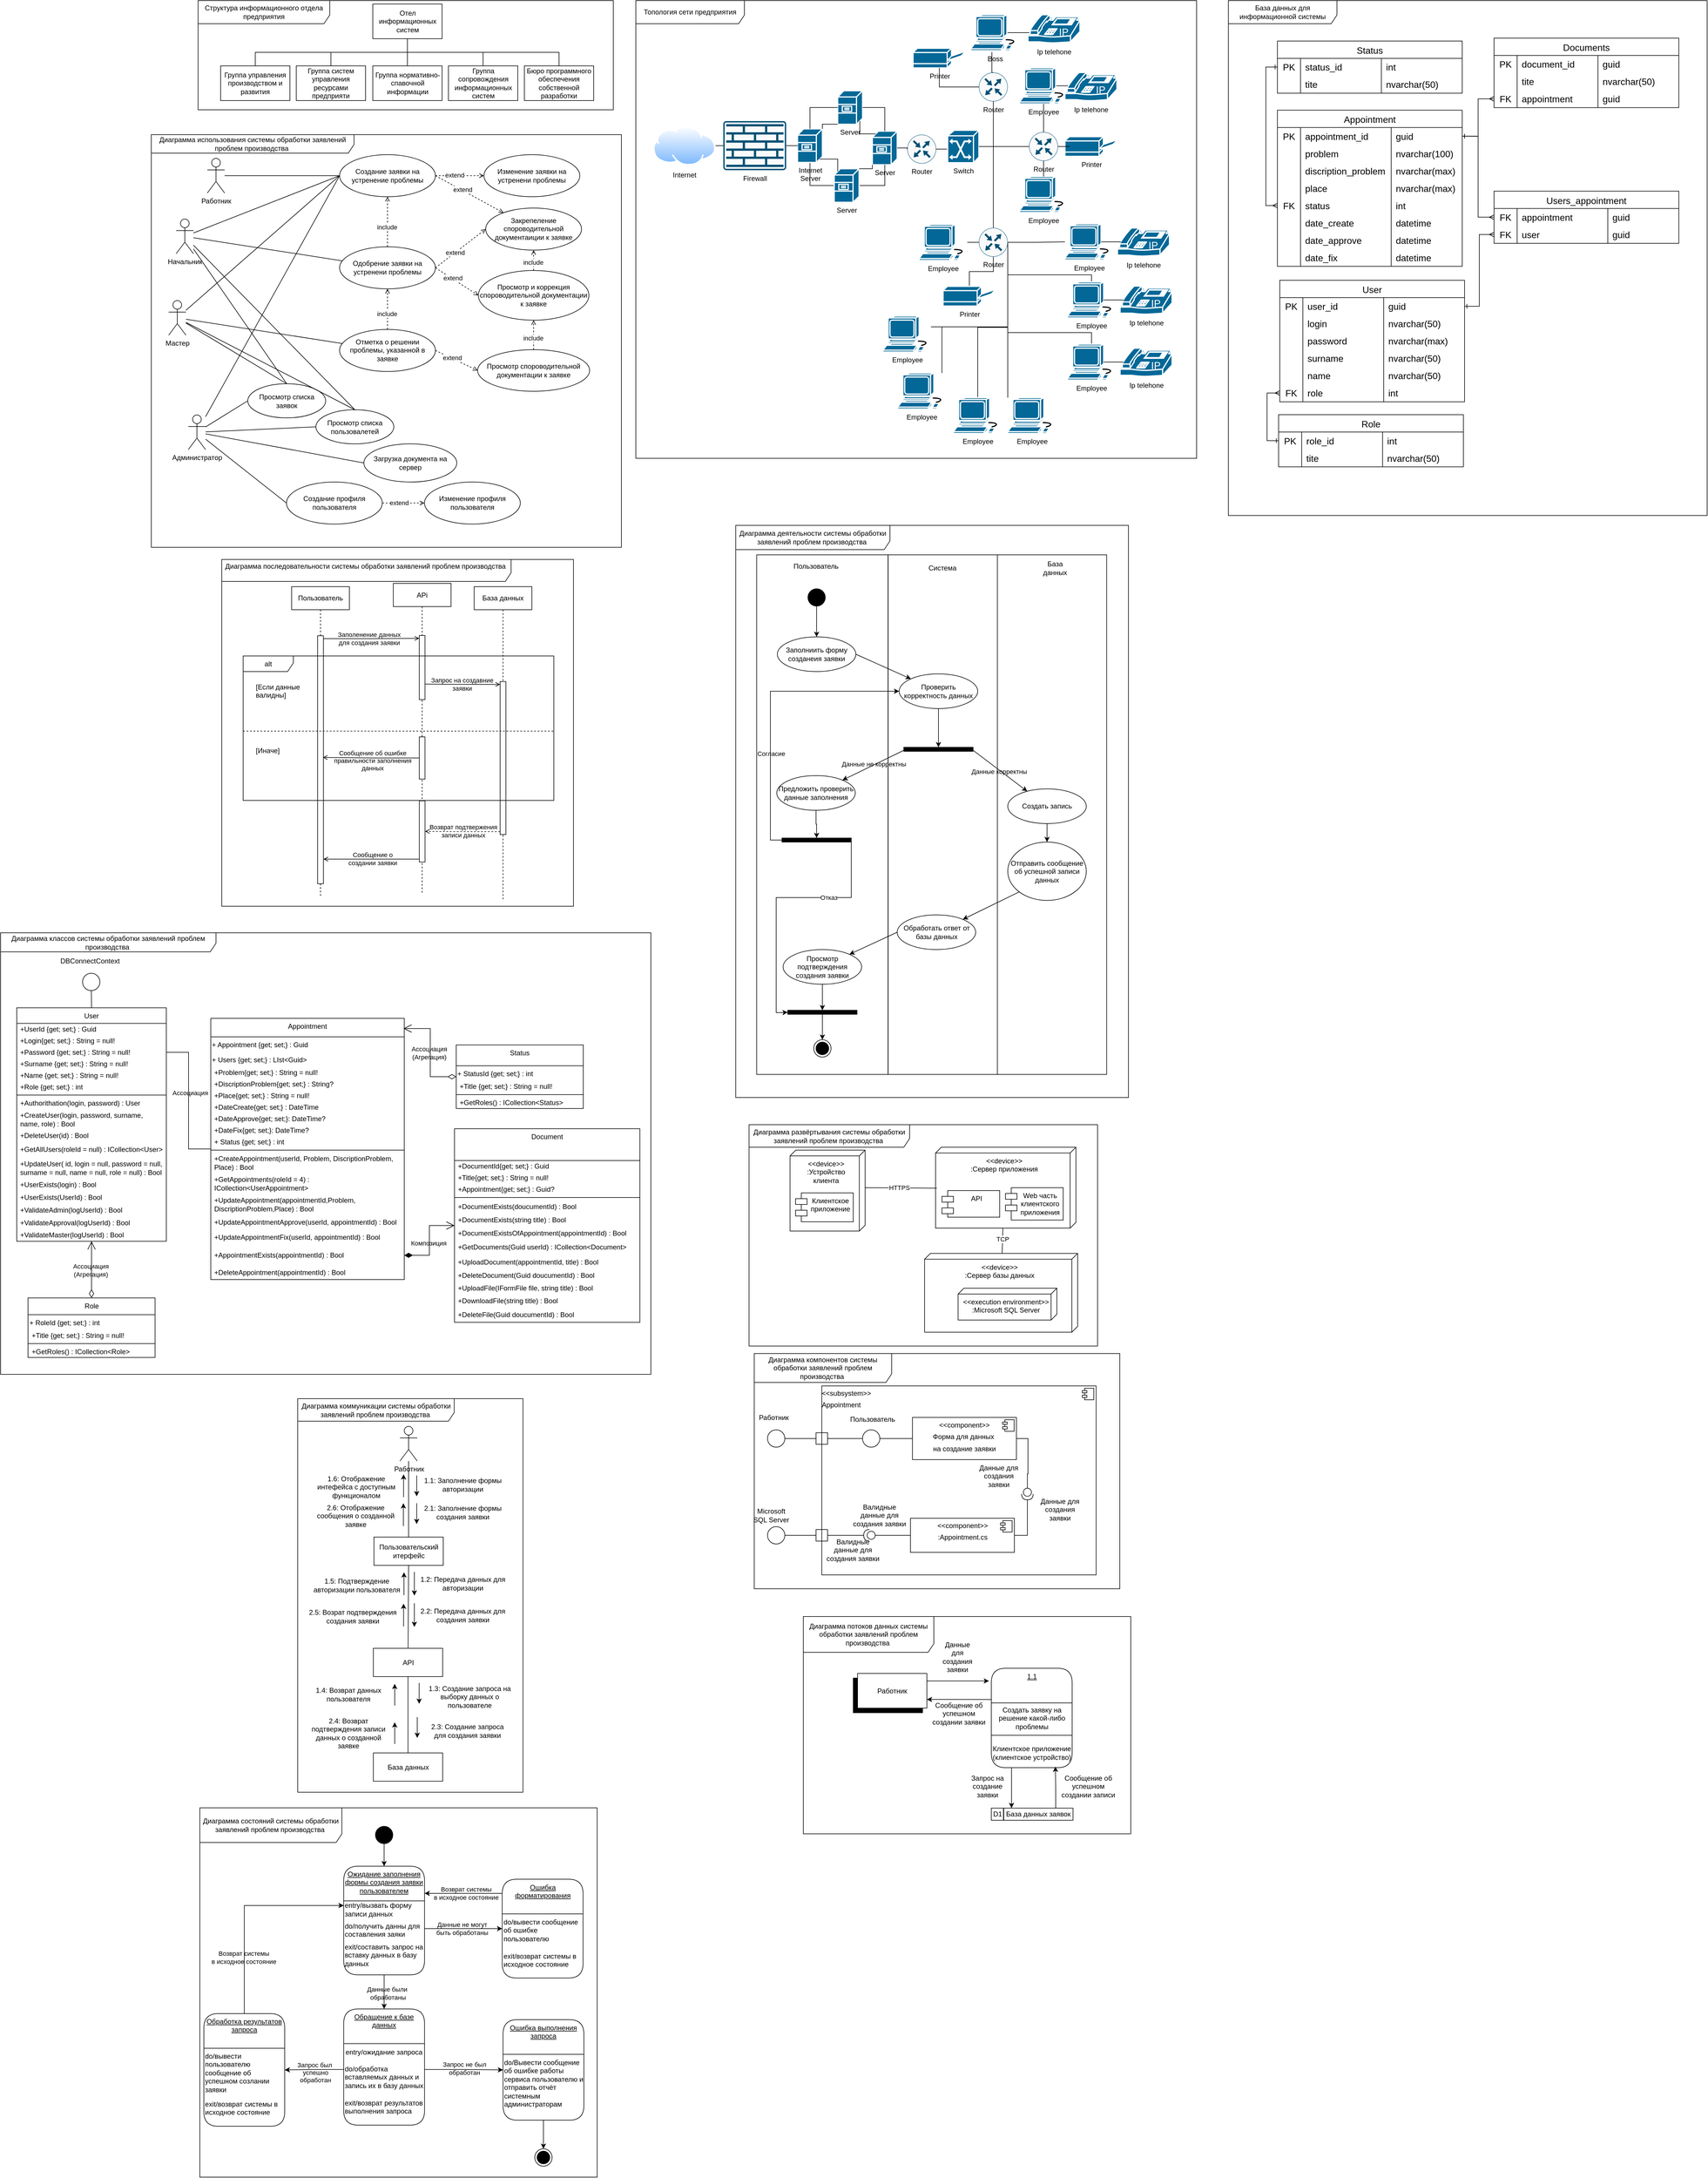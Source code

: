 <mxfile version="22.1.2" type="device">
  <diagram name="Страница — 1" id="QAOES2rsxgINLvXlSmxL">
    <mxGraphModel dx="1973" dy="741" grid="0" gridSize="10" guides="1" tooltips="1" connect="1" arrows="1" fold="1" page="0" pageScale="1" pageWidth="827" pageHeight="1169" math="0" shadow="0">
      <root>
        <mxCell id="0" />
        <mxCell id="1" parent="0" />
        <mxCell id="h0sbMx4AeCTmEXI2aT-u-16" value="Структура информационного отдела предприятия" style="shape=umlFrame;whiteSpace=wrap;html=1;pointerEvents=0;recursiveResize=0;container=1;collapsible=0;width=228;height=40;rounded=0;" parent="1" vertex="1">
          <mxGeometry x="-353" y="314" width="719" height="189" as="geometry" />
        </mxCell>
        <mxCell id="h0sbMx4AeCTmEXI2aT-u-2" value="Отел информационных систем" style="rounded=0;whiteSpace=wrap;html=1;" parent="h0sbMx4AeCTmEXI2aT-u-16" vertex="1">
          <mxGeometry x="302.5" y="6" width="120" height="60" as="geometry" />
        </mxCell>
        <mxCell id="h0sbMx4AeCTmEXI2aT-u-3" value="Группа управления производством и развития" style="rounded=0;whiteSpace=wrap;html=1;" parent="h0sbMx4AeCTmEXI2aT-u-16" vertex="1">
          <mxGeometry x="39" y="113" width="120" height="60" as="geometry" />
        </mxCell>
        <mxCell id="h0sbMx4AeCTmEXI2aT-u-4" value="Группа систем управления ресурсами предприяти" style="rounded=0;whiteSpace=wrap;html=1;" parent="h0sbMx4AeCTmEXI2aT-u-16" vertex="1">
          <mxGeometry x="170" y="113" width="120" height="60" as="geometry" />
        </mxCell>
        <mxCell id="h0sbMx4AeCTmEXI2aT-u-8" value="Группа нормативно-спавочной информации" style="rounded=0;whiteSpace=wrap;html=1;" parent="h0sbMx4AeCTmEXI2aT-u-16" vertex="1">
          <mxGeometry x="302.5" y="113" width="120" height="60" as="geometry" />
        </mxCell>
        <mxCell id="h0sbMx4AeCTmEXI2aT-u-9" value="Группа сопровождения информационных систем" style="rounded=0;whiteSpace=wrap;html=1;" parent="h0sbMx4AeCTmEXI2aT-u-16" vertex="1">
          <mxGeometry x="433.5" y="113" width="120" height="60" as="geometry" />
        </mxCell>
        <mxCell id="h0sbMx4AeCTmEXI2aT-u-10" value="Бюро программного обеспечения собственной разработки" style="rounded=0;whiteSpace=wrap;html=1;" parent="h0sbMx4AeCTmEXI2aT-u-16" vertex="1">
          <mxGeometry x="565.0" y="113" width="120" height="60" as="geometry" />
        </mxCell>
        <mxCell id="h0sbMx4AeCTmEXI2aT-u-11" style="edgeStyle=orthogonalEdgeStyle;rounded=0;orthogonalLoop=1;jettySize=auto;html=1;exitX=0.5;exitY=1;exitDx=0;exitDy=0;endArrow=none;endFill=0;" parent="h0sbMx4AeCTmEXI2aT-u-16" source="h0sbMx4AeCTmEXI2aT-u-2" target="h0sbMx4AeCTmEXI2aT-u-3" edge="1">
          <mxGeometry relative="1" as="geometry" />
        </mxCell>
        <mxCell id="h0sbMx4AeCTmEXI2aT-u-12" style="edgeStyle=orthogonalEdgeStyle;rounded=0;orthogonalLoop=1;jettySize=auto;html=1;exitX=0.5;exitY=1;exitDx=0;exitDy=0;endArrow=none;endFill=0;" parent="h0sbMx4AeCTmEXI2aT-u-16" source="h0sbMx4AeCTmEXI2aT-u-2" target="h0sbMx4AeCTmEXI2aT-u-4" edge="1">
          <mxGeometry relative="1" as="geometry" />
        </mxCell>
        <mxCell id="h0sbMx4AeCTmEXI2aT-u-13" style="edgeStyle=orthogonalEdgeStyle;rounded=0;orthogonalLoop=1;jettySize=auto;html=1;exitX=0.5;exitY=1;exitDx=0;exitDy=0;endArrow=none;endFill=0;" parent="h0sbMx4AeCTmEXI2aT-u-16" source="h0sbMx4AeCTmEXI2aT-u-2" target="h0sbMx4AeCTmEXI2aT-u-8" edge="1">
          <mxGeometry relative="1" as="geometry" />
        </mxCell>
        <mxCell id="h0sbMx4AeCTmEXI2aT-u-14" style="edgeStyle=orthogonalEdgeStyle;rounded=0;orthogonalLoop=1;jettySize=auto;html=1;exitX=0.5;exitY=1;exitDx=0;exitDy=0;endArrow=none;endFill=0;" parent="h0sbMx4AeCTmEXI2aT-u-16" source="h0sbMx4AeCTmEXI2aT-u-2" target="h0sbMx4AeCTmEXI2aT-u-9" edge="1">
          <mxGeometry relative="1" as="geometry" />
        </mxCell>
        <mxCell id="h0sbMx4AeCTmEXI2aT-u-15" style="edgeStyle=orthogonalEdgeStyle;rounded=0;orthogonalLoop=1;jettySize=auto;html=1;exitX=0.5;exitY=1;exitDx=0;exitDy=0;endArrow=none;endFill=0;" parent="h0sbMx4AeCTmEXI2aT-u-16" source="h0sbMx4AeCTmEXI2aT-u-2" target="h0sbMx4AeCTmEXI2aT-u-10" edge="1">
          <mxGeometry relative="1" as="geometry" />
        </mxCell>
        <mxCell id="h0sbMx4AeCTmEXI2aT-u-17" value="База данных для информационной системы" style="shape=umlFrame;whiteSpace=wrap;html=1;pointerEvents=0;recursiveResize=0;container=1;collapsible=0;width=188;height=40;rounded=0;" parent="1" vertex="1">
          <mxGeometry x="1431" y="314" width="829" height="891" as="geometry" />
        </mxCell>
        <mxCell id="jyQnog0wufS8ya9VuXtN-5" value="User" style="shape=table;startSize=30;container=1;collapsible=0;childLayout=tableLayout;fixedRows=1;rowLines=0;fontStyle=0;strokeColor=default;fontSize=16;" parent="h0sbMx4AeCTmEXI2aT-u-17" vertex="1">
          <mxGeometry x="88.97" y="484" width="320" height="210.25" as="geometry" />
        </mxCell>
        <mxCell id="jyQnog0wufS8ya9VuXtN-6" value="" style="shape=tableRow;horizontal=0;startSize=0;swimlaneHead=0;swimlaneBody=0;top=0;left=0;bottom=0;right=0;collapsible=0;dropTarget=0;fillColor=none;points=[[0,0.5],[1,0.5]];portConstraint=eastwest;strokeColor=inherit;fontSize=16;" parent="jyQnog0wufS8ya9VuXtN-5" vertex="1">
          <mxGeometry y="30" width="320" height="30" as="geometry" />
        </mxCell>
        <mxCell id="jyQnog0wufS8ya9VuXtN-7" value="PK" style="shape=partialRectangle;html=1;whiteSpace=wrap;connectable=0;fillColor=none;top=0;left=0;bottom=0;right=0;overflow=hidden;pointerEvents=1;strokeColor=inherit;fontSize=16;" parent="jyQnog0wufS8ya9VuXtN-6" vertex="1">
          <mxGeometry width="40" height="30" as="geometry">
            <mxRectangle width="40" height="30" as="alternateBounds" />
          </mxGeometry>
        </mxCell>
        <mxCell id="jyQnog0wufS8ya9VuXtN-8" value="user_id" style="shape=partialRectangle;html=1;whiteSpace=wrap;connectable=0;fillColor=none;top=0;left=0;bottom=0;right=0;align=left;spacingLeft=6;overflow=hidden;strokeColor=inherit;fontSize=16;" parent="jyQnog0wufS8ya9VuXtN-6" vertex="1">
          <mxGeometry x="40" width="140" height="30" as="geometry">
            <mxRectangle width="140" height="30" as="alternateBounds" />
          </mxGeometry>
        </mxCell>
        <mxCell id="jyQnog0wufS8ya9VuXtN-15" value="guid" style="shape=partialRectangle;html=1;whiteSpace=wrap;connectable=0;fillColor=none;top=0;left=0;bottom=0;right=0;align=left;spacingLeft=6;overflow=hidden;strokeColor=inherit;fontSize=16;" parent="jyQnog0wufS8ya9VuXtN-6" vertex="1">
          <mxGeometry x="180" width="140" height="30" as="geometry">
            <mxRectangle width="140" height="30" as="alternateBounds" />
          </mxGeometry>
        </mxCell>
        <mxCell id="jyQnog0wufS8ya9VuXtN-9" value="" style="shape=tableRow;horizontal=0;startSize=0;swimlaneHead=0;swimlaneBody=0;top=0;left=0;bottom=0;right=0;collapsible=0;dropTarget=0;fillColor=none;points=[[0,0.5],[1,0.5]];portConstraint=eastwest;strokeColor=inherit;fontSize=16;" parent="jyQnog0wufS8ya9VuXtN-5" vertex="1">
          <mxGeometry y="60" width="320" height="30" as="geometry" />
        </mxCell>
        <mxCell id="jyQnog0wufS8ya9VuXtN-10" value="" style="shape=partialRectangle;html=1;whiteSpace=wrap;connectable=0;fillColor=none;top=0;left=0;bottom=0;right=0;overflow=hidden;strokeColor=inherit;fontSize=16;" parent="jyQnog0wufS8ya9VuXtN-9" vertex="1">
          <mxGeometry width="40" height="30" as="geometry">
            <mxRectangle width="40" height="30" as="alternateBounds" />
          </mxGeometry>
        </mxCell>
        <mxCell id="jyQnog0wufS8ya9VuXtN-11" value="login" style="shape=partialRectangle;html=1;whiteSpace=wrap;connectable=0;fillColor=none;top=0;left=0;bottom=0;right=0;align=left;spacingLeft=6;overflow=hidden;strokeColor=inherit;fontSize=16;" parent="jyQnog0wufS8ya9VuXtN-9" vertex="1">
          <mxGeometry x="40" width="140" height="30" as="geometry">
            <mxRectangle width="140" height="30" as="alternateBounds" />
          </mxGeometry>
        </mxCell>
        <mxCell id="jyQnog0wufS8ya9VuXtN-16" value="nvarchar(50)" style="shape=partialRectangle;html=1;whiteSpace=wrap;connectable=0;fillColor=none;top=0;left=0;bottom=0;right=0;align=left;spacingLeft=6;overflow=hidden;strokeColor=inherit;fontSize=16;" parent="jyQnog0wufS8ya9VuXtN-9" vertex="1">
          <mxGeometry x="180" width="140" height="30" as="geometry">
            <mxRectangle width="140" height="30" as="alternateBounds" />
          </mxGeometry>
        </mxCell>
        <mxCell id="jyQnog0wufS8ya9VuXtN-12" value="" style="shape=tableRow;horizontal=0;startSize=0;swimlaneHead=0;swimlaneBody=0;top=0;left=0;bottom=0;right=0;collapsible=0;dropTarget=0;fillColor=none;points=[[0,0.5],[1,0.5]];portConstraint=eastwest;strokeColor=inherit;fontSize=16;" parent="jyQnog0wufS8ya9VuXtN-5" vertex="1">
          <mxGeometry y="90" width="320" height="30" as="geometry" />
        </mxCell>
        <mxCell id="jyQnog0wufS8ya9VuXtN-13" value="" style="shape=partialRectangle;html=1;whiteSpace=wrap;connectable=0;fillColor=none;top=0;left=0;bottom=0;right=0;overflow=hidden;strokeColor=inherit;fontSize=16;" parent="jyQnog0wufS8ya9VuXtN-12" vertex="1">
          <mxGeometry width="40" height="30" as="geometry">
            <mxRectangle width="40" height="30" as="alternateBounds" />
          </mxGeometry>
        </mxCell>
        <mxCell id="jyQnog0wufS8ya9VuXtN-14" value="password" style="shape=partialRectangle;html=1;whiteSpace=wrap;connectable=0;fillColor=none;top=0;left=0;bottom=0;right=0;align=left;spacingLeft=6;overflow=hidden;strokeColor=inherit;fontSize=16;" parent="jyQnog0wufS8ya9VuXtN-12" vertex="1">
          <mxGeometry x="40" width="140" height="30" as="geometry">
            <mxRectangle width="140" height="30" as="alternateBounds" />
          </mxGeometry>
        </mxCell>
        <mxCell id="jyQnog0wufS8ya9VuXtN-17" value="nvarchar(max)" style="shape=partialRectangle;html=1;whiteSpace=wrap;connectable=0;fillColor=none;top=0;left=0;bottom=0;right=0;align=left;spacingLeft=6;overflow=hidden;strokeColor=inherit;fontSize=16;" parent="jyQnog0wufS8ya9VuXtN-12" vertex="1">
          <mxGeometry x="180" width="140" height="30" as="geometry">
            <mxRectangle width="140" height="30" as="alternateBounds" />
          </mxGeometry>
        </mxCell>
        <mxCell id="jyQnog0wufS8ya9VuXtN-18" style="shape=tableRow;horizontal=0;startSize=0;swimlaneHead=0;swimlaneBody=0;top=0;left=0;bottom=0;right=0;collapsible=0;dropTarget=0;fillColor=none;points=[[0,0.5],[1,0.5]];portConstraint=eastwest;strokeColor=inherit;fontSize=16;" parent="jyQnog0wufS8ya9VuXtN-5" vertex="1">
          <mxGeometry y="120" width="320" height="30" as="geometry" />
        </mxCell>
        <mxCell id="jyQnog0wufS8ya9VuXtN-19" style="shape=partialRectangle;html=1;whiteSpace=wrap;connectable=0;fillColor=none;top=0;left=0;bottom=0;right=0;overflow=hidden;strokeColor=inherit;fontSize=16;" parent="jyQnog0wufS8ya9VuXtN-18" vertex="1">
          <mxGeometry width="40" height="30" as="geometry">
            <mxRectangle width="40" height="30" as="alternateBounds" />
          </mxGeometry>
        </mxCell>
        <mxCell id="jyQnog0wufS8ya9VuXtN-20" value="surname" style="shape=partialRectangle;html=1;whiteSpace=wrap;connectable=0;fillColor=none;top=0;left=0;bottom=0;right=0;align=left;spacingLeft=6;overflow=hidden;strokeColor=inherit;fontSize=16;" parent="jyQnog0wufS8ya9VuXtN-18" vertex="1">
          <mxGeometry x="40" width="140" height="30" as="geometry">
            <mxRectangle width="140" height="30" as="alternateBounds" />
          </mxGeometry>
        </mxCell>
        <mxCell id="jyQnog0wufS8ya9VuXtN-21" value="nvarchar(50)" style="shape=partialRectangle;html=1;whiteSpace=wrap;connectable=0;fillColor=none;top=0;left=0;bottom=0;right=0;align=left;spacingLeft=6;overflow=hidden;strokeColor=inherit;fontSize=16;" parent="jyQnog0wufS8ya9VuXtN-18" vertex="1">
          <mxGeometry x="180" width="140" height="30" as="geometry">
            <mxRectangle width="140" height="30" as="alternateBounds" />
          </mxGeometry>
        </mxCell>
        <mxCell id="jyQnog0wufS8ya9VuXtN-22" style="shape=tableRow;horizontal=0;startSize=0;swimlaneHead=0;swimlaneBody=0;top=0;left=0;bottom=0;right=0;collapsible=0;dropTarget=0;fillColor=none;points=[[0,0.5],[1,0.5]];portConstraint=eastwest;strokeColor=inherit;fontSize=16;" parent="jyQnog0wufS8ya9VuXtN-5" vertex="1">
          <mxGeometry y="150" width="320" height="30" as="geometry" />
        </mxCell>
        <mxCell id="jyQnog0wufS8ya9VuXtN-23" style="shape=partialRectangle;html=1;whiteSpace=wrap;connectable=0;fillColor=none;top=0;left=0;bottom=0;right=0;overflow=hidden;strokeColor=inherit;fontSize=16;" parent="jyQnog0wufS8ya9VuXtN-22" vertex="1">
          <mxGeometry width="40" height="30" as="geometry">
            <mxRectangle width="40" height="30" as="alternateBounds" />
          </mxGeometry>
        </mxCell>
        <mxCell id="jyQnog0wufS8ya9VuXtN-24" value="name" style="shape=partialRectangle;html=1;whiteSpace=wrap;connectable=0;fillColor=none;top=0;left=0;bottom=0;right=0;align=left;spacingLeft=6;overflow=hidden;strokeColor=inherit;fontSize=16;" parent="jyQnog0wufS8ya9VuXtN-22" vertex="1">
          <mxGeometry x="40" width="140" height="30" as="geometry">
            <mxRectangle width="140" height="30" as="alternateBounds" />
          </mxGeometry>
        </mxCell>
        <mxCell id="jyQnog0wufS8ya9VuXtN-25" value="nvarchar(50)" style="shape=partialRectangle;html=1;whiteSpace=wrap;connectable=0;fillColor=none;top=0;left=0;bottom=0;right=0;align=left;spacingLeft=6;overflow=hidden;strokeColor=inherit;fontSize=16;" parent="jyQnog0wufS8ya9VuXtN-22" vertex="1">
          <mxGeometry x="180" width="140" height="30" as="geometry">
            <mxRectangle width="140" height="30" as="alternateBounds" />
          </mxGeometry>
        </mxCell>
        <mxCell id="jyQnog0wufS8ya9VuXtN-26" style="shape=tableRow;horizontal=0;startSize=0;swimlaneHead=0;swimlaneBody=0;top=0;left=0;bottom=0;right=0;collapsible=0;dropTarget=0;fillColor=none;points=[[0,0.5],[1,0.5]];portConstraint=eastwest;strokeColor=inherit;fontSize=16;" parent="jyQnog0wufS8ya9VuXtN-5" vertex="1">
          <mxGeometry y="180" width="320" height="30" as="geometry" />
        </mxCell>
        <mxCell id="jyQnog0wufS8ya9VuXtN-27" value="FK" style="shape=partialRectangle;html=1;whiteSpace=wrap;connectable=0;fillColor=none;top=0;left=0;bottom=0;right=0;overflow=hidden;strokeColor=inherit;fontSize=16;" parent="jyQnog0wufS8ya9VuXtN-26" vertex="1">
          <mxGeometry width="40" height="30" as="geometry">
            <mxRectangle width="40" height="30" as="alternateBounds" />
          </mxGeometry>
        </mxCell>
        <mxCell id="jyQnog0wufS8ya9VuXtN-28" value="role" style="shape=partialRectangle;html=1;whiteSpace=wrap;connectable=0;fillColor=none;top=0;left=0;bottom=0;right=0;align=left;spacingLeft=6;overflow=hidden;strokeColor=inherit;fontSize=16;" parent="jyQnog0wufS8ya9VuXtN-26" vertex="1">
          <mxGeometry x="40" width="140" height="30" as="geometry">
            <mxRectangle width="140" height="30" as="alternateBounds" />
          </mxGeometry>
        </mxCell>
        <mxCell id="jyQnog0wufS8ya9VuXtN-29" value="int" style="shape=partialRectangle;html=1;whiteSpace=wrap;connectable=0;fillColor=none;top=0;left=0;bottom=0;right=0;align=left;spacingLeft=6;overflow=hidden;strokeColor=inherit;fontSize=16;" parent="jyQnog0wufS8ya9VuXtN-26" vertex="1">
          <mxGeometry x="180" width="140" height="30" as="geometry">
            <mxRectangle width="140" height="30" as="alternateBounds" />
          </mxGeometry>
        </mxCell>
        <mxCell id="jyQnog0wufS8ya9VuXtN-30" value="Role" style="shape=table;startSize=30;container=1;collapsible=0;childLayout=tableLayout;fixedRows=1;rowLines=0;fontStyle=0;strokeColor=default;fontSize=16;" parent="h0sbMx4AeCTmEXI2aT-u-17" vertex="1">
          <mxGeometry x="86.97" y="716.5" width="320" height="90.25" as="geometry" />
        </mxCell>
        <mxCell id="jyQnog0wufS8ya9VuXtN-31" value="" style="shape=tableRow;horizontal=0;startSize=0;swimlaneHead=0;swimlaneBody=0;top=0;left=0;bottom=0;right=0;collapsible=0;dropTarget=0;fillColor=none;points=[[0,0.5],[1,0.5]];portConstraint=eastwest;strokeColor=inherit;fontSize=16;" parent="jyQnog0wufS8ya9VuXtN-30" vertex="1">
          <mxGeometry y="30" width="320" height="30" as="geometry" />
        </mxCell>
        <mxCell id="jyQnog0wufS8ya9VuXtN-32" value="PK" style="shape=partialRectangle;html=1;whiteSpace=wrap;connectable=0;fillColor=none;top=0;left=0;bottom=0;right=0;overflow=hidden;pointerEvents=1;strokeColor=inherit;fontSize=16;" parent="jyQnog0wufS8ya9VuXtN-31" vertex="1">
          <mxGeometry width="40" height="30" as="geometry">
            <mxRectangle width="40" height="30" as="alternateBounds" />
          </mxGeometry>
        </mxCell>
        <mxCell id="jyQnog0wufS8ya9VuXtN-33" value="role_id" style="shape=partialRectangle;html=1;whiteSpace=wrap;connectable=0;fillColor=none;top=0;left=0;bottom=0;right=0;align=left;spacingLeft=6;overflow=hidden;strokeColor=inherit;fontSize=16;" parent="jyQnog0wufS8ya9VuXtN-31" vertex="1">
          <mxGeometry x="40" width="140" height="30" as="geometry">
            <mxRectangle width="140" height="30" as="alternateBounds" />
          </mxGeometry>
        </mxCell>
        <mxCell id="jyQnog0wufS8ya9VuXtN-34" value="int" style="shape=partialRectangle;html=1;whiteSpace=wrap;connectable=0;fillColor=none;top=0;left=0;bottom=0;right=0;align=left;spacingLeft=6;overflow=hidden;strokeColor=inherit;fontSize=16;" parent="jyQnog0wufS8ya9VuXtN-31" vertex="1">
          <mxGeometry x="180" width="140" height="30" as="geometry">
            <mxRectangle width="140" height="30" as="alternateBounds" />
          </mxGeometry>
        </mxCell>
        <mxCell id="jyQnog0wufS8ya9VuXtN-35" value="" style="shape=tableRow;horizontal=0;startSize=0;swimlaneHead=0;swimlaneBody=0;top=0;left=0;bottom=0;right=0;collapsible=0;dropTarget=0;fillColor=none;points=[[0,0.5],[1,0.5]];portConstraint=eastwest;strokeColor=inherit;fontSize=16;" parent="jyQnog0wufS8ya9VuXtN-30" vertex="1">
          <mxGeometry y="60" width="320" height="30" as="geometry" />
        </mxCell>
        <mxCell id="jyQnog0wufS8ya9VuXtN-36" value="" style="shape=partialRectangle;html=1;whiteSpace=wrap;connectable=0;fillColor=none;top=0;left=0;bottom=0;right=0;overflow=hidden;strokeColor=inherit;fontSize=16;" parent="jyQnog0wufS8ya9VuXtN-35" vertex="1">
          <mxGeometry width="40" height="30" as="geometry">
            <mxRectangle width="40" height="30" as="alternateBounds" />
          </mxGeometry>
        </mxCell>
        <mxCell id="jyQnog0wufS8ya9VuXtN-37" value="tite" style="shape=partialRectangle;html=1;whiteSpace=wrap;connectable=0;fillColor=none;top=0;left=0;bottom=0;right=0;align=left;spacingLeft=6;overflow=hidden;strokeColor=inherit;fontSize=16;" parent="jyQnog0wufS8ya9VuXtN-35" vertex="1">
          <mxGeometry x="40" width="140" height="30" as="geometry">
            <mxRectangle width="140" height="30" as="alternateBounds" />
          </mxGeometry>
        </mxCell>
        <mxCell id="jyQnog0wufS8ya9VuXtN-38" value="nvarchar(50)" style="shape=partialRectangle;html=1;whiteSpace=wrap;connectable=0;fillColor=none;top=0;left=0;bottom=0;right=0;align=left;spacingLeft=6;overflow=hidden;strokeColor=inherit;fontSize=16;" parent="jyQnog0wufS8ya9VuXtN-35" vertex="1">
          <mxGeometry x="180" width="140" height="30" as="geometry">
            <mxRectangle width="140" height="30" as="alternateBounds" />
          </mxGeometry>
        </mxCell>
        <mxCell id="jyQnog0wufS8ya9VuXtN-56" value="Appointment" style="shape=table;startSize=30;container=1;collapsible=0;childLayout=tableLayout;fixedRows=1;rowLines=0;fontStyle=0;strokeColor=default;fontSize=16;" parent="h0sbMx4AeCTmEXI2aT-u-17" vertex="1">
          <mxGeometry x="84.92" y="189.65" width="320" height="270.208" as="geometry" />
        </mxCell>
        <mxCell id="jyQnog0wufS8ya9VuXtN-57" value="" style="shape=tableRow;horizontal=0;startSize=0;swimlaneHead=0;swimlaneBody=0;top=0;left=0;bottom=0;right=0;collapsible=0;dropTarget=0;fillColor=none;points=[[0,0.5],[1,0.5]];portConstraint=eastwest;strokeColor=inherit;fontSize=16;" parent="jyQnog0wufS8ya9VuXtN-56" vertex="1">
          <mxGeometry y="30" width="320" height="30" as="geometry" />
        </mxCell>
        <mxCell id="jyQnog0wufS8ya9VuXtN-58" value="PK" style="shape=partialRectangle;html=1;whiteSpace=wrap;connectable=0;fillColor=none;top=0;left=0;bottom=0;right=0;overflow=hidden;pointerEvents=1;strokeColor=inherit;fontSize=16;" parent="jyQnog0wufS8ya9VuXtN-57" vertex="1">
          <mxGeometry width="40" height="30" as="geometry">
            <mxRectangle width="40" height="30" as="alternateBounds" />
          </mxGeometry>
        </mxCell>
        <mxCell id="jyQnog0wufS8ya9VuXtN-59" value="appointment_id" style="shape=partialRectangle;html=1;whiteSpace=wrap;connectable=0;fillColor=none;top=0;left=0;bottom=0;right=0;align=left;spacingLeft=6;overflow=hidden;strokeColor=inherit;fontSize=16;" parent="jyQnog0wufS8ya9VuXtN-57" vertex="1">
          <mxGeometry x="40" width="157" height="30" as="geometry">
            <mxRectangle width="157" height="30" as="alternateBounds" />
          </mxGeometry>
        </mxCell>
        <mxCell id="jyQnog0wufS8ya9VuXtN-60" value="guid" style="shape=partialRectangle;html=1;whiteSpace=wrap;connectable=0;fillColor=none;top=0;left=0;bottom=0;right=0;align=left;spacingLeft=6;overflow=hidden;strokeColor=inherit;fontSize=16;" parent="jyQnog0wufS8ya9VuXtN-57" vertex="1">
          <mxGeometry x="197" width="123" height="30" as="geometry">
            <mxRectangle width="123" height="30" as="alternateBounds" />
          </mxGeometry>
        </mxCell>
        <mxCell id="jyQnog0wufS8ya9VuXtN-61" value="" style="shape=tableRow;horizontal=0;startSize=0;swimlaneHead=0;swimlaneBody=0;top=0;left=0;bottom=0;right=0;collapsible=0;dropTarget=0;fillColor=none;points=[[0,0.5],[1,0.5]];portConstraint=eastwest;strokeColor=inherit;fontSize=16;" parent="jyQnog0wufS8ya9VuXtN-56" vertex="1">
          <mxGeometry y="60" width="320" height="30" as="geometry" />
        </mxCell>
        <mxCell id="jyQnog0wufS8ya9VuXtN-62" value="" style="shape=partialRectangle;html=1;whiteSpace=wrap;connectable=0;fillColor=none;top=0;left=0;bottom=0;right=0;overflow=hidden;strokeColor=inherit;fontSize=16;" parent="jyQnog0wufS8ya9VuXtN-61" vertex="1">
          <mxGeometry width="40" height="30" as="geometry">
            <mxRectangle width="40" height="30" as="alternateBounds" />
          </mxGeometry>
        </mxCell>
        <mxCell id="jyQnog0wufS8ya9VuXtN-63" value="problem" style="shape=partialRectangle;html=1;whiteSpace=wrap;connectable=0;fillColor=none;top=0;left=0;bottom=0;right=0;align=left;spacingLeft=6;overflow=hidden;strokeColor=inherit;fontSize=16;" parent="jyQnog0wufS8ya9VuXtN-61" vertex="1">
          <mxGeometry x="40" width="157" height="30" as="geometry">
            <mxRectangle width="157" height="30" as="alternateBounds" />
          </mxGeometry>
        </mxCell>
        <mxCell id="jyQnog0wufS8ya9VuXtN-64" value="nvarchar(100)" style="shape=partialRectangle;html=1;whiteSpace=wrap;connectable=0;fillColor=none;top=0;left=0;bottom=0;right=0;align=left;spacingLeft=6;overflow=hidden;strokeColor=inherit;fontSize=16;" parent="jyQnog0wufS8ya9VuXtN-61" vertex="1">
          <mxGeometry x="197" width="123" height="30" as="geometry">
            <mxRectangle width="123" height="30" as="alternateBounds" />
          </mxGeometry>
        </mxCell>
        <mxCell id="jyQnog0wufS8ya9VuXtN-65" value="" style="shape=tableRow;horizontal=0;startSize=0;swimlaneHead=0;swimlaneBody=0;top=0;left=0;bottom=0;right=0;collapsible=0;dropTarget=0;fillColor=none;points=[[0,0.5],[1,0.5]];portConstraint=eastwest;strokeColor=inherit;fontSize=16;" parent="jyQnog0wufS8ya9VuXtN-56" vertex="1">
          <mxGeometry y="90" width="320" height="30" as="geometry" />
        </mxCell>
        <mxCell id="jyQnog0wufS8ya9VuXtN-66" value="" style="shape=partialRectangle;html=1;whiteSpace=wrap;connectable=0;fillColor=none;top=0;left=0;bottom=0;right=0;overflow=hidden;strokeColor=inherit;fontSize=16;" parent="jyQnog0wufS8ya9VuXtN-65" vertex="1">
          <mxGeometry width="40" height="30" as="geometry">
            <mxRectangle width="40" height="30" as="alternateBounds" />
          </mxGeometry>
        </mxCell>
        <mxCell id="jyQnog0wufS8ya9VuXtN-67" value="discription_problem" style="shape=partialRectangle;html=1;whiteSpace=wrap;connectable=0;fillColor=none;top=0;left=0;bottom=0;right=0;align=left;spacingLeft=6;overflow=hidden;strokeColor=inherit;fontSize=16;" parent="jyQnog0wufS8ya9VuXtN-65" vertex="1">
          <mxGeometry x="40" width="157" height="30" as="geometry">
            <mxRectangle width="157" height="30" as="alternateBounds" />
          </mxGeometry>
        </mxCell>
        <mxCell id="jyQnog0wufS8ya9VuXtN-68" value="nvarchar(max)" style="shape=partialRectangle;html=1;whiteSpace=wrap;connectable=0;fillColor=none;top=0;left=0;bottom=0;right=0;align=left;spacingLeft=6;overflow=hidden;strokeColor=inherit;fontSize=16;" parent="jyQnog0wufS8ya9VuXtN-65" vertex="1">
          <mxGeometry x="197" width="123" height="30" as="geometry">
            <mxRectangle width="123" height="30" as="alternateBounds" />
          </mxGeometry>
        </mxCell>
        <mxCell id="jyQnog0wufS8ya9VuXtN-69" style="shape=tableRow;horizontal=0;startSize=0;swimlaneHead=0;swimlaneBody=0;top=0;left=0;bottom=0;right=0;collapsible=0;dropTarget=0;fillColor=none;points=[[0,0.5],[1,0.5]];portConstraint=eastwest;strokeColor=inherit;fontSize=16;" parent="jyQnog0wufS8ya9VuXtN-56" vertex="1">
          <mxGeometry y="120" width="320" height="30" as="geometry" />
        </mxCell>
        <mxCell id="jyQnog0wufS8ya9VuXtN-70" style="shape=partialRectangle;html=1;whiteSpace=wrap;connectable=0;fillColor=none;top=0;left=0;bottom=0;right=0;overflow=hidden;strokeColor=inherit;fontSize=16;" parent="jyQnog0wufS8ya9VuXtN-69" vertex="1">
          <mxGeometry width="40" height="30" as="geometry">
            <mxRectangle width="40" height="30" as="alternateBounds" />
          </mxGeometry>
        </mxCell>
        <mxCell id="jyQnog0wufS8ya9VuXtN-71" value="place" style="shape=partialRectangle;html=1;whiteSpace=wrap;connectable=0;fillColor=none;top=0;left=0;bottom=0;right=0;align=left;spacingLeft=6;overflow=hidden;strokeColor=inherit;fontSize=16;" parent="jyQnog0wufS8ya9VuXtN-69" vertex="1">
          <mxGeometry x="40" width="157" height="30" as="geometry">
            <mxRectangle width="157" height="30" as="alternateBounds" />
          </mxGeometry>
        </mxCell>
        <mxCell id="jyQnog0wufS8ya9VuXtN-72" value="nvarchar(max)" style="shape=partialRectangle;html=1;whiteSpace=wrap;connectable=0;fillColor=none;top=0;left=0;bottom=0;right=0;align=left;spacingLeft=6;overflow=hidden;strokeColor=inherit;fontSize=16;" parent="jyQnog0wufS8ya9VuXtN-69" vertex="1">
          <mxGeometry x="197" width="123" height="30" as="geometry">
            <mxRectangle width="123" height="30" as="alternateBounds" />
          </mxGeometry>
        </mxCell>
        <mxCell id="jyQnog0wufS8ya9VuXtN-73" style="shape=tableRow;horizontal=0;startSize=0;swimlaneHead=0;swimlaneBody=0;top=0;left=0;bottom=0;right=0;collapsible=0;dropTarget=0;fillColor=none;points=[[0,0.5],[1,0.5]];portConstraint=eastwest;strokeColor=inherit;fontSize=16;" parent="jyQnog0wufS8ya9VuXtN-56" vertex="1">
          <mxGeometry y="150" width="320" height="30" as="geometry" />
        </mxCell>
        <mxCell id="jyQnog0wufS8ya9VuXtN-74" value="FK" style="shape=partialRectangle;html=1;whiteSpace=wrap;connectable=0;fillColor=none;top=0;left=0;bottom=0;right=0;overflow=hidden;strokeColor=inherit;fontSize=16;" parent="jyQnog0wufS8ya9VuXtN-73" vertex="1">
          <mxGeometry width="40" height="30" as="geometry">
            <mxRectangle width="40" height="30" as="alternateBounds" />
          </mxGeometry>
        </mxCell>
        <mxCell id="jyQnog0wufS8ya9VuXtN-75" value="status" style="shape=partialRectangle;html=1;whiteSpace=wrap;connectable=0;fillColor=none;top=0;left=0;bottom=0;right=0;align=left;spacingLeft=6;overflow=hidden;strokeColor=inherit;fontSize=16;" parent="jyQnog0wufS8ya9VuXtN-73" vertex="1">
          <mxGeometry x="40" width="157" height="30" as="geometry">
            <mxRectangle width="157" height="30" as="alternateBounds" />
          </mxGeometry>
        </mxCell>
        <mxCell id="jyQnog0wufS8ya9VuXtN-76" value="int" style="shape=partialRectangle;html=1;whiteSpace=wrap;connectable=0;fillColor=none;top=0;left=0;bottom=0;right=0;align=left;spacingLeft=6;overflow=hidden;strokeColor=inherit;fontSize=16;" parent="jyQnog0wufS8ya9VuXtN-73" vertex="1">
          <mxGeometry x="197" width="123" height="30" as="geometry">
            <mxRectangle width="123" height="30" as="alternateBounds" />
          </mxGeometry>
        </mxCell>
        <mxCell id="jyQnog0wufS8ya9VuXtN-118" style="shape=tableRow;horizontal=0;startSize=0;swimlaneHead=0;swimlaneBody=0;top=0;left=0;bottom=0;right=0;collapsible=0;dropTarget=0;fillColor=none;points=[[0,0.5],[1,0.5]];portConstraint=eastwest;strokeColor=inherit;fontSize=16;" parent="jyQnog0wufS8ya9VuXtN-56" vertex="1">
          <mxGeometry y="180" width="320" height="30" as="geometry" />
        </mxCell>
        <mxCell id="jyQnog0wufS8ya9VuXtN-119" style="shape=partialRectangle;html=1;whiteSpace=wrap;connectable=0;fillColor=none;top=0;left=0;bottom=0;right=0;overflow=hidden;strokeColor=inherit;fontSize=16;" parent="jyQnog0wufS8ya9VuXtN-118" vertex="1">
          <mxGeometry width="40" height="30" as="geometry">
            <mxRectangle width="40" height="30" as="alternateBounds" />
          </mxGeometry>
        </mxCell>
        <mxCell id="jyQnog0wufS8ya9VuXtN-120" value="date_create" style="shape=partialRectangle;html=1;whiteSpace=wrap;connectable=0;fillColor=none;top=0;left=0;bottom=0;right=0;align=left;spacingLeft=6;overflow=hidden;strokeColor=inherit;fontSize=16;" parent="jyQnog0wufS8ya9VuXtN-118" vertex="1">
          <mxGeometry x="40" width="157" height="30" as="geometry">
            <mxRectangle width="157" height="30" as="alternateBounds" />
          </mxGeometry>
        </mxCell>
        <mxCell id="jyQnog0wufS8ya9VuXtN-121" value="datetime" style="shape=partialRectangle;html=1;whiteSpace=wrap;connectable=0;fillColor=none;top=0;left=0;bottom=0;right=0;align=left;spacingLeft=6;overflow=hidden;strokeColor=inherit;fontSize=16;" parent="jyQnog0wufS8ya9VuXtN-118" vertex="1">
          <mxGeometry x="197" width="123" height="30" as="geometry">
            <mxRectangle width="123" height="30" as="alternateBounds" />
          </mxGeometry>
        </mxCell>
        <mxCell id="jyQnog0wufS8ya9VuXtN-126" style="shape=tableRow;horizontal=0;startSize=0;swimlaneHead=0;swimlaneBody=0;top=0;left=0;bottom=0;right=0;collapsible=0;dropTarget=0;fillColor=none;points=[[0,0.5],[1,0.5]];portConstraint=eastwest;strokeColor=inherit;fontSize=16;" parent="jyQnog0wufS8ya9VuXtN-56" vertex="1">
          <mxGeometry y="210" width="320" height="30" as="geometry" />
        </mxCell>
        <mxCell id="jyQnog0wufS8ya9VuXtN-127" style="shape=partialRectangle;html=1;whiteSpace=wrap;connectable=0;fillColor=none;top=0;left=0;bottom=0;right=0;overflow=hidden;strokeColor=inherit;fontSize=16;" parent="jyQnog0wufS8ya9VuXtN-126" vertex="1">
          <mxGeometry width="40" height="30" as="geometry">
            <mxRectangle width="40" height="30" as="alternateBounds" />
          </mxGeometry>
        </mxCell>
        <mxCell id="jyQnog0wufS8ya9VuXtN-128" value="date_approve" style="shape=partialRectangle;html=1;whiteSpace=wrap;connectable=0;fillColor=none;top=0;left=0;bottom=0;right=0;align=left;spacingLeft=6;overflow=hidden;strokeColor=inherit;fontSize=16;" parent="jyQnog0wufS8ya9VuXtN-126" vertex="1">
          <mxGeometry x="40" width="157" height="30" as="geometry">
            <mxRectangle width="157" height="30" as="alternateBounds" />
          </mxGeometry>
        </mxCell>
        <mxCell id="jyQnog0wufS8ya9VuXtN-129" value="datetime" style="shape=partialRectangle;html=1;whiteSpace=wrap;connectable=0;fillColor=none;top=0;left=0;bottom=0;right=0;align=left;spacingLeft=6;overflow=hidden;strokeColor=inherit;fontSize=16;" parent="jyQnog0wufS8ya9VuXtN-126" vertex="1">
          <mxGeometry x="197" width="123" height="30" as="geometry">
            <mxRectangle width="123" height="30" as="alternateBounds" />
          </mxGeometry>
        </mxCell>
        <mxCell id="jyQnog0wufS8ya9VuXtN-135" style="shape=tableRow;horizontal=0;startSize=0;swimlaneHead=0;swimlaneBody=0;top=0;left=0;bottom=0;right=0;collapsible=0;dropTarget=0;fillColor=none;points=[[0,0.5],[1,0.5]];portConstraint=eastwest;strokeColor=inherit;fontSize=16;" parent="jyQnog0wufS8ya9VuXtN-56" vertex="1">
          <mxGeometry y="240" width="320" height="30" as="geometry" />
        </mxCell>
        <mxCell id="jyQnog0wufS8ya9VuXtN-136" style="shape=partialRectangle;html=1;whiteSpace=wrap;connectable=0;fillColor=none;top=0;left=0;bottom=0;right=0;overflow=hidden;strokeColor=inherit;fontSize=16;" parent="jyQnog0wufS8ya9VuXtN-135" vertex="1">
          <mxGeometry width="40" height="30" as="geometry">
            <mxRectangle width="40" height="30" as="alternateBounds" />
          </mxGeometry>
        </mxCell>
        <mxCell id="jyQnog0wufS8ya9VuXtN-137" value="date_fix" style="shape=partialRectangle;html=1;whiteSpace=wrap;connectable=0;fillColor=none;top=0;left=0;bottom=0;right=0;align=left;spacingLeft=6;overflow=hidden;strokeColor=inherit;fontSize=16;" parent="jyQnog0wufS8ya9VuXtN-135" vertex="1">
          <mxGeometry x="40" width="157" height="30" as="geometry">
            <mxRectangle width="157" height="30" as="alternateBounds" />
          </mxGeometry>
        </mxCell>
        <mxCell id="jyQnog0wufS8ya9VuXtN-138" value="datetime" style="shape=partialRectangle;html=1;whiteSpace=wrap;connectable=0;fillColor=none;top=0;left=0;bottom=0;right=0;align=left;spacingLeft=6;overflow=hidden;strokeColor=inherit;fontSize=16;" parent="jyQnog0wufS8ya9VuXtN-135" vertex="1">
          <mxGeometry x="197" width="123" height="30" as="geometry">
            <mxRectangle width="123" height="30" as="alternateBounds" />
          </mxGeometry>
        </mxCell>
        <mxCell id="jyQnog0wufS8ya9VuXtN-81" style="edgeStyle=orthogonalEdgeStyle;rounded=0;orthogonalLoop=1;jettySize=auto;html=1;exitX=1;exitY=0.5;exitDx=0;exitDy=0;endArrow=ERmany;endFill=0;startArrow=ERone;startFill=0;" parent="h0sbMx4AeCTmEXI2aT-u-17" source="jyQnog0wufS8ya9VuXtN-6" target="cgEMlHBs75Iwbj-nEVCr-27" edge="1">
          <mxGeometry relative="1" as="geometry">
            <mxPoint x="463.05" y="672" as="targetPoint" />
          </mxGeometry>
        </mxCell>
        <mxCell id="jyQnog0wufS8ya9VuXtN-82" value="Status" style="shape=table;startSize=30;container=1;collapsible=0;childLayout=tableLayout;fixedRows=1;rowLines=0;fontStyle=0;strokeColor=default;fontSize=16;" parent="h0sbMx4AeCTmEXI2aT-u-17" vertex="1">
          <mxGeometry x="84.92" y="70" width="320" height="90.25" as="geometry" />
        </mxCell>
        <mxCell id="jyQnog0wufS8ya9VuXtN-83" value="" style="shape=tableRow;horizontal=0;startSize=0;swimlaneHead=0;swimlaneBody=0;top=0;left=0;bottom=0;right=0;collapsible=0;dropTarget=0;fillColor=none;points=[[0,0.5],[1,0.5]];portConstraint=eastwest;strokeColor=inherit;fontSize=16;" parent="jyQnog0wufS8ya9VuXtN-82" vertex="1">
          <mxGeometry y="30" width="320" height="30" as="geometry" />
        </mxCell>
        <mxCell id="jyQnog0wufS8ya9VuXtN-84" value="PK" style="shape=partialRectangle;html=1;whiteSpace=wrap;connectable=0;fillColor=none;top=0;left=0;bottom=0;right=0;overflow=hidden;pointerEvents=1;strokeColor=inherit;fontSize=16;" parent="jyQnog0wufS8ya9VuXtN-83" vertex="1">
          <mxGeometry width="40" height="30" as="geometry">
            <mxRectangle width="40" height="30" as="alternateBounds" />
          </mxGeometry>
        </mxCell>
        <mxCell id="jyQnog0wufS8ya9VuXtN-85" value="status_id" style="shape=partialRectangle;html=1;whiteSpace=wrap;connectable=0;fillColor=none;top=0;left=0;bottom=0;right=0;align=left;spacingLeft=6;overflow=hidden;strokeColor=inherit;fontSize=16;" parent="jyQnog0wufS8ya9VuXtN-83" vertex="1">
          <mxGeometry x="40" width="140" height="30" as="geometry">
            <mxRectangle width="140" height="30" as="alternateBounds" />
          </mxGeometry>
        </mxCell>
        <mxCell id="jyQnog0wufS8ya9VuXtN-86" value="int" style="shape=partialRectangle;html=1;whiteSpace=wrap;connectable=0;fillColor=none;top=0;left=0;bottom=0;right=0;align=left;spacingLeft=6;overflow=hidden;strokeColor=inherit;fontSize=16;" parent="jyQnog0wufS8ya9VuXtN-83" vertex="1">
          <mxGeometry x="180" width="140" height="30" as="geometry">
            <mxRectangle width="140" height="30" as="alternateBounds" />
          </mxGeometry>
        </mxCell>
        <mxCell id="jyQnog0wufS8ya9VuXtN-87" value="" style="shape=tableRow;horizontal=0;startSize=0;swimlaneHead=0;swimlaneBody=0;top=0;left=0;bottom=0;right=0;collapsible=0;dropTarget=0;fillColor=none;points=[[0,0.5],[1,0.5]];portConstraint=eastwest;strokeColor=inherit;fontSize=16;" parent="jyQnog0wufS8ya9VuXtN-82" vertex="1">
          <mxGeometry y="60" width="320" height="30" as="geometry" />
        </mxCell>
        <mxCell id="jyQnog0wufS8ya9VuXtN-88" value="" style="shape=partialRectangle;html=1;whiteSpace=wrap;connectable=0;fillColor=none;top=0;left=0;bottom=0;right=0;overflow=hidden;strokeColor=inherit;fontSize=16;" parent="jyQnog0wufS8ya9VuXtN-87" vertex="1">
          <mxGeometry width="40" height="30" as="geometry">
            <mxRectangle width="40" height="30" as="alternateBounds" />
          </mxGeometry>
        </mxCell>
        <mxCell id="jyQnog0wufS8ya9VuXtN-89" value="tite" style="shape=partialRectangle;html=1;whiteSpace=wrap;connectable=0;fillColor=none;top=0;left=0;bottom=0;right=0;align=left;spacingLeft=6;overflow=hidden;strokeColor=inherit;fontSize=16;" parent="jyQnog0wufS8ya9VuXtN-87" vertex="1">
          <mxGeometry x="40" width="140" height="30" as="geometry">
            <mxRectangle width="140" height="30" as="alternateBounds" />
          </mxGeometry>
        </mxCell>
        <mxCell id="jyQnog0wufS8ya9VuXtN-90" value="nvarchar(50)" style="shape=partialRectangle;html=1;whiteSpace=wrap;connectable=0;fillColor=none;top=0;left=0;bottom=0;right=0;align=left;spacingLeft=6;overflow=hidden;strokeColor=inherit;fontSize=16;" parent="jyQnog0wufS8ya9VuXtN-87" vertex="1">
          <mxGeometry x="180" width="140" height="30" as="geometry">
            <mxRectangle width="140" height="30" as="alternateBounds" />
          </mxGeometry>
        </mxCell>
        <mxCell id="jyQnog0wufS8ya9VuXtN-91" style="edgeStyle=orthogonalEdgeStyle;rounded=0;orthogonalLoop=1;jettySize=auto;html=1;exitX=0;exitY=0.5;exitDx=0;exitDy=0;entryX=0;entryY=0.5;entryDx=0;entryDy=0;endArrow=ERmany;endFill=0;startArrow=ERone;startFill=0;" parent="h0sbMx4AeCTmEXI2aT-u-17" source="jyQnog0wufS8ya9VuXtN-83" target="jyQnog0wufS8ya9VuXtN-73" edge="1">
          <mxGeometry relative="1" as="geometry" />
        </mxCell>
        <mxCell id="jyQnog0wufS8ya9VuXtN-144" value="Documents" style="shape=table;startSize=30;container=1;collapsible=0;childLayout=tableLayout;fixedRows=1;rowLines=0;fontStyle=0;strokeColor=default;fontSize=16;" parent="h0sbMx4AeCTmEXI2aT-u-17" vertex="1">
          <mxGeometry x="460" y="65" width="320" height="120.25" as="geometry" />
        </mxCell>
        <mxCell id="jyQnog0wufS8ya9VuXtN-145" value="" style="shape=tableRow;horizontal=0;startSize=0;swimlaneHead=0;swimlaneBody=0;top=0;left=0;bottom=0;right=0;collapsible=0;dropTarget=0;fillColor=none;points=[[0,0.5],[1,0.5]];portConstraint=eastwest;strokeColor=inherit;fontSize=16;" parent="jyQnog0wufS8ya9VuXtN-144" vertex="1">
          <mxGeometry y="30" width="320" height="30" as="geometry" />
        </mxCell>
        <mxCell id="jyQnog0wufS8ya9VuXtN-146" value="PK" style="shape=partialRectangle;html=1;whiteSpace=wrap;connectable=0;fillColor=none;top=0;left=0;bottom=0;right=0;overflow=hidden;pointerEvents=1;strokeColor=inherit;fontSize=16;" parent="jyQnog0wufS8ya9VuXtN-145" vertex="1">
          <mxGeometry width="40" height="30" as="geometry">
            <mxRectangle width="40" height="30" as="alternateBounds" />
          </mxGeometry>
        </mxCell>
        <mxCell id="jyQnog0wufS8ya9VuXtN-147" value="document_id" style="shape=partialRectangle;html=1;whiteSpace=wrap;connectable=0;fillColor=none;top=0;left=0;bottom=0;right=0;align=left;spacingLeft=6;overflow=hidden;strokeColor=inherit;fontSize=16;" parent="jyQnog0wufS8ya9VuXtN-145" vertex="1">
          <mxGeometry x="40" width="140" height="30" as="geometry">
            <mxRectangle width="140" height="30" as="alternateBounds" />
          </mxGeometry>
        </mxCell>
        <mxCell id="jyQnog0wufS8ya9VuXtN-148" value="guid" style="shape=partialRectangle;html=1;whiteSpace=wrap;connectable=0;fillColor=none;top=0;left=0;bottom=0;right=0;align=left;spacingLeft=6;overflow=hidden;strokeColor=inherit;fontSize=16;" parent="jyQnog0wufS8ya9VuXtN-145" vertex="1">
          <mxGeometry x="180" width="140" height="30" as="geometry">
            <mxRectangle width="140" height="30" as="alternateBounds" />
          </mxGeometry>
        </mxCell>
        <mxCell id="jyQnog0wufS8ya9VuXtN-149" value="" style="shape=tableRow;horizontal=0;startSize=0;swimlaneHead=0;swimlaneBody=0;top=0;left=0;bottom=0;right=0;collapsible=0;dropTarget=0;fillColor=none;points=[[0,0.5],[1,0.5]];portConstraint=eastwest;strokeColor=inherit;fontSize=16;" parent="jyQnog0wufS8ya9VuXtN-144" vertex="1">
          <mxGeometry y="60" width="320" height="30" as="geometry" />
        </mxCell>
        <mxCell id="jyQnog0wufS8ya9VuXtN-150" value="" style="shape=partialRectangle;html=1;whiteSpace=wrap;connectable=0;fillColor=none;top=0;left=0;bottom=0;right=0;overflow=hidden;strokeColor=inherit;fontSize=16;" parent="jyQnog0wufS8ya9VuXtN-149" vertex="1">
          <mxGeometry width="40" height="30" as="geometry">
            <mxRectangle width="40" height="30" as="alternateBounds" />
          </mxGeometry>
        </mxCell>
        <mxCell id="jyQnog0wufS8ya9VuXtN-151" value="tite" style="shape=partialRectangle;html=1;whiteSpace=wrap;connectable=0;fillColor=none;top=0;left=0;bottom=0;right=0;align=left;spacingLeft=6;overflow=hidden;strokeColor=inherit;fontSize=16;" parent="jyQnog0wufS8ya9VuXtN-149" vertex="1">
          <mxGeometry x="40" width="140" height="30" as="geometry">
            <mxRectangle width="140" height="30" as="alternateBounds" />
          </mxGeometry>
        </mxCell>
        <mxCell id="jyQnog0wufS8ya9VuXtN-152" value="nvarchar(50)" style="shape=partialRectangle;html=1;whiteSpace=wrap;connectable=0;fillColor=none;top=0;left=0;bottom=0;right=0;align=left;spacingLeft=6;overflow=hidden;strokeColor=inherit;fontSize=16;" parent="jyQnog0wufS8ya9VuXtN-149" vertex="1">
          <mxGeometry x="180" width="140" height="30" as="geometry">
            <mxRectangle width="140" height="30" as="alternateBounds" />
          </mxGeometry>
        </mxCell>
        <mxCell id="cgEMlHBs75Iwbj-nEVCr-1" style="shape=tableRow;horizontal=0;startSize=0;swimlaneHead=0;swimlaneBody=0;top=0;left=0;bottom=0;right=0;collapsible=0;dropTarget=0;fillColor=none;points=[[0,0.5],[1,0.5]];portConstraint=eastwest;strokeColor=inherit;fontSize=16;" parent="jyQnog0wufS8ya9VuXtN-144" vertex="1">
          <mxGeometry y="90" width="320" height="30" as="geometry" />
        </mxCell>
        <mxCell id="cgEMlHBs75Iwbj-nEVCr-2" value="FK" style="shape=partialRectangle;html=1;whiteSpace=wrap;connectable=0;fillColor=none;top=0;left=0;bottom=0;right=0;overflow=hidden;strokeColor=inherit;fontSize=16;" parent="cgEMlHBs75Iwbj-nEVCr-1" vertex="1">
          <mxGeometry width="40" height="30" as="geometry">
            <mxRectangle width="40" height="30" as="alternateBounds" />
          </mxGeometry>
        </mxCell>
        <mxCell id="cgEMlHBs75Iwbj-nEVCr-3" value="appointment" style="shape=partialRectangle;html=1;whiteSpace=wrap;connectable=0;fillColor=none;top=0;left=0;bottom=0;right=0;align=left;spacingLeft=6;overflow=hidden;strokeColor=inherit;fontSize=16;" parent="cgEMlHBs75Iwbj-nEVCr-1" vertex="1">
          <mxGeometry x="40" width="140" height="30" as="geometry">
            <mxRectangle width="140" height="30" as="alternateBounds" />
          </mxGeometry>
        </mxCell>
        <mxCell id="cgEMlHBs75Iwbj-nEVCr-4" value="guid" style="shape=partialRectangle;html=1;whiteSpace=wrap;connectable=0;fillColor=none;top=0;left=0;bottom=0;right=0;align=left;spacingLeft=6;overflow=hidden;strokeColor=inherit;fontSize=16;" parent="cgEMlHBs75Iwbj-nEVCr-1" vertex="1">
          <mxGeometry x="180" width="140" height="30" as="geometry">
            <mxRectangle width="140" height="30" as="alternateBounds" />
          </mxGeometry>
        </mxCell>
        <mxCell id="jyQnog0wufS8ya9VuXtN-55" style="edgeStyle=orthogonalEdgeStyle;rounded=0;orthogonalLoop=1;jettySize=auto;html=1;exitX=0;exitY=0.5;exitDx=0;exitDy=0;entryX=0;entryY=0.5;entryDx=0;entryDy=0;endArrow=ERmany;endFill=0;startArrow=ERone;startFill=0;" parent="h0sbMx4AeCTmEXI2aT-u-17" source="jyQnog0wufS8ya9VuXtN-31" target="jyQnog0wufS8ya9VuXtN-26" edge="1">
          <mxGeometry relative="1" as="geometry" />
        </mxCell>
        <mxCell id="cgEMlHBs75Iwbj-nEVCr-5" style="edgeStyle=orthogonalEdgeStyle;rounded=0;orthogonalLoop=1;jettySize=auto;html=1;exitX=1;exitY=0.5;exitDx=0;exitDy=0;startArrow=ERone;startFill=0;endArrow=ERmany;endFill=0;" parent="h0sbMx4AeCTmEXI2aT-u-17" source="jyQnog0wufS8ya9VuXtN-57" target="cgEMlHBs75Iwbj-nEVCr-1" edge="1">
          <mxGeometry relative="1" as="geometry" />
        </mxCell>
        <mxCell id="cgEMlHBs75Iwbj-nEVCr-6" value="Users_appointment" style="shape=table;startSize=30;container=1;collapsible=0;childLayout=tableLayout;fixedRows=1;rowLines=0;fontStyle=0;strokeColor=default;fontSize=16;" parent="h0sbMx4AeCTmEXI2aT-u-17" vertex="1">
          <mxGeometry x="460" y="329.79" width="320" height="90.208" as="geometry" />
        </mxCell>
        <mxCell id="cgEMlHBs75Iwbj-nEVCr-7" value="" style="shape=tableRow;horizontal=0;startSize=0;swimlaneHead=0;swimlaneBody=0;top=0;left=0;bottom=0;right=0;collapsible=0;dropTarget=0;fillColor=none;points=[[0,0.5],[1,0.5]];portConstraint=eastwest;strokeColor=inherit;fontSize=16;" parent="cgEMlHBs75Iwbj-nEVCr-6" vertex="1">
          <mxGeometry y="30" width="320" height="30" as="geometry" />
        </mxCell>
        <mxCell id="cgEMlHBs75Iwbj-nEVCr-8" value="FK" style="shape=partialRectangle;html=1;whiteSpace=wrap;connectable=0;fillColor=none;top=0;left=0;bottom=0;right=0;overflow=hidden;pointerEvents=1;strokeColor=inherit;fontSize=16;" parent="cgEMlHBs75Iwbj-nEVCr-7" vertex="1">
          <mxGeometry width="40" height="30" as="geometry">
            <mxRectangle width="40" height="30" as="alternateBounds" />
          </mxGeometry>
        </mxCell>
        <mxCell id="cgEMlHBs75Iwbj-nEVCr-9" value="appointment" style="shape=partialRectangle;html=1;whiteSpace=wrap;connectable=0;fillColor=none;top=0;left=0;bottom=0;right=0;align=left;spacingLeft=6;overflow=hidden;strokeColor=inherit;fontSize=16;" parent="cgEMlHBs75Iwbj-nEVCr-7" vertex="1">
          <mxGeometry x="40" width="157" height="30" as="geometry">
            <mxRectangle width="157" height="30" as="alternateBounds" />
          </mxGeometry>
        </mxCell>
        <mxCell id="cgEMlHBs75Iwbj-nEVCr-10" value="guid" style="shape=partialRectangle;html=1;whiteSpace=wrap;connectable=0;fillColor=none;top=0;left=0;bottom=0;right=0;align=left;spacingLeft=6;overflow=hidden;strokeColor=inherit;fontSize=16;" parent="cgEMlHBs75Iwbj-nEVCr-7" vertex="1">
          <mxGeometry x="197" width="123" height="30" as="geometry">
            <mxRectangle width="123" height="30" as="alternateBounds" />
          </mxGeometry>
        </mxCell>
        <mxCell id="cgEMlHBs75Iwbj-nEVCr-27" style="shape=tableRow;horizontal=0;startSize=0;swimlaneHead=0;swimlaneBody=0;top=0;left=0;bottom=0;right=0;collapsible=0;dropTarget=0;fillColor=none;points=[[0,0.5],[1,0.5]];portConstraint=eastwest;strokeColor=inherit;fontSize=16;" parent="cgEMlHBs75Iwbj-nEVCr-6" vertex="1">
          <mxGeometry y="60" width="320" height="30" as="geometry" />
        </mxCell>
        <mxCell id="cgEMlHBs75Iwbj-nEVCr-28" value="FK" style="shape=partialRectangle;html=1;whiteSpace=wrap;connectable=0;fillColor=none;top=0;left=0;bottom=0;right=0;overflow=hidden;strokeColor=inherit;fontSize=16;" parent="cgEMlHBs75Iwbj-nEVCr-27" vertex="1">
          <mxGeometry width="40" height="30" as="geometry">
            <mxRectangle width="40" height="30" as="alternateBounds" />
          </mxGeometry>
        </mxCell>
        <mxCell id="cgEMlHBs75Iwbj-nEVCr-29" value="user" style="shape=partialRectangle;html=1;whiteSpace=wrap;connectable=0;fillColor=none;top=0;left=0;bottom=0;right=0;align=left;spacingLeft=6;overflow=hidden;strokeColor=inherit;fontSize=16;" parent="cgEMlHBs75Iwbj-nEVCr-27" vertex="1">
          <mxGeometry x="40" width="157" height="30" as="geometry">
            <mxRectangle width="157" height="30" as="alternateBounds" />
          </mxGeometry>
        </mxCell>
        <mxCell id="cgEMlHBs75Iwbj-nEVCr-30" value="guid" style="shape=partialRectangle;html=1;whiteSpace=wrap;connectable=0;fillColor=none;top=0;left=0;bottom=0;right=0;align=left;spacingLeft=6;overflow=hidden;strokeColor=inherit;fontSize=16;" parent="cgEMlHBs75Iwbj-nEVCr-27" vertex="1">
          <mxGeometry x="197" width="123" height="30" as="geometry">
            <mxRectangle width="123" height="30" as="alternateBounds" />
          </mxGeometry>
        </mxCell>
        <mxCell id="cgEMlHBs75Iwbj-nEVCr-43" style="edgeStyle=orthogonalEdgeStyle;rounded=0;orthogonalLoop=1;jettySize=auto;html=1;exitX=1;exitY=0.5;exitDx=0;exitDy=0;startArrow=ERone;startFill=0;endArrow=ERmany;endFill=0;entryX=0;entryY=0.5;entryDx=0;entryDy=0;" parent="h0sbMx4AeCTmEXI2aT-u-17" source="jyQnog0wufS8ya9VuXtN-57" target="cgEMlHBs75Iwbj-nEVCr-7" edge="1">
          <mxGeometry relative="1" as="geometry">
            <mxPoint x="415" y="245" as="sourcePoint" />
            <mxPoint x="485" y="210" as="targetPoint" />
          </mxGeometry>
        </mxCell>
        <mxCell id="h0sbMx4AeCTmEXI2aT-u-18" value="Диаграмма использования системы обработки заявлений проблем производства&amp;nbsp;" style="shape=umlFrame;whiteSpace=wrap;html=1;pointerEvents=0;recursiveResize=0;container=1;collapsible=0;width=351;height=32;rounded=0;" parent="1" vertex="1">
          <mxGeometry x="-434" y="546" width="814" height="714" as="geometry" />
        </mxCell>
        <mxCell id="h0sbMx4AeCTmEXI2aT-u-19" value="Диаграмма последовательности системы обработки заявлений проблем производства&amp;nbsp;&lt;br&gt;&amp;nbsp;" style="shape=umlFrame;whiteSpace=wrap;html=1;pointerEvents=0;recursiveResize=0;container=1;collapsible=0;width=501;height=38;rounded=0;" parent="1" vertex="1">
          <mxGeometry x="-312" y="1281" width="609" height="600" as="geometry" />
        </mxCell>
        <mxCell id="h0sbMx4AeCTmEXI2aT-u-20" value="Диаграмма классов системы обработки заявлений проблем производства&amp;nbsp;" style="shape=umlFrame;whiteSpace=wrap;html=1;pointerEvents=0;recursiveResize=0;container=1;collapsible=0;width=373;height=33;rounded=0;" parent="1" vertex="1">
          <mxGeometry x="-695" y="1927" width="1126" height="764" as="geometry" />
        </mxCell>
        <mxCell id="h0sbMx4AeCTmEXI2aT-u-21" value="Диаграмма коммуникации системы обработки заявлений проблем производства&amp;nbsp;" style="shape=umlFrame;whiteSpace=wrap;html=1;pointerEvents=0;recursiveResize=0;container=1;collapsible=0;width=271;height=39;rounded=0;" parent="1" vertex="1">
          <mxGeometry x="-180.5" y="2733" width="390" height="681" as="geometry" />
        </mxCell>
        <mxCell id="h0sbMx4AeCTmEXI2aT-u-22" value="Диаграмма деятельности системы обработки заявлений проблем производства&amp;nbsp;" style="shape=umlFrame;whiteSpace=wrap;html=1;pointerEvents=0;recursiveResize=0;container=1;collapsible=0;width=267;height=42;rounded=0;" parent="1" vertex="1">
          <mxGeometry x="578" y="1222" width="680" height="990" as="geometry" />
        </mxCell>
        <mxCell id="h0sbMx4AeCTmEXI2aT-u-23" value="Диаграмма развёртывания системы обработки заявлений проблем производства&amp;nbsp;" style="shape=umlFrame;whiteSpace=wrap;html=1;pointerEvents=0;recursiveResize=0;container=1;collapsible=0;width=278;height=39;rounded=0;" parent="1" vertex="1">
          <mxGeometry x="601" y="2259" width="603.5" height="383" as="geometry" />
        </mxCell>
        <mxCell id="h0sbMx4AeCTmEXI2aT-u-24" value="Диаграмма компонентов системы обработки заявлений проблем производства&amp;nbsp;" style="shape=umlFrame;whiteSpace=wrap;html=1;pointerEvents=0;recursiveResize=0;container=1;collapsible=0;width=238;height=50;rounded=0;" parent="1" vertex="1">
          <mxGeometry x="610" y="2655" width="633" height="407" as="geometry" />
        </mxCell>
        <mxCell id="h0sbMx4AeCTmEXI2aT-u-25" value="Диаграмма потоков данных системы обработки заявлений проблем производства&amp;nbsp;" style="shape=umlFrame;whiteSpace=wrap;html=1;pointerEvents=0;recursiveResize=0;container=1;collapsible=0;width=226;height=62;rounded=0;" parent="1" vertex="1">
          <mxGeometry x="695" y="3110" width="567" height="376" as="geometry" />
        </mxCell>
        <mxCell id="h0sbMx4AeCTmEXI2aT-u-26" value="Диаграмма состояний системы обработки заявлений проблем производства&amp;nbsp;" style="shape=umlFrame;whiteSpace=wrap;html=1;pointerEvents=0;recursiveResize=0;container=1;collapsible=0;width=246;height=60;rounded=0;" parent="1" vertex="1">
          <mxGeometry x="-350" y="3441" width="688" height="639" as="geometry" />
        </mxCell>
        <mxCell id="ZFE43mVk2SUWOSgyw2Yy-1" value="Топология сети предприятия" style="shape=umlFrame;whiteSpace=wrap;html=1;pointerEvents=0;recursiveResize=0;container=1;collapsible=0;width=188;height=40;rounded=0;" parent="1" vertex="1">
          <mxGeometry x="405" y="314" width="971" height="792" as="geometry" />
        </mxCell>
        <mxCell id="ZFE43mVk2SUWOSgyw2Yy-60" style="edgeStyle=orthogonalEdgeStyle;rounded=0;orthogonalLoop=1;jettySize=auto;html=1;exitX=0.755;exitY=0.5;exitDx=0;exitDy=0;exitPerimeter=0;endArrow=none;endFill=0;entryX=0.055;entryY=0.5;entryDx=0;entryDy=0;entryPerimeter=0;" parent="1" source="ZFE43mVk2SUWOSgyw2Yy-3" target="ZFE43mVk2SUWOSgyw2Yy-4" edge="1">
          <mxGeometry relative="1" as="geometry" />
        </mxCell>
        <mxCell id="ZFE43mVk2SUWOSgyw2Yy-3" value="Employee" style="shape=mxgraph.cisco.computers_and_peripherals.workstation;sketch=0;html=1;pointerEvents=1;dashed=0;fillColor=#036897;strokeColor=#ffffff;strokeWidth=2;verticalLabelPosition=bottom;verticalAlign=top;align=center;outlineConnect=0;" parent="1" vertex="1">
          <mxGeometry x="1069.5" y="430.5" width="83" height="62" as="geometry" />
        </mxCell>
        <mxCell id="ZFE43mVk2SUWOSgyw2Yy-4" value="Ip telehone" style="shape=mxgraph.cisco.modems_and_phones.ip_phone;sketch=0;html=1;pointerEvents=1;dashed=0;fillColor=#036897;strokeColor=#ffffff;strokeWidth=2;verticalLabelPosition=bottom;verticalAlign=top;align=center;outlineConnect=0;" parent="1" vertex="1">
          <mxGeometry x="1148" y="438.5" width="90" height="50" as="geometry" />
        </mxCell>
        <mxCell id="ZFE43mVk2SUWOSgyw2Yy-28" style="edgeStyle=orthogonalEdgeStyle;rounded=0;orthogonalLoop=1;jettySize=auto;html=1;exitX=1;exitY=0.5;exitDx=0;exitDy=0;exitPerimeter=0;endArrow=none;endFill=0;" parent="1" source="ZFE43mVk2SUWOSgyw2Yy-5" target="ZFE43mVk2SUWOSgyw2Yy-8" edge="1">
          <mxGeometry relative="1" as="geometry" />
        </mxCell>
        <mxCell id="ZFE43mVk2SUWOSgyw2Yy-5" value="Router" style="sketch=0;points=[[0.5,0,0],[1,0.5,0],[0.5,1,0],[0,0.5,0],[0.145,0.145,0],[0.856,0.145,0],[0.855,0.856,0],[0.145,0.855,0]];verticalLabelPosition=bottom;html=1;verticalAlign=top;aspect=fixed;align=center;pointerEvents=1;shape=mxgraph.cisco19.rect;prIcon=router;fillColor=#FAFAFA;strokeColor=#005073;" parent="1" vertex="1">
          <mxGeometry x="875" y="546" width="50" height="50" as="geometry" />
        </mxCell>
        <mxCell id="ZFE43mVk2SUWOSgyw2Yy-7" value="Server" style="shape=mxgraph.cisco.servers.file_server;sketch=0;html=1;pointerEvents=1;dashed=0;fillColor=#036897;strokeColor=#ffffff;strokeWidth=2;verticalLabelPosition=bottom;verticalAlign=top;align=center;outlineConnect=0;" parent="1" vertex="1">
          <mxGeometry x="814.55" y="540" width="43" height="58" as="geometry" />
        </mxCell>
        <mxCell id="ZFE43mVk2SUWOSgyw2Yy-30" style="edgeStyle=orthogonalEdgeStyle;rounded=0;orthogonalLoop=1;jettySize=auto;html=1;exitX=1;exitY=0.5;exitDx=0;exitDy=0;exitPerimeter=0;endArrow=none;endFill=0;" parent="1" source="ZFE43mVk2SUWOSgyw2Yy-8" target="ZFE43mVk2SUWOSgyw2Yy-36" edge="1">
          <mxGeometry relative="1" as="geometry">
            <mxPoint x="1135" y="566.5" as="targetPoint" />
          </mxGeometry>
        </mxCell>
        <mxCell id="ZFE43mVk2SUWOSgyw2Yy-33" style="edgeStyle=orthogonalEdgeStyle;rounded=0;orthogonalLoop=1;jettySize=auto;html=1;exitX=1;exitY=0.5;exitDx=0;exitDy=0;exitPerimeter=0;endArrow=none;endFill=0;entryX=0.5;entryY=0;entryDx=0;entryDy=0;entryPerimeter=0;" parent="1" source="ZFE43mVk2SUWOSgyw2Yy-8" target="ZFE43mVk2SUWOSgyw2Yy-37" edge="1">
          <mxGeometry relative="1" as="geometry">
            <mxPoint x="1072" y="648.5" as="targetPoint" />
          </mxGeometry>
        </mxCell>
        <mxCell id="ZFE43mVk2SUWOSgyw2Yy-8" value="Switch" style="shape=mxgraph.cisco.switches.atm_switch;sketch=0;html=1;pointerEvents=1;dashed=0;fillColor=#036897;strokeColor=#ffffff;strokeWidth=2;verticalLabelPosition=bottom;verticalAlign=top;align=center;outlineConnect=0;" parent="1" vertex="1">
          <mxGeometry x="945" y="538.5" width="54" height="56" as="geometry" />
        </mxCell>
        <mxCell id="ZFE43mVk2SUWOSgyw2Yy-9" value="Printer" style="shape=mxgraph.cisco.computers_and_peripherals.printer;sketch=0;html=1;pointerEvents=1;dashed=0;fillColor=#036897;strokeColor=#ffffff;strokeWidth=2;verticalLabelPosition=bottom;verticalAlign=top;align=center;outlineConnect=0;" parent="1" vertex="1">
          <mxGeometry x="885" y="396.5" width="91" height="34" as="geometry" />
        </mxCell>
        <mxCell id="ZFE43mVk2SUWOSgyw2Yy-26" style="edgeStyle=orthogonalEdgeStyle;rounded=0;orthogonalLoop=1;jettySize=auto;html=1;exitX=0.755;exitY=0.5;exitDx=0;exitDy=0;exitPerimeter=0;endArrow=none;endFill=0;" parent="1" source="ZFE43mVk2SUWOSgyw2Yy-10" target="ZFE43mVk2SUWOSgyw2Yy-11" edge="1">
          <mxGeometry relative="1" as="geometry" />
        </mxCell>
        <mxCell id="ZFE43mVk2SUWOSgyw2Yy-10" value="Boss" style="shape=mxgraph.cisco.computers_and_peripherals.workstation;sketch=0;html=1;pointerEvents=1;dashed=0;fillColor=#036897;strokeColor=#ffffff;strokeWidth=2;verticalLabelPosition=bottom;verticalAlign=top;align=center;outlineConnect=0;" parent="1" vertex="1">
          <mxGeometry x="985" y="338.5" width="83" height="62" as="geometry" />
        </mxCell>
        <mxCell id="ZFE43mVk2SUWOSgyw2Yy-11" value="Ip telehone" style="shape=mxgraph.cisco.modems_and_phones.ip_phone;sketch=0;html=1;pointerEvents=1;dashed=0;fillColor=#036897;strokeColor=#ffffff;strokeWidth=2;verticalLabelPosition=bottom;verticalAlign=top;align=center;outlineConnect=0;" parent="1" vertex="1">
          <mxGeometry x="1084" y="338.5" width="90" height="50" as="geometry" />
        </mxCell>
        <mxCell id="ZFE43mVk2SUWOSgyw2Yy-14" value="Employee" style="shape=mxgraph.cisco.computers_and_peripherals.workstation;sketch=0;html=1;pointerEvents=1;dashed=0;fillColor=#036897;strokeColor=#ffffff;strokeWidth=2;verticalLabelPosition=bottom;verticalAlign=top;align=center;outlineConnect=0;" parent="1" vertex="1">
          <mxGeometry x="1069.5" y="618.5" width="83" height="62" as="geometry" />
        </mxCell>
        <mxCell id="ZFE43mVk2SUWOSgyw2Yy-15" value="Ip telehone" style="shape=mxgraph.cisco.modems_and_phones.ip_phone;sketch=0;html=1;pointerEvents=1;dashed=0;fillColor=#036897;strokeColor=#ffffff;strokeWidth=2;verticalLabelPosition=bottom;verticalAlign=top;align=center;outlineConnect=0;" parent="1" vertex="1">
          <mxGeometry x="1239" y="707.5" width="90" height="50" as="geometry" />
        </mxCell>
        <mxCell id="ZFE43mVk2SUWOSgyw2Yy-16" value="Employee" style="shape=mxgraph.cisco.computers_and_peripherals.workstation;sketch=0;html=1;pointerEvents=1;dashed=0;fillColor=#036897;strokeColor=#ffffff;strokeWidth=2;verticalLabelPosition=bottom;verticalAlign=top;align=center;outlineConnect=0;" parent="1" vertex="1">
          <mxGeometry x="895.5" y="701.5" width="83" height="62" as="geometry" />
        </mxCell>
        <mxCell id="ZFE43mVk2SUWOSgyw2Yy-20" value="Printer" style="shape=mxgraph.cisco.computers_and_peripherals.printer;sketch=0;html=1;pointerEvents=1;dashed=0;fillColor=#036897;strokeColor=#ffffff;strokeWidth=2;verticalLabelPosition=bottom;verticalAlign=top;align=center;outlineConnect=0;" parent="1" vertex="1">
          <mxGeometry x="1148" y="549.5" width="91" height="34" as="geometry" />
        </mxCell>
        <mxCell id="ZFE43mVk2SUWOSgyw2Yy-21" value="Employee" style="shape=mxgraph.cisco.computers_and_peripherals.workstation;sketch=0;html=1;pointerEvents=1;dashed=0;fillColor=#036897;strokeColor=#ffffff;strokeWidth=2;verticalLabelPosition=bottom;verticalAlign=top;align=center;outlineConnect=0;" parent="1" vertex="1">
          <mxGeometry x="1148" y="700.5" width="83" height="62" as="geometry" />
        </mxCell>
        <mxCell id="ZFE43mVk2SUWOSgyw2Yy-22" value="Employee" style="shape=mxgraph.cisco.computers_and_peripherals.workstation;sketch=0;html=1;pointerEvents=1;dashed=0;fillColor=#036897;strokeColor=#ffffff;strokeWidth=2;verticalLabelPosition=bottom;verticalAlign=top;align=center;outlineConnect=0;" parent="1" vertex="1">
          <mxGeometry x="858.5" y="958.5" width="83" height="62" as="geometry" />
        </mxCell>
        <mxCell id="ZFE43mVk2SUWOSgyw2Yy-25" style="edgeStyle=orthogonalEdgeStyle;rounded=0;orthogonalLoop=1;jettySize=auto;html=1;exitX=0.5;exitY=0;exitDx=0;exitDy=0;exitPerimeter=0;entryX=0.44;entryY=1.043;entryDx=0;entryDy=0;entryPerimeter=0;endArrow=none;endFill=0;" parent="1" source="ZFE43mVk2SUWOSgyw2Yy-35" target="ZFE43mVk2SUWOSgyw2Yy-10" edge="1">
          <mxGeometry relative="1" as="geometry">
            <mxPoint x="1072" y="438.5" as="sourcePoint" />
          </mxGeometry>
        </mxCell>
        <mxCell id="ZFE43mVk2SUWOSgyw2Yy-27" style="edgeStyle=orthogonalEdgeStyle;rounded=0;orthogonalLoop=1;jettySize=auto;html=1;exitX=1;exitY=0.5;exitDx=0;exitDy=0;exitPerimeter=0;entryX=0;entryY=0.5;entryDx=0;entryDy=0;entryPerimeter=0;endArrow=none;endFill=0;" parent="1" source="ZFE43mVk2SUWOSgyw2Yy-7" target="ZFE43mVk2SUWOSgyw2Yy-5" edge="1">
          <mxGeometry relative="1" as="geometry" />
        </mxCell>
        <mxCell id="ZFE43mVk2SUWOSgyw2Yy-29" style="edgeStyle=orthogonalEdgeStyle;rounded=0;orthogonalLoop=1;jettySize=auto;html=1;exitX=1;exitY=0.5;exitDx=0;exitDy=0;exitPerimeter=0;entryX=0.5;entryY=1;entryDx=0;entryDy=0;entryPerimeter=0;endArrow=none;endFill=0;" parent="1" source="ZFE43mVk2SUWOSgyw2Yy-8" target="ZFE43mVk2SUWOSgyw2Yy-35" edge="1">
          <mxGeometry relative="1" as="geometry">
            <mxPoint x="1072" y="494.5" as="targetPoint" />
          </mxGeometry>
        </mxCell>
        <mxCell id="ZFE43mVk2SUWOSgyw2Yy-56" style="edgeStyle=orthogonalEdgeStyle;rounded=0;orthogonalLoop=1;jettySize=auto;html=1;exitX=0;exitY=0.5;exitDx=0;exitDy=0;exitPerimeter=0;endArrow=none;endFill=0;" parent="1" source="ZFE43mVk2SUWOSgyw2Yy-35" target="ZFE43mVk2SUWOSgyw2Yy-9" edge="1">
          <mxGeometry relative="1" as="geometry" />
        </mxCell>
        <mxCell id="ZFE43mVk2SUWOSgyw2Yy-35" value="Router" style="sketch=0;points=[[0.5,0,0],[1,0.5,0],[0.5,1,0],[0,0.5,0],[0.145,0.145,0],[0.856,0.145,0],[0.855,0.856,0],[0.145,0.855,0]];verticalLabelPosition=bottom;html=1;verticalAlign=top;aspect=fixed;align=center;pointerEvents=1;shape=mxgraph.cisco19.rect;prIcon=router;fillColor=#FAFAFA;strokeColor=#005073;" parent="1" vertex="1">
          <mxGeometry x="999" y="438.5" width="50" height="50" as="geometry" />
        </mxCell>
        <mxCell id="ZFE43mVk2SUWOSgyw2Yy-57" style="edgeStyle=orthogonalEdgeStyle;rounded=0;orthogonalLoop=1;jettySize=auto;html=1;exitX=0.5;exitY=0;exitDx=0;exitDy=0;exitPerimeter=0;endArrow=none;endFill=0;" parent="1" source="ZFE43mVk2SUWOSgyw2Yy-36" target="ZFE43mVk2SUWOSgyw2Yy-3" edge="1">
          <mxGeometry relative="1" as="geometry" />
        </mxCell>
        <mxCell id="ZFE43mVk2SUWOSgyw2Yy-61" style="edgeStyle=orthogonalEdgeStyle;rounded=0;orthogonalLoop=1;jettySize=auto;html=1;exitX=1;exitY=0.5;exitDx=0;exitDy=0;exitPerimeter=0;endArrow=none;endFill=0;" parent="1" source="ZFE43mVk2SUWOSgyw2Yy-36" target="ZFE43mVk2SUWOSgyw2Yy-20" edge="1">
          <mxGeometry relative="1" as="geometry" />
        </mxCell>
        <mxCell id="ZFE43mVk2SUWOSgyw2Yy-62" style="edgeStyle=orthogonalEdgeStyle;rounded=0;orthogonalLoop=1;jettySize=auto;html=1;exitX=0.5;exitY=1;exitDx=0;exitDy=0;exitPerimeter=0;endArrow=none;endFill=0;" parent="1" source="ZFE43mVk2SUWOSgyw2Yy-36" target="ZFE43mVk2SUWOSgyw2Yy-14" edge="1">
          <mxGeometry relative="1" as="geometry" />
        </mxCell>
        <mxCell id="ZFE43mVk2SUWOSgyw2Yy-36" value="Router" style="sketch=0;points=[[0.5,0,0],[1,0.5,0],[0.5,1,0],[0,0.5,0],[0.145,0.145,0],[0.856,0.145,0],[0.855,0.856,0],[0.145,0.855,0]];verticalLabelPosition=bottom;html=1;verticalAlign=top;aspect=fixed;align=center;pointerEvents=1;shape=mxgraph.cisco19.rect;prIcon=router;fillColor=#FAFAFA;strokeColor=#005073;" parent="1" vertex="1">
          <mxGeometry x="1086" y="541.5" width="50" height="50" as="geometry" />
        </mxCell>
        <mxCell id="ZFE43mVk2SUWOSgyw2Yy-64" style="edgeStyle=orthogonalEdgeStyle;rounded=0;orthogonalLoop=1;jettySize=auto;html=1;exitX=0;exitY=0.5;exitDx=0;exitDy=0;exitPerimeter=0;endArrow=none;endFill=0;" parent="1" source="ZFE43mVk2SUWOSgyw2Yy-37" target="ZFE43mVk2SUWOSgyw2Yy-16" edge="1">
          <mxGeometry relative="1" as="geometry" />
        </mxCell>
        <mxCell id="ZFE43mVk2SUWOSgyw2Yy-65" style="edgeStyle=orthogonalEdgeStyle;rounded=0;orthogonalLoop=1;jettySize=auto;html=1;exitX=0.5;exitY=1;exitDx=0;exitDy=0;exitPerimeter=0;endArrow=none;endFill=0;" parent="1" source="ZFE43mVk2SUWOSgyw2Yy-37" target="ZFE43mVk2SUWOSgyw2Yy-63" edge="1">
          <mxGeometry relative="1" as="geometry" />
        </mxCell>
        <mxCell id="ZFE43mVk2SUWOSgyw2Yy-66" style="edgeStyle=orthogonalEdgeStyle;rounded=0;orthogonalLoop=1;jettySize=auto;html=1;exitX=1;exitY=0.5;exitDx=0;exitDy=0;exitPerimeter=0;endArrow=none;endFill=0;" parent="1" source="ZFE43mVk2SUWOSgyw2Yy-37" target="ZFE43mVk2SUWOSgyw2Yy-21" edge="1">
          <mxGeometry relative="1" as="geometry" />
        </mxCell>
        <mxCell id="ZFE43mVk2SUWOSgyw2Yy-74" style="edgeStyle=orthogonalEdgeStyle;rounded=0;orthogonalLoop=1;jettySize=auto;html=1;exitX=1;exitY=0.5;exitDx=0;exitDy=0;exitPerimeter=0;endArrow=none;endFill=0;" parent="1" source="ZFE43mVk2SUWOSgyw2Yy-37" target="ZFE43mVk2SUWOSgyw2Yy-69" edge="1">
          <mxGeometry relative="1" as="geometry">
            <Array as="points">
              <mxPoint x="1049" y="788.5" />
              <mxPoint x="1194" y="788.5" />
            </Array>
          </mxGeometry>
        </mxCell>
        <mxCell id="ZFE43mVk2SUWOSgyw2Yy-75" style="edgeStyle=orthogonalEdgeStyle;rounded=0;orthogonalLoop=1;jettySize=auto;html=1;exitX=1;exitY=0.5;exitDx=0;exitDy=0;exitPerimeter=0;endArrow=none;endFill=0;" parent="1" source="ZFE43mVk2SUWOSgyw2Yy-37" target="ZFE43mVk2SUWOSgyw2Yy-72" edge="1">
          <mxGeometry relative="1" as="geometry">
            <Array as="points">
              <mxPoint x="1049" y="888.5" />
              <mxPoint x="1194" y="888.5" />
            </Array>
          </mxGeometry>
        </mxCell>
        <mxCell id="ZFE43mVk2SUWOSgyw2Yy-78" style="edgeStyle=orthogonalEdgeStyle;rounded=0;orthogonalLoop=1;jettySize=auto;html=1;exitX=1;exitY=0.5;exitDx=0;exitDy=0;exitPerimeter=0;endArrow=none;endFill=0;" parent="1" source="ZFE43mVk2SUWOSgyw2Yy-37" target="ZFE43mVk2SUWOSgyw2Yy-77" edge="1">
          <mxGeometry relative="1" as="geometry">
            <Array as="points">
              <mxPoint x="1049" y="858.5" />
              <mxPoint x="1049" y="858.5" />
            </Array>
          </mxGeometry>
        </mxCell>
        <mxCell id="ZFE43mVk2SUWOSgyw2Yy-79" style="edgeStyle=orthogonalEdgeStyle;rounded=0;orthogonalLoop=1;jettySize=auto;html=1;exitX=1;exitY=0.5;exitDx=0;exitDy=0;exitPerimeter=0;endArrow=none;endFill=0;" parent="1" source="ZFE43mVk2SUWOSgyw2Yy-37" target="ZFE43mVk2SUWOSgyw2Yy-76" edge="1">
          <mxGeometry relative="1" as="geometry">
            <Array as="points">
              <mxPoint x="1049" y="879.5" />
              <mxPoint x="997" y="879.5" />
            </Array>
          </mxGeometry>
        </mxCell>
        <mxCell id="ZFE43mVk2SUWOSgyw2Yy-80" style="edgeStyle=orthogonalEdgeStyle;rounded=0;orthogonalLoop=1;jettySize=auto;html=1;exitX=1;exitY=0.5;exitDx=0;exitDy=0;exitPerimeter=0;endArrow=none;endFill=0;" parent="1" source="ZFE43mVk2SUWOSgyw2Yy-37" target="ZFE43mVk2SUWOSgyw2Yy-22" edge="1">
          <mxGeometry relative="1" as="geometry">
            <Array as="points">
              <mxPoint x="1049" y="878.5" />
              <mxPoint x="935" y="878.5" />
            </Array>
          </mxGeometry>
        </mxCell>
        <mxCell id="ZFE43mVk2SUWOSgyw2Yy-81" style="edgeStyle=orthogonalEdgeStyle;rounded=0;orthogonalLoop=1;jettySize=auto;html=1;exitX=1;exitY=0.5;exitDx=0;exitDy=0;exitPerimeter=0;endArrow=none;endFill=0;" parent="1" source="ZFE43mVk2SUWOSgyw2Yy-37" target="ZFE43mVk2SUWOSgyw2Yy-59" edge="1">
          <mxGeometry relative="1" as="geometry">
            <Array as="points">
              <mxPoint x="1049" y="878.5" />
            </Array>
          </mxGeometry>
        </mxCell>
        <mxCell id="ZFE43mVk2SUWOSgyw2Yy-37" value="Router" style="sketch=0;points=[[0.5,0,0],[1,0.5,0],[0.5,1,0],[0,0.5,0],[0.145,0.145,0],[0.856,0.145,0],[0.855,0.856,0],[0.145,0.855,0]];verticalLabelPosition=bottom;html=1;verticalAlign=top;aspect=fixed;align=center;pointerEvents=1;shape=mxgraph.cisco19.rect;prIcon=router;fillColor=#FAFAFA;strokeColor=#005073;" parent="1" vertex="1">
          <mxGeometry x="999" y="707.25" width="50" height="50" as="geometry" />
        </mxCell>
        <mxCell id="ZFE43mVk2SUWOSgyw2Yy-41" value="Server" style="shape=mxgraph.cisco.servers.file_server;sketch=0;html=1;pointerEvents=1;dashed=0;fillColor=#036897;strokeColor=#ffffff;strokeWidth=2;verticalLabelPosition=bottom;verticalAlign=top;align=center;outlineConnect=0;" parent="1" vertex="1">
          <mxGeometry x="754.55" y="470" width="43" height="58" as="geometry" />
        </mxCell>
        <mxCell id="ZFE43mVk2SUWOSgyw2Yy-45" style="edgeStyle=orthogonalEdgeStyle;rounded=0;orthogonalLoop=1;jettySize=auto;html=1;exitX=1;exitY=0.5;exitDx=0;exitDy=0;exitPerimeter=0;endArrow=none;endFill=0;" parent="1" source="ZFE43mVk2SUWOSgyw2Yy-42" target="ZFE43mVk2SUWOSgyw2Yy-7" edge="1">
          <mxGeometry relative="1" as="geometry" />
        </mxCell>
        <mxCell id="ZFE43mVk2SUWOSgyw2Yy-46" style="edgeStyle=orthogonalEdgeStyle;rounded=0;orthogonalLoop=1;jettySize=auto;html=1;exitX=0;exitY=0.5;exitDx=0;exitDy=0;exitPerimeter=0;endArrow=none;endFill=0;" parent="1" source="ZFE43mVk2SUWOSgyw2Yy-42" target="ZFE43mVk2SUWOSgyw2Yy-43" edge="1">
          <mxGeometry relative="1" as="geometry" />
        </mxCell>
        <mxCell id="ZFE43mVk2SUWOSgyw2Yy-42" value="Server" style="shape=mxgraph.cisco.servers.file_server;sketch=0;html=1;pointerEvents=1;dashed=0;fillColor=#036897;strokeColor=#ffffff;strokeWidth=2;verticalLabelPosition=bottom;verticalAlign=top;align=center;outlineConnect=0;" parent="1" vertex="1">
          <mxGeometry x="748.55" y="605" width="43" height="58" as="geometry" />
        </mxCell>
        <mxCell id="ZFE43mVk2SUWOSgyw2Yy-43" value="Internet&lt;br&gt;Server" style="shape=mxgraph.cisco.servers.file_server;sketch=0;html=1;pointerEvents=1;dashed=0;fillColor=#036897;strokeColor=#ffffff;strokeWidth=2;verticalLabelPosition=bottom;verticalAlign=top;align=center;outlineConnect=0;" parent="1" vertex="1">
          <mxGeometry x="685" y="536" width="43" height="58" as="geometry" />
        </mxCell>
        <mxCell id="ZFE43mVk2SUWOSgyw2Yy-44" style="edgeStyle=orthogonalEdgeStyle;rounded=0;orthogonalLoop=1;jettySize=auto;html=1;exitX=0.5;exitY=0;exitDx=0;exitDy=0;exitPerimeter=0;entryX=1;entryY=0.5;entryDx=0;entryDy=0;entryPerimeter=0;endArrow=none;endFill=0;" parent="1" source="ZFE43mVk2SUWOSgyw2Yy-7" target="ZFE43mVk2SUWOSgyw2Yy-41" edge="1">
          <mxGeometry relative="1" as="geometry" />
        </mxCell>
        <mxCell id="ZFE43mVk2SUWOSgyw2Yy-47" style="edgeStyle=orthogonalEdgeStyle;rounded=0;orthogonalLoop=1;jettySize=auto;html=1;exitX=0.5;exitY=0;exitDx=0;exitDy=0;exitPerimeter=0;entryX=0;entryY=0.5;entryDx=0;entryDy=0;entryPerimeter=0;endArrow=none;endFill=0;" parent="1" source="ZFE43mVk2SUWOSgyw2Yy-43" target="ZFE43mVk2SUWOSgyw2Yy-41" edge="1">
          <mxGeometry relative="1" as="geometry" />
        </mxCell>
        <mxCell id="ZFE43mVk2SUWOSgyw2Yy-48" style="edgeStyle=orthogonalEdgeStyle;rounded=0;orthogonalLoop=1;jettySize=auto;html=1;exitX=0;exitY=1;exitDx=0;exitDy=0;exitPerimeter=0;entryX=1;entryY=0;entryDx=0;entryDy=0;entryPerimeter=0;endArrow=none;endFill=0;" parent="1" source="ZFE43mVk2SUWOSgyw2Yy-41" target="ZFE43mVk2SUWOSgyw2Yy-43" edge="1">
          <mxGeometry relative="1" as="geometry" />
        </mxCell>
        <mxCell id="ZFE43mVk2SUWOSgyw2Yy-49" style="edgeStyle=orthogonalEdgeStyle;rounded=0;orthogonalLoop=1;jettySize=auto;html=1;exitX=0.89;exitY=0.9;exitDx=0;exitDy=0;exitPerimeter=0;entryX=0.14;entryY=0.08;entryDx=0;entryDy=0;entryPerimeter=0;endArrow=none;endFill=0;" parent="1" source="ZFE43mVk2SUWOSgyw2Yy-43" target="ZFE43mVk2SUWOSgyw2Yy-42" edge="1">
          <mxGeometry relative="1" as="geometry" />
        </mxCell>
        <mxCell id="ZFE43mVk2SUWOSgyw2Yy-50" style="edgeStyle=orthogonalEdgeStyle;rounded=0;orthogonalLoop=1;jettySize=auto;html=1;exitX=1;exitY=0;exitDx=0;exitDy=0;exitPerimeter=0;entryX=0;entryY=1;entryDx=0;entryDy=0;entryPerimeter=0;endArrow=none;endFill=0;" parent="1" source="ZFE43mVk2SUWOSgyw2Yy-42" target="ZFE43mVk2SUWOSgyw2Yy-7" edge="1">
          <mxGeometry relative="1" as="geometry" />
        </mxCell>
        <mxCell id="ZFE43mVk2SUWOSgyw2Yy-51" style="edgeStyle=orthogonalEdgeStyle;rounded=0;orthogonalLoop=1;jettySize=auto;html=1;exitX=0.14;exitY=0.08;exitDx=0;exitDy=0;exitPerimeter=0;entryX=0.89;entryY=0.9;entryDx=0;entryDy=0;entryPerimeter=0;endArrow=none;endFill=0;" parent="1" source="ZFE43mVk2SUWOSgyw2Yy-7" target="ZFE43mVk2SUWOSgyw2Yy-41" edge="1">
          <mxGeometry relative="1" as="geometry" />
        </mxCell>
        <mxCell id="ZFE43mVk2SUWOSgyw2Yy-54" style="edgeStyle=orthogonalEdgeStyle;rounded=0;orthogonalLoop=1;jettySize=auto;html=1;exitX=0;exitY=0.5;exitDx=0;exitDy=0;exitPerimeter=0;entryX=1;entryY=0.5;entryDx=0;entryDy=0;endArrow=none;endFill=0;" parent="1" source="ZFE43mVk2SUWOSgyw2Yy-52" target="ZFE43mVk2SUWOSgyw2Yy-53" edge="1">
          <mxGeometry relative="1" as="geometry" />
        </mxCell>
        <mxCell id="ZFE43mVk2SUWOSgyw2Yy-55" style="edgeStyle=orthogonalEdgeStyle;rounded=0;orthogonalLoop=1;jettySize=auto;html=1;exitX=1;exitY=0.5;exitDx=0;exitDy=0;exitPerimeter=0;endArrow=none;endFill=0;" parent="1" source="ZFE43mVk2SUWOSgyw2Yy-52" target="ZFE43mVk2SUWOSgyw2Yy-43" edge="1">
          <mxGeometry relative="1" as="geometry" />
        </mxCell>
        <mxCell id="ZFE43mVk2SUWOSgyw2Yy-52" value="Firewall" style="sketch=0;points=[[0.015,0.015,0],[0.985,0.015,0],[0.985,0.985,0],[0.015,0.985,0],[0.25,0,0],[0.5,0,0],[0.75,0,0],[1,0.25,0],[1,0.5,0],[1,0.75,0],[0.75,1,0],[0.5,1,0],[0.25,1,0],[0,0.75,0],[0,0.5,0],[0,0.25,0]];verticalLabelPosition=bottom;html=1;verticalAlign=top;aspect=fixed;align=center;pointerEvents=1;shape=mxgraph.cisco19.rect;prIcon=firewall;fillColor=#FAFAFA;strokeColor=#005073;" parent="1" vertex="1">
          <mxGeometry x="556.47" y="522.5" width="108.8" height="85" as="geometry" />
        </mxCell>
        <mxCell id="ZFE43mVk2SUWOSgyw2Yy-53" value="Internet" style="image;aspect=fixed;perimeter=ellipsePerimeter;html=1;align=center;shadow=0;dashed=0;spacingTop=3;image=img/lib/active_directory/internet_cloud.svg;" parent="1" vertex="1">
          <mxGeometry x="435" y="531" width="107.94" height="68" as="geometry" />
        </mxCell>
        <mxCell id="ZFE43mVk2SUWOSgyw2Yy-59" value="Employee" style="shape=mxgraph.cisco.computers_and_peripherals.workstation;sketch=0;html=1;pointerEvents=1;dashed=0;fillColor=#036897;strokeColor=#ffffff;strokeWidth=2;verticalLabelPosition=bottom;verticalAlign=top;align=center;outlineConnect=0;" parent="1" vertex="1">
          <mxGeometry x="833" y="860" width="83" height="62" as="geometry" />
        </mxCell>
        <mxCell id="ZFE43mVk2SUWOSgyw2Yy-63" value="Printer" style="shape=mxgraph.cisco.computers_and_peripherals.printer;sketch=0;html=1;pointerEvents=1;dashed=0;fillColor=#036897;strokeColor=#ffffff;strokeWidth=2;verticalLabelPosition=bottom;verticalAlign=top;align=center;outlineConnect=0;" parent="1" vertex="1">
          <mxGeometry x="937" y="808.5" width="91" height="34" as="geometry" />
        </mxCell>
        <mxCell id="ZFE43mVk2SUWOSgyw2Yy-67" style="edgeStyle=orthogonalEdgeStyle;rounded=0;orthogonalLoop=1;jettySize=auto;html=1;exitX=0.755;exitY=0.5;exitDx=0;exitDy=0;exitPerimeter=0;entryX=0.055;entryY=0.5;entryDx=0;entryDy=0;entryPerimeter=0;endArrow=none;endFill=0;" parent="1" source="ZFE43mVk2SUWOSgyw2Yy-21" target="ZFE43mVk2SUWOSgyw2Yy-15" edge="1">
          <mxGeometry relative="1" as="geometry" />
        </mxCell>
        <mxCell id="ZFE43mVk2SUWOSgyw2Yy-68" value="Ip telehone" style="shape=mxgraph.cisco.modems_and_phones.ip_phone;sketch=0;html=1;pointerEvents=1;dashed=0;fillColor=#036897;strokeColor=#ffffff;strokeWidth=2;verticalLabelPosition=bottom;verticalAlign=top;align=center;outlineConnect=0;" parent="1" vertex="1">
          <mxGeometry x="1243.5" y="808" width="90" height="50" as="geometry" />
        </mxCell>
        <mxCell id="ZFE43mVk2SUWOSgyw2Yy-69" value="Employee" style="shape=mxgraph.cisco.computers_and_peripherals.workstation;sketch=0;html=1;pointerEvents=1;dashed=0;fillColor=#036897;strokeColor=#ffffff;strokeWidth=2;verticalLabelPosition=bottom;verticalAlign=top;align=center;outlineConnect=0;" parent="1" vertex="1">
          <mxGeometry x="1152.5" y="801" width="83" height="62" as="geometry" />
        </mxCell>
        <mxCell id="ZFE43mVk2SUWOSgyw2Yy-70" style="edgeStyle=orthogonalEdgeStyle;rounded=0;orthogonalLoop=1;jettySize=auto;html=1;exitX=0.755;exitY=0.5;exitDx=0;exitDy=0;exitPerimeter=0;entryX=0.055;entryY=0.5;entryDx=0;entryDy=0;entryPerimeter=0;endArrow=none;endFill=0;" parent="1" source="ZFE43mVk2SUWOSgyw2Yy-69" target="ZFE43mVk2SUWOSgyw2Yy-68" edge="1">
          <mxGeometry relative="1" as="geometry" />
        </mxCell>
        <mxCell id="ZFE43mVk2SUWOSgyw2Yy-71" value="Ip telehone" style="shape=mxgraph.cisco.modems_and_phones.ip_phone;sketch=0;html=1;pointerEvents=1;dashed=0;fillColor=#036897;strokeColor=#ffffff;strokeWidth=2;verticalLabelPosition=bottom;verticalAlign=top;align=center;outlineConnect=0;" parent="1" vertex="1">
          <mxGeometry x="1243.5" y="915.5" width="90" height="50" as="geometry" />
        </mxCell>
        <mxCell id="ZFE43mVk2SUWOSgyw2Yy-72" value="Employee" style="shape=mxgraph.cisco.computers_and_peripherals.workstation;sketch=0;html=1;pointerEvents=1;dashed=0;fillColor=#036897;strokeColor=#ffffff;strokeWidth=2;verticalLabelPosition=bottom;verticalAlign=top;align=center;outlineConnect=0;" parent="1" vertex="1">
          <mxGeometry x="1152.5" y="908.5" width="83" height="62" as="geometry" />
        </mxCell>
        <mxCell id="ZFE43mVk2SUWOSgyw2Yy-73" style="edgeStyle=orthogonalEdgeStyle;rounded=0;orthogonalLoop=1;jettySize=auto;html=1;exitX=0.755;exitY=0.5;exitDx=0;exitDy=0;exitPerimeter=0;entryX=0.055;entryY=0.5;entryDx=0;entryDy=0;entryPerimeter=0;endArrow=none;endFill=0;" parent="1" source="ZFE43mVk2SUWOSgyw2Yy-72" target="ZFE43mVk2SUWOSgyw2Yy-71" edge="1">
          <mxGeometry relative="1" as="geometry" />
        </mxCell>
        <mxCell id="ZFE43mVk2SUWOSgyw2Yy-76" value="Employee" style="shape=mxgraph.cisco.computers_and_peripherals.workstation;sketch=0;html=1;pointerEvents=1;dashed=0;fillColor=#036897;strokeColor=#ffffff;strokeWidth=2;verticalLabelPosition=bottom;verticalAlign=top;align=center;outlineConnect=0;" parent="1" vertex="1">
          <mxGeometry x="955" y="1001" width="83" height="62" as="geometry" />
        </mxCell>
        <mxCell id="ZFE43mVk2SUWOSgyw2Yy-77" value="Employee" style="shape=mxgraph.cisco.computers_and_peripherals.workstation;sketch=0;html=1;pointerEvents=1;dashed=0;fillColor=#036897;strokeColor=#ffffff;strokeWidth=2;verticalLabelPosition=bottom;verticalAlign=top;align=center;outlineConnect=0;" parent="1" vertex="1">
          <mxGeometry x="1049" y="1001" width="83" height="62" as="geometry" />
        </mxCell>
        <mxCell id="kDmzc15QH6QGRzRO-CXj-29" style="rounded=0;orthogonalLoop=1;jettySize=auto;html=1;endArrow=none;endFill=0;" parent="1" source="kDmzc15QH6QGRzRO-CXj-27" target="kDmzc15QH6QGRzRO-CXj-28" edge="1">
          <mxGeometry relative="1" as="geometry" />
        </mxCell>
        <mxCell id="kDmzc15QH6QGRzRO-CXj-27" value="Работник" style="shape=umlActor;verticalLabelPosition=bottom;verticalAlign=top;html=1;outlineConnect=0;" parent="1" vertex="1">
          <mxGeometry x="-337" y="587" width="30" height="60" as="geometry" />
        </mxCell>
        <mxCell id="kDmzc15QH6QGRzRO-CXj-31" style="rounded=0;orthogonalLoop=1;jettySize=auto;html=1;exitX=1;exitY=0.5;exitDx=0;exitDy=0;dashed=1;endArrow=open;endFill=0;" parent="1" source="kDmzc15QH6QGRzRO-CXj-28" target="kDmzc15QH6QGRzRO-CXj-30" edge="1">
          <mxGeometry relative="1" as="geometry" />
        </mxCell>
        <mxCell id="kDmzc15QH6QGRzRO-CXj-32" value="extend" style="edgeLabel;html=1;align=center;verticalAlign=middle;resizable=0;points=[];" parent="kDmzc15QH6QGRzRO-CXj-31" vertex="1" connectable="0">
          <mxGeometry x="-0.219" y="1" relative="1" as="geometry">
            <mxPoint as="offset" />
          </mxGeometry>
        </mxCell>
        <mxCell id="kDmzc15QH6QGRzRO-CXj-28" value="Создание заявки на устренение проблемы" style="ellipse;whiteSpace=wrap;html=1;" parent="1" vertex="1">
          <mxGeometry x="-108" y="580.63" width="166" height="72.75" as="geometry" />
        </mxCell>
        <mxCell id="kDmzc15QH6QGRzRO-CXj-30" value="Изменение заявки на устренени проблемы" style="ellipse;whiteSpace=wrap;html=1;" parent="1" vertex="1">
          <mxGeometry x="142" y="580.63" width="166" height="72.75" as="geometry" />
        </mxCell>
        <mxCell id="kDmzc15QH6QGRzRO-CXj-46" style="rounded=0;orthogonalLoop=1;jettySize=auto;html=1;endArrow=none;endFill=0;" parent="1" source="kDmzc15QH6QGRzRO-CXj-40" target="kDmzc15QH6QGRzRO-CXj-42" edge="1">
          <mxGeometry relative="1" as="geometry" />
        </mxCell>
        <mxCell id="kDmzc15QH6QGRzRO-CXj-40" value="Начальник" style="shape=umlActor;verticalLabelPosition=bottom;verticalAlign=top;html=1;outlineConnect=0;" parent="1" vertex="1">
          <mxGeometry x="-391" y="692" width="30" height="60" as="geometry" />
        </mxCell>
        <mxCell id="kDmzc15QH6QGRzRO-CXj-42" value="Одобрение заявки на устренени проблемы" style="ellipse;whiteSpace=wrap;html=1;" parent="1" vertex="1">
          <mxGeometry x="-108" y="740" width="166" height="72.75" as="geometry" />
        </mxCell>
        <mxCell id="kDmzc15QH6QGRzRO-CXj-43" style="rounded=0;orthogonalLoop=1;jettySize=auto;html=1;exitX=1;exitY=0.5;exitDx=0;exitDy=0;dashed=1;endArrow=open;endFill=0;" parent="1" source="kDmzc15QH6QGRzRO-CXj-28" target="kDmzc15QH6QGRzRO-CXj-45" edge="1">
          <mxGeometry relative="1" as="geometry">
            <mxPoint x="61" y="688.37" as="sourcePoint" />
          </mxGeometry>
        </mxCell>
        <mxCell id="kDmzc15QH6QGRzRO-CXj-44" value="extend" style="edgeLabel;html=1;align=center;verticalAlign=middle;resizable=0;points=[];" parent="kDmzc15QH6QGRzRO-CXj-43" vertex="1" connectable="0">
          <mxGeometry x="-0.219" y="1" relative="1" as="geometry">
            <mxPoint as="offset" />
          </mxGeometry>
        </mxCell>
        <mxCell id="kDmzc15QH6QGRzRO-CXj-45" value="Закрепеление спороводительной документаиции к заявке" style="ellipse;whiteSpace=wrap;html=1;" parent="1" vertex="1">
          <mxGeometry x="145" y="673" width="166" height="72.75" as="geometry" />
        </mxCell>
        <mxCell id="kDmzc15QH6QGRzRO-CXj-47" style="rounded=0;orthogonalLoop=1;jettySize=auto;html=1;dashed=1;endArrow=open;endFill=0;entryX=0.5;entryY=1;entryDx=0;entryDy=0;" parent="1" source="kDmzc15QH6QGRzRO-CXj-42" target="kDmzc15QH6QGRzRO-CXj-28" edge="1">
          <mxGeometry relative="1" as="geometry">
            <mxPoint x="-36" y="691" as="sourcePoint" />
            <mxPoint x="82" y="755" as="targetPoint" />
          </mxGeometry>
        </mxCell>
        <mxCell id="kDmzc15QH6QGRzRO-CXj-48" value="include" style="edgeLabel;html=1;align=center;verticalAlign=middle;resizable=0;points=[];" parent="kDmzc15QH6QGRzRO-CXj-47" vertex="1" connectable="0">
          <mxGeometry x="-0.219" y="1" relative="1" as="geometry">
            <mxPoint as="offset" />
          </mxGeometry>
        </mxCell>
        <mxCell id="kDmzc15QH6QGRzRO-CXj-49" value="Просмотр и коррекция спороводительной документации к заявке" style="ellipse;whiteSpace=wrap;html=1;" parent="1" vertex="1">
          <mxGeometry x="132.25" y="781" width="191.5" height="86" as="geometry" />
        </mxCell>
        <mxCell id="kDmzc15QH6QGRzRO-CXj-50" style="rounded=0;orthogonalLoop=1;jettySize=auto;html=1;exitX=1;exitY=0.5;exitDx=0;exitDy=0;dashed=1;endArrow=open;endFill=0;entryX=0;entryY=0.5;entryDx=0;entryDy=0;" parent="1" source="kDmzc15QH6QGRzRO-CXj-42" target="kDmzc15QH6QGRzRO-CXj-49" edge="1">
          <mxGeometry relative="1" as="geometry">
            <mxPoint x="87" y="746" as="sourcePoint" />
            <mxPoint x="205" y="810" as="targetPoint" />
          </mxGeometry>
        </mxCell>
        <mxCell id="kDmzc15QH6QGRzRO-CXj-51" value="extend" style="edgeLabel;html=1;align=center;verticalAlign=middle;resizable=0;points=[];" parent="kDmzc15QH6QGRzRO-CXj-50" vertex="1" connectable="0">
          <mxGeometry x="-0.219" y="1" relative="1" as="geometry">
            <mxPoint as="offset" />
          </mxGeometry>
        </mxCell>
        <mxCell id="kDmzc15QH6QGRzRO-CXj-52" style="rounded=0;orthogonalLoop=1;jettySize=auto;html=1;dashed=1;endArrow=open;endFill=0;entryX=0.5;entryY=1;entryDx=0;entryDy=0;exitX=0.5;exitY=0;exitDx=0;exitDy=0;" parent="1" source="kDmzc15QH6QGRzRO-CXj-49" target="kDmzc15QH6QGRzRO-CXj-45" edge="1">
          <mxGeometry relative="1" as="geometry">
            <mxPoint x="401" y="783" as="sourcePoint" />
            <mxPoint x="401" y="696" as="targetPoint" />
          </mxGeometry>
        </mxCell>
        <mxCell id="kDmzc15QH6QGRzRO-CXj-53" value="include" style="edgeLabel;html=1;align=center;verticalAlign=middle;resizable=0;points=[];" parent="kDmzc15QH6QGRzRO-CXj-52" vertex="1" connectable="0">
          <mxGeometry x="-0.219" y="1" relative="1" as="geometry">
            <mxPoint as="offset" />
          </mxGeometry>
        </mxCell>
        <mxCell id="kDmzc15QH6QGRzRO-CXj-54" style="rounded=0;orthogonalLoop=1;jettySize=auto;html=1;exitX=1;exitY=0.5;exitDx=0;exitDy=0;dashed=1;endArrow=open;endFill=0;entryX=0;entryY=0.5;entryDx=0;entryDy=0;" parent="1" source="kDmzc15QH6QGRzRO-CXj-42" target="kDmzc15QH6QGRzRO-CXj-45" edge="1">
          <mxGeometry relative="1" as="geometry">
            <mxPoint x="68" y="786" as="sourcePoint" />
            <mxPoint x="119" y="850" as="targetPoint" />
          </mxGeometry>
        </mxCell>
        <mxCell id="kDmzc15QH6QGRzRO-CXj-55" value="extend" style="edgeLabel;html=1;align=center;verticalAlign=middle;resizable=0;points=[];" parent="kDmzc15QH6QGRzRO-CXj-54" vertex="1" connectable="0">
          <mxGeometry x="-0.219" y="1" relative="1" as="geometry">
            <mxPoint as="offset" />
          </mxGeometry>
        </mxCell>
        <mxCell id="kDmzc15QH6QGRzRO-CXj-61" style="rounded=0;orthogonalLoop=1;jettySize=auto;html=1;endArrow=none;endFill=0;" parent="1" source="kDmzc15QH6QGRzRO-CXj-56" target="kDmzc15QH6QGRzRO-CXj-59" edge="1">
          <mxGeometry relative="1" as="geometry" />
        </mxCell>
        <mxCell id="kDmzc15QH6QGRzRO-CXj-56" value="Мастер" style="shape=umlActor;verticalLabelPosition=bottom;verticalAlign=top;html=1;outlineConnect=0;" parent="1" vertex="1">
          <mxGeometry x="-404" y="833" width="30" height="60" as="geometry" />
        </mxCell>
        <mxCell id="kDmzc15QH6QGRzRO-CXj-59" value="Отметка о решении проблемы, указанной в заявке" style="ellipse;whiteSpace=wrap;html=1;" parent="1" vertex="1">
          <mxGeometry x="-108" y="883" width="166" height="72.75" as="geometry" />
        </mxCell>
        <mxCell id="kDmzc15QH6QGRzRO-CXj-62" style="rounded=0;orthogonalLoop=1;jettySize=auto;html=1;dashed=1;endArrow=open;endFill=0;entryX=0.5;entryY=1;entryDx=0;entryDy=0;exitX=0.5;exitY=0;exitDx=0;exitDy=0;" parent="1" source="kDmzc15QH6QGRzRO-CXj-59" target="kDmzc15QH6QGRzRO-CXj-42" edge="1">
          <mxGeometry relative="1" as="geometry">
            <mxPoint x="-16" y="875.5" as="sourcePoint" />
            <mxPoint x="-16" y="788.5" as="targetPoint" />
          </mxGeometry>
        </mxCell>
        <mxCell id="kDmzc15QH6QGRzRO-CXj-63" value="include" style="edgeLabel;html=1;align=center;verticalAlign=middle;resizable=0;points=[];" parent="kDmzc15QH6QGRzRO-CXj-62" vertex="1" connectable="0">
          <mxGeometry x="-0.219" y="1" relative="1" as="geometry">
            <mxPoint as="offset" />
          </mxGeometry>
        </mxCell>
        <mxCell id="kDmzc15QH6QGRzRO-CXj-64" value="Просмотр спороводительной документации к заявке" style="ellipse;whiteSpace=wrap;html=1;" parent="1" vertex="1">
          <mxGeometry x="131" y="918" width="194" height="72" as="geometry" />
        </mxCell>
        <mxCell id="kDmzc15QH6QGRzRO-CXj-65" style="rounded=0;orthogonalLoop=1;jettySize=auto;html=1;exitX=1;exitY=0.5;exitDx=0;exitDy=0;dashed=1;endArrow=open;endFill=0;entryX=0;entryY=0.5;entryDx=0;entryDy=0;" parent="1" source="kDmzc15QH6QGRzRO-CXj-59" target="kDmzc15QH6QGRzRO-CXj-64" edge="1">
          <mxGeometry relative="1" as="geometry">
            <mxPoint x="32" y="1018" as="sourcePoint" />
            <mxPoint x="83" y="1074" as="targetPoint" />
          </mxGeometry>
        </mxCell>
        <mxCell id="kDmzc15QH6QGRzRO-CXj-66" value="extend" style="edgeLabel;html=1;align=center;verticalAlign=middle;resizable=0;points=[];" parent="kDmzc15QH6QGRzRO-CXj-65" vertex="1" connectable="0">
          <mxGeometry x="-0.219" y="1" relative="1" as="geometry">
            <mxPoint as="offset" />
          </mxGeometry>
        </mxCell>
        <mxCell id="kDmzc15QH6QGRzRO-CXj-67" style="rounded=0;orthogonalLoop=1;jettySize=auto;html=1;dashed=1;endArrow=open;endFill=0;entryX=0.5;entryY=1;entryDx=0;entryDy=0;exitX=0.5;exitY=0;exitDx=0;exitDy=0;" parent="1" source="kDmzc15QH6QGRzRO-CXj-64" target="kDmzc15QH6QGRzRO-CXj-49" edge="1">
          <mxGeometry relative="1" as="geometry">
            <mxPoint x="-15" y="893" as="sourcePoint" />
            <mxPoint x="-15" y="823" as="targetPoint" />
          </mxGeometry>
        </mxCell>
        <mxCell id="kDmzc15QH6QGRzRO-CXj-68" value="include" style="edgeLabel;html=1;align=center;verticalAlign=middle;resizable=0;points=[];" parent="kDmzc15QH6QGRzRO-CXj-67" vertex="1" connectable="0">
          <mxGeometry x="-0.219" y="1" relative="1" as="geometry">
            <mxPoint as="offset" />
          </mxGeometry>
        </mxCell>
        <mxCell id="kDmzc15QH6QGRzRO-CXj-69" value="Администратор" style="shape=umlActor;verticalLabelPosition=bottom;verticalAlign=top;html=1;outlineConnect=0;" parent="1" vertex="1">
          <mxGeometry x="-370" y="1031" width="30" height="60" as="geometry" />
        </mxCell>
        <mxCell id="kDmzc15QH6QGRzRO-CXj-71" value="Создание профиля пользователя" style="ellipse;whiteSpace=wrap;html=1;" parent="1" vertex="1">
          <mxGeometry x="-200" y="1147" width="166" height="72.75" as="geometry" />
        </mxCell>
        <mxCell id="kDmzc15QH6QGRzRO-CXj-72" style="rounded=0;orthogonalLoop=1;jettySize=auto;html=1;endArrow=none;endFill=0;entryX=0;entryY=0.5;entryDx=0;entryDy=0;" parent="1" source="kDmzc15QH6QGRzRO-CXj-69" target="kDmzc15QH6QGRzRO-CXj-71" edge="1">
          <mxGeometry relative="1" as="geometry">
            <mxPoint x="-146" y="899" as="sourcePoint" />
            <mxPoint x="-89" y="913" as="targetPoint" />
          </mxGeometry>
        </mxCell>
        <mxCell id="kDmzc15QH6QGRzRO-CXj-73" value="Просмотр списка заявок" style="ellipse;whiteSpace=wrap;html=1;" parent="1" vertex="1">
          <mxGeometry x="-267" y="977" width="135" height="59" as="geometry" />
        </mxCell>
        <mxCell id="kDmzc15QH6QGRzRO-CXj-74" style="rounded=0;orthogonalLoop=1;jettySize=auto;html=1;endArrow=none;endFill=0;entryX=0;entryY=0.5;entryDx=0;entryDy=0;" parent="1" source="kDmzc15QH6QGRzRO-CXj-69" target="kDmzc15QH6QGRzRO-CXj-73" edge="1">
          <mxGeometry relative="1" as="geometry">
            <mxPoint x="-158" y="1131.37" as="sourcePoint" />
            <mxPoint x="-77" y="1006.37" as="targetPoint" />
          </mxGeometry>
        </mxCell>
        <mxCell id="kDmzc15QH6QGRzRO-CXj-75" value="Загрузка документа на сервер" style="ellipse;whiteSpace=wrap;html=1;" parent="1" vertex="1">
          <mxGeometry x="-66" y="1081" width="161" height="66" as="geometry" />
        </mxCell>
        <mxCell id="kDmzc15QH6QGRzRO-CXj-76" style="rounded=0;orthogonalLoop=1;jettySize=auto;html=1;endArrow=none;endFill=0;entryX=0;entryY=0.5;entryDx=0;entryDy=0;" parent="1" source="kDmzc15QH6QGRzRO-CXj-69" target="kDmzc15QH6QGRzRO-CXj-75" edge="1">
          <mxGeometry relative="1" as="geometry">
            <mxPoint x="-156" y="1141" as="sourcePoint" />
            <mxPoint x="-63" y="1096.37" as="targetPoint" />
          </mxGeometry>
        </mxCell>
        <mxCell id="kDmzc15QH6QGRzRO-CXj-77" style="rounded=0;orthogonalLoop=1;jettySize=auto;html=1;exitX=1;exitY=0.5;exitDx=0;exitDy=0;dashed=1;endArrow=open;endFill=0;entryX=0;entryY=0.5;entryDx=0;entryDy=0;" parent="1" source="kDmzc15QH6QGRzRO-CXj-71" target="kDmzc15QH6QGRzRO-CXj-79" edge="1">
          <mxGeometry relative="1" as="geometry">
            <mxPoint x="-17" y="1057.37" as="sourcePoint" />
            <mxPoint x="45.025" y="1182.267" as="targetPoint" />
          </mxGeometry>
        </mxCell>
        <mxCell id="kDmzc15QH6QGRzRO-CXj-78" value="extend" style="edgeLabel;html=1;align=center;verticalAlign=middle;resizable=0;points=[];" parent="kDmzc15QH6QGRzRO-CXj-77" vertex="1" connectable="0">
          <mxGeometry x="-0.219" y="1" relative="1" as="geometry">
            <mxPoint as="offset" />
          </mxGeometry>
        </mxCell>
        <mxCell id="kDmzc15QH6QGRzRO-CXj-79" value="Изменение профиля пользователя" style="ellipse;whiteSpace=wrap;html=1;" parent="1" vertex="1">
          <mxGeometry x="39" y="1147" width="166" height="72.75" as="geometry" />
        </mxCell>
        <mxCell id="kDmzc15QH6QGRzRO-CXj-80" style="rounded=0;orthogonalLoop=1;jettySize=auto;html=1;endArrow=none;endFill=0;entryX=0.5;entryY=0;entryDx=0;entryDy=0;" parent="1" source="kDmzc15QH6QGRzRO-CXj-40" target="kDmzc15QH6QGRzRO-CXj-73" edge="1">
          <mxGeometry relative="1" as="geometry">
            <mxPoint x="-150" y="802" as="sourcePoint" />
            <mxPoint x="-62" y="842" as="targetPoint" />
          </mxGeometry>
        </mxCell>
        <mxCell id="kDmzc15QH6QGRzRO-CXj-81" style="rounded=0;orthogonalLoop=1;jettySize=auto;html=1;endArrow=none;endFill=0;entryX=0.5;entryY=0;entryDx=0;entryDy=0;" parent="1" source="kDmzc15QH6QGRzRO-CXj-56" target="kDmzc15QH6QGRzRO-CXj-73" edge="1">
          <mxGeometry relative="1" as="geometry">
            <mxPoint x="-142" y="955.75" as="sourcePoint" />
            <mxPoint x="-85" y="969.75" as="targetPoint" />
          </mxGeometry>
        </mxCell>
        <mxCell id="kDmzc15QH6QGRzRO-CXj-82" value="Просмотр списка пользовалетей" style="ellipse;whiteSpace=wrap;html=1;" parent="1" vertex="1">
          <mxGeometry x="-149" y="1022" width="135" height="59" as="geometry" />
        </mxCell>
        <mxCell id="kDmzc15QH6QGRzRO-CXj-83" style="rounded=0;orthogonalLoop=1;jettySize=auto;html=1;endArrow=none;endFill=0;entryX=0;entryY=0.5;entryDx=0;entryDy=0;" parent="1" source="kDmzc15QH6QGRzRO-CXj-69" target="kDmzc15QH6QGRzRO-CXj-82" edge="1">
          <mxGeometry relative="1" as="geometry">
            <mxPoint x="-233" y="1106" as="sourcePoint" />
            <mxPoint x="30" y="1060.37" as="targetPoint" />
          </mxGeometry>
        </mxCell>
        <mxCell id="kDmzc15QH6QGRzRO-CXj-84" style="rounded=0;orthogonalLoop=1;jettySize=auto;html=1;endArrow=none;endFill=0;entryX=0.5;entryY=0;entryDx=0;entryDy=0;" parent="1" source="kDmzc15QH6QGRzRO-CXj-40" target="kDmzc15QH6QGRzRO-CXj-82" edge="1">
          <mxGeometry relative="1" as="geometry">
            <mxPoint x="-78" y="787" as="sourcePoint" />
            <mxPoint x="45" y="896" as="targetPoint" />
          </mxGeometry>
        </mxCell>
        <mxCell id="kDmzc15QH6QGRzRO-CXj-85" style="rounded=0;orthogonalLoop=1;jettySize=auto;html=1;endArrow=none;endFill=0;entryX=0.5;entryY=0;entryDx=0;entryDy=0;" parent="1" source="kDmzc15QH6QGRzRO-CXj-56" target="kDmzc15QH6QGRzRO-CXj-82" edge="1">
          <mxGeometry relative="1" as="geometry">
            <mxPoint x="-143" y="948" as="sourcePoint" />
            <mxPoint x="22" y="1023.75" as="targetPoint" />
          </mxGeometry>
        </mxCell>
        <mxCell id="kDmzc15QH6QGRzRO-CXj-86" style="rounded=0;orthogonalLoop=1;jettySize=auto;html=1;endArrow=none;endFill=0;entryX=0;entryY=0.5;entryDx=0;entryDy=0;" parent="1" source="kDmzc15QH6QGRzRO-CXj-40" target="kDmzc15QH6QGRzRO-CXj-28" edge="1">
          <mxGeometry relative="1" as="geometry">
            <mxPoint x="-297" y="627" as="sourcePoint" />
            <mxPoint x="-98" y="627" as="targetPoint" />
          </mxGeometry>
        </mxCell>
        <mxCell id="kDmzc15QH6QGRzRO-CXj-87" style="rounded=0;orthogonalLoop=1;jettySize=auto;html=1;endArrow=none;endFill=0;entryX=0;entryY=0.5;entryDx=0;entryDy=0;" parent="1" source="kDmzc15QH6QGRzRO-CXj-56" target="kDmzc15QH6QGRzRO-CXj-28" edge="1">
          <mxGeometry relative="1" as="geometry">
            <mxPoint x="-287" y="637" as="sourcePoint" />
            <mxPoint x="-88" y="637" as="targetPoint" />
          </mxGeometry>
        </mxCell>
        <mxCell id="kDmzc15QH6QGRzRO-CXj-88" style="rounded=0;orthogonalLoop=1;jettySize=auto;html=1;endArrow=none;endFill=0;entryX=0;entryY=0.5;entryDx=0;entryDy=0;" parent="1" source="kDmzc15QH6QGRzRO-CXj-69" target="kDmzc15QH6QGRzRO-CXj-28" edge="1">
          <mxGeometry relative="1" as="geometry">
            <mxPoint x="-277" y="647" as="sourcePoint" />
            <mxPoint x="-78" y="647" as="targetPoint" />
          </mxGeometry>
        </mxCell>
        <mxCell id="kDmzc15QH6QGRzRO-CXj-98" value="Пользователь" style="shape=umlLifeline;perimeter=lifelinePerimeter;whiteSpace=wrap;html=1;container=1;dropTarget=0;collapsible=0;recursiveResize=0;outlineConnect=0;portConstraint=eastwest;newEdgeStyle={&quot;edgeStyle&quot;:&quot;elbowEdgeStyle&quot;,&quot;elbow&quot;:&quot;vertical&quot;,&quot;curved&quot;:0,&quot;rounded&quot;:0};" parent="1" vertex="1">
          <mxGeometry x="-191" y="1328" width="100" height="537.5" as="geometry" />
        </mxCell>
        <mxCell id="kDmzc15QH6QGRzRO-CXj-99" value="" style="html=1;points=[[0,0,0,0,5],[0,1,0,0,-5],[1,0,0,0,5],[1,1,0,0,-5]];perimeter=orthogonalPerimeter;outlineConnect=0;targetShapes=umlLifeline;portConstraint=eastwest;newEdgeStyle={&quot;curved&quot;:0,&quot;rounded&quot;:0};" parent="kDmzc15QH6QGRzRO-CXj-98" vertex="1">
          <mxGeometry x="45" y="85" width="10" height="429" as="geometry" />
        </mxCell>
        <mxCell id="kDmzc15QH6QGRzRO-CXj-100" value="APi" style="shape=umlLifeline;perimeter=lifelinePerimeter;whiteSpace=wrap;html=1;container=1;dropTarget=0;collapsible=0;recursiveResize=0;outlineConnect=0;portConstraint=eastwest;newEdgeStyle={&quot;edgeStyle&quot;:&quot;elbowEdgeStyle&quot;,&quot;elbow&quot;:&quot;vertical&quot;,&quot;curved&quot;:0,&quot;rounded&quot;:0};" parent="1" vertex="1">
          <mxGeometry x="-15" y="1322.5" width="100" height="537.5" as="geometry" />
        </mxCell>
        <mxCell id="kDmzc15QH6QGRzRO-CXj-101" value="" style="html=1;points=[[0,0,0,0,5],[0,1,0,0,-5],[1,0,0,0,5],[1,1,0,0,-5]];perimeter=orthogonalPerimeter;outlineConnect=0;targetShapes=umlLifeline;portConstraint=eastwest;newEdgeStyle={&quot;curved&quot;:0,&quot;rounded&quot;:0};" parent="kDmzc15QH6QGRzRO-CXj-100" vertex="1">
          <mxGeometry x="45" y="90" width="9.89" height="111" as="geometry" />
        </mxCell>
        <mxCell id="kDmzc15QH6QGRzRO-CXj-116" value="" style="html=1;points=[[0,0,0,0,5],[0,1,0,0,-5],[1,0,0,0,5],[1,1,0,0,-5]];perimeter=orthogonalPerimeter;outlineConnect=0;targetShapes=umlLifeline;portConstraint=eastwest;newEdgeStyle={&quot;curved&quot;:0,&quot;rounded&quot;:0};" parent="kDmzc15QH6QGRzRO-CXj-100" vertex="1">
          <mxGeometry x="45.06" y="376" width="9.89" height="106" as="geometry" />
        </mxCell>
        <mxCell id="kDmzc15QH6QGRzRO-CXj-115" value="" style="html=1;points=[[0,0,0,0,5],[0,1,0,0,-5],[1,0,0,0,5],[1,1,0,0,-5]];perimeter=orthogonalPerimeter;outlineConnect=0;targetShapes=umlLifeline;portConstraint=eastwest;newEdgeStyle={&quot;curved&quot;:0,&quot;rounded&quot;:0};" parent="kDmzc15QH6QGRzRO-CXj-100" vertex="1">
          <mxGeometry x="45" y="265.5" width="9.89" height="73" as="geometry" />
        </mxCell>
        <mxCell id="kDmzc15QH6QGRzRO-CXj-102" value="База данных" style="shape=umlLifeline;perimeter=lifelinePerimeter;whiteSpace=wrap;html=1;container=1;dropTarget=0;collapsible=0;recursiveResize=0;outlineConnect=0;portConstraint=eastwest;newEdgeStyle={&quot;edgeStyle&quot;:&quot;elbowEdgeStyle&quot;,&quot;elbow&quot;:&quot;vertical&quot;,&quot;curved&quot;:0,&quot;rounded&quot;:0};" parent="1" vertex="1">
          <mxGeometry x="125" y="1328" width="100" height="542" as="geometry" />
        </mxCell>
        <mxCell id="kDmzc15QH6QGRzRO-CXj-103" value="" style="html=1;points=[[0,0,0,0,5],[0,1,0,0,-5],[1,0,0,0,5],[1,1,0,0,-5]];perimeter=orthogonalPerimeter;outlineConnect=0;targetShapes=umlLifeline;portConstraint=eastwest;newEdgeStyle={&quot;curved&quot;:0,&quot;rounded&quot;:0};" parent="kDmzc15QH6QGRzRO-CXj-102" vertex="1">
          <mxGeometry x="45" y="164.25" width="10" height="264.75" as="geometry" />
        </mxCell>
        <mxCell id="kDmzc15QH6QGRzRO-CXj-107" style="edgeStyle=orthogonalEdgeStyle;rounded=0;orthogonalLoop=1;jettySize=auto;html=1;curved=0;entryX=0;entryY=0;entryDx=0;entryDy=5;entryPerimeter=0;endArrow=open;endFill=0;" parent="kDmzc15QH6QGRzRO-CXj-102" target="kDmzc15QH6QGRzRO-CXj-103" edge="1">
          <mxGeometry relative="1" as="geometry">
            <mxPoint x="-85.11" y="168.632" as="sourcePoint" />
          </mxGeometry>
        </mxCell>
        <mxCell id="kDmzc15QH6QGRzRO-CXj-108" value="Запрос на создавние&lt;br&gt;заявки" style="edgeLabel;html=1;align=center;verticalAlign=middle;resizable=0;points=[];labelBackgroundColor=none;" parent="kDmzc15QH6QGRzRO-CXj-107" vertex="1" connectable="0">
          <mxGeometry x="-0.024" relative="1" as="geometry">
            <mxPoint as="offset" />
          </mxGeometry>
        </mxCell>
        <mxCell id="kDmzc15QH6QGRzRO-CXj-104" style="edgeStyle=orthogonalEdgeStyle;rounded=0;orthogonalLoop=1;jettySize=auto;html=1;curved=0;exitX=1;exitY=0;exitDx=0;exitDy=5;exitPerimeter=0;entryX=0;entryY=0;entryDx=0;entryDy=5;entryPerimeter=0;endArrow=open;endFill=0;" parent="1" source="kDmzc15QH6QGRzRO-CXj-99" target="kDmzc15QH6QGRzRO-CXj-101" edge="1">
          <mxGeometry relative="1" as="geometry" />
        </mxCell>
        <mxCell id="kDmzc15QH6QGRzRO-CXj-105" value="Заполенение данных&lt;br&gt;для создания заявки" style="edgeLabel;html=1;align=center;verticalAlign=middle;resizable=0;points=[];labelBackgroundColor=none;" parent="kDmzc15QH6QGRzRO-CXj-104" vertex="1" connectable="0">
          <mxGeometry x="-0.227" y="2" relative="1" as="geometry">
            <mxPoint x="14" y="2" as="offset" />
          </mxGeometry>
        </mxCell>
        <mxCell id="kDmzc15QH6QGRzRO-CXj-110" value="alt" style="shape=umlFrame;whiteSpace=wrap;html=1;pointerEvents=0;recursiveResize=0;container=1;collapsible=0;width=87;height=27;" parent="1" vertex="1">
          <mxGeometry x="-275" y="1448" width="538" height="250" as="geometry" />
        </mxCell>
        <mxCell id="kDmzc15QH6QGRzRO-CXj-111" value="[Если данные&lt;br&gt;валидны]" style="text;html=1;" parent="kDmzc15QH6QGRzRO-CXj-110" vertex="1">
          <mxGeometry width="100" height="20" relative="1" as="geometry">
            <mxPoint x="20" y="40" as="offset" />
          </mxGeometry>
        </mxCell>
        <mxCell id="kDmzc15QH6QGRzRO-CXj-112" value="[Иначе]" style="line;strokeWidth=1;dashed=1;labelPosition=center;verticalLabelPosition=bottom;align=left;verticalAlign=top;spacingLeft=20;spacingTop=15;html=1;whiteSpace=wrap;" parent="kDmzc15QH6QGRzRO-CXj-110" vertex="1">
          <mxGeometry y="125" width="538" height="10" as="geometry" />
        </mxCell>
        <mxCell id="kDmzc15QH6QGRzRO-CXj-113" style="edgeStyle=orthogonalEdgeStyle;rounded=0;orthogonalLoop=1;jettySize=auto;html=1;curved=0;entryX=0.9;entryY=0.491;entryDx=0;entryDy=0;entryPerimeter=0;endArrow=open;endFill=0;" parent="1" source="kDmzc15QH6QGRzRO-CXj-115" target="kDmzc15QH6QGRzRO-CXj-99" edge="1">
          <mxGeometry relative="1" as="geometry">
            <mxPoint x="30" y="1620" as="sourcePoint" />
          </mxGeometry>
        </mxCell>
        <mxCell id="kDmzc15QH6QGRzRO-CXj-114" value="Сообщение об ошибке &lt;br&gt;правильности заполнения &lt;br&gt;данных" style="edgeLabel;html=1;align=center;verticalAlign=middle;resizable=0;points=[];labelBackgroundColor=none;" parent="kDmzc15QH6QGRzRO-CXj-113" vertex="1" connectable="0">
          <mxGeometry x="0.106" y="-2" relative="1" as="geometry">
            <mxPoint x="11" y="7" as="offset" />
          </mxGeometry>
        </mxCell>
        <mxCell id="kDmzc15QH6QGRzRO-CXj-117" style="edgeStyle=orthogonalEdgeStyle;rounded=0;orthogonalLoop=1;jettySize=auto;html=1;curved=0;exitX=0;exitY=1;exitDx=0;exitDy=-5;exitPerimeter=0;endArrow=open;endFill=0;dashed=1;" parent="1" source="kDmzc15QH6QGRzRO-CXj-103" target="kDmzc15QH6QGRzRO-CXj-116" edge="1">
          <mxGeometry relative="1" as="geometry" />
        </mxCell>
        <mxCell id="kDmzc15QH6QGRzRO-CXj-118" value="Возврат подтвержения&lt;br&gt;записи данных" style="edgeLabel;html=1;align=center;verticalAlign=middle;resizable=0;points=[];labelBackgroundColor=none;" parent="kDmzc15QH6QGRzRO-CXj-117" vertex="1" connectable="0">
          <mxGeometry x="-0.004" y="2" relative="1" as="geometry">
            <mxPoint x="3" y="-1" as="offset" />
          </mxGeometry>
        </mxCell>
        <mxCell id="kDmzc15QH6QGRzRO-CXj-119" style="edgeStyle=orthogonalEdgeStyle;rounded=0;orthogonalLoop=1;jettySize=auto;html=1;curved=0;endArrow=open;endFill=0;exitX=0;exitY=1;exitDx=0;exitDy=-5;exitPerimeter=0;" parent="1" source="kDmzc15QH6QGRzRO-CXj-116" target="kDmzc15QH6QGRzRO-CXj-99" edge="1">
          <mxGeometry relative="1" as="geometry">
            <mxPoint x="31" y="1794" as="sourcePoint" />
            <mxPoint x="-136" y="1794" as="targetPoint" />
            <Array as="points">
              <mxPoint x="-96" y="1800" />
              <mxPoint x="-96" y="1800" />
            </Array>
          </mxGeometry>
        </mxCell>
        <mxCell id="kDmzc15QH6QGRzRO-CXj-120" value="Сообщение о&lt;br&gt;создании заявки" style="edgeLabel;html=1;align=center;verticalAlign=middle;resizable=0;points=[];labelBackgroundColor=none;" parent="kDmzc15QH6QGRzRO-CXj-119" vertex="1" connectable="0">
          <mxGeometry x="0.106" y="-2" relative="1" as="geometry">
            <mxPoint x="11" y="1" as="offset" />
          </mxGeometry>
        </mxCell>
        <mxCell id="kDmzc15QH6QGRzRO-CXj-121" value="User" style="swimlane;fontStyle=0;align=center;verticalAlign=top;childLayout=stackLayout;horizontal=1;startSize=27;horizontalStack=0;resizeParent=1;resizeParentMax=0;resizeLast=0;collapsible=0;marginBottom=0;html=1;whiteSpace=wrap;" parent="1" vertex="1">
          <mxGeometry x="-667" y="2056.75" width="259" height="404" as="geometry" />
        </mxCell>
        <mxCell id="kDmzc15QH6QGRzRO-CXj-123" value="+UserId {get; set;} : Guid&amp;nbsp;" style="text;html=1;strokeColor=none;fillColor=none;align=left;verticalAlign=middle;spacingLeft=4;spacingRight=4;overflow=hidden;rotatable=0;points=[[0,0.5],[1,0.5]];portConstraint=eastwest;whiteSpace=wrap;" parent="kDmzc15QH6QGRzRO-CXj-121" vertex="1">
          <mxGeometry y="27" width="259" height="20" as="geometry" />
        </mxCell>
        <mxCell id="kDmzc15QH6QGRzRO-CXj-182" value="+Login{get; set;} : String = null!" style="text;html=1;strokeColor=none;fillColor=none;align=left;verticalAlign=middle;spacingLeft=4;spacingRight=4;overflow=hidden;rotatable=0;points=[[0,0.5],[1,0.5]];portConstraint=eastwest;whiteSpace=wrap;" parent="kDmzc15QH6QGRzRO-CXj-121" vertex="1">
          <mxGeometry y="47" width="259" height="20" as="geometry" />
        </mxCell>
        <mxCell id="kDmzc15QH6QGRzRO-CXj-183" value="+Password {get; set;}&amp;nbsp;: String = null!" style="text;html=1;strokeColor=none;fillColor=none;align=left;verticalAlign=middle;spacingLeft=4;spacingRight=4;overflow=hidden;rotatable=0;points=[[0,0.5],[1,0.5]];portConstraint=eastwest;whiteSpace=wrap;" parent="kDmzc15QH6QGRzRO-CXj-121" vertex="1">
          <mxGeometry y="67" width="259" height="20" as="geometry" />
        </mxCell>
        <mxCell id="kDmzc15QH6QGRzRO-CXj-184" value="+Surname {get; set;}&amp;nbsp;: String = null!" style="text;html=1;strokeColor=none;fillColor=none;align=left;verticalAlign=middle;spacingLeft=4;spacingRight=4;overflow=hidden;rotatable=0;points=[[0,0.5],[1,0.5]];portConstraint=eastwest;whiteSpace=wrap;" parent="kDmzc15QH6QGRzRO-CXj-121" vertex="1">
          <mxGeometry y="87" width="259" height="20" as="geometry" />
        </mxCell>
        <mxCell id="kDmzc15QH6QGRzRO-CXj-185" value="+Name {get; set;}&amp;nbsp;: String = null!" style="text;html=1;strokeColor=none;fillColor=none;align=left;verticalAlign=middle;spacingLeft=4;spacingRight=4;overflow=hidden;rotatable=0;points=[[0,0.5],[1,0.5]];portConstraint=eastwest;whiteSpace=wrap;" parent="kDmzc15QH6QGRzRO-CXj-121" vertex="1">
          <mxGeometry y="107" width="259" height="20" as="geometry" />
        </mxCell>
        <mxCell id="kDmzc15QH6QGRzRO-CXj-187" value="+Role {get; set;} : int" style="text;html=1;strokeColor=none;fillColor=none;align=left;verticalAlign=middle;spacingLeft=4;spacingRight=4;overflow=hidden;rotatable=0;points=[[0,0.5],[1,0.5]];portConstraint=eastwest;whiteSpace=wrap;" parent="kDmzc15QH6QGRzRO-CXj-121" vertex="1">
          <mxGeometry y="127" width="259" height="20" as="geometry" />
        </mxCell>
        <mxCell id="kDmzc15QH6QGRzRO-CXj-126" value="" style="line;strokeWidth=1;fillColor=none;align=left;verticalAlign=middle;spacingTop=-1;spacingLeft=3;spacingRight=3;rotatable=0;labelPosition=right;points=[];portConstraint=eastwest;" parent="kDmzc15QH6QGRzRO-CXj-121" vertex="1">
          <mxGeometry y="147" width="259" height="8" as="geometry" />
        </mxCell>
        <mxCell id="kDmzc15QH6QGRzRO-CXj-128" value="+Authorithation(login, password) : User" style="text;html=1;strokeColor=none;fillColor=none;align=left;verticalAlign=middle;spacingLeft=4;spacingRight=4;overflow=hidden;rotatable=0;points=[[0,0.5],[1,0.5]];portConstraint=eastwest;whiteSpace=wrap;" parent="kDmzc15QH6QGRzRO-CXj-121" vertex="1">
          <mxGeometry y="155" width="259" height="20" as="geometry" />
        </mxCell>
        <mxCell id="kDmzc15QH6QGRzRO-CXj-195" value="+CreateUser(login, password, surname, name, role)&amp;nbsp;: Bool" style="text;html=1;strokeColor=none;fillColor=none;align=left;verticalAlign=middle;spacingLeft=4;spacingRight=4;overflow=hidden;rotatable=0;points=[[0,0.5],[1,0.5]];portConstraint=eastwest;whiteSpace=wrap;" parent="kDmzc15QH6QGRzRO-CXj-121" vertex="1">
          <mxGeometry y="175" width="259" height="36" as="geometry" />
        </mxCell>
        <mxCell id="kDmzc15QH6QGRzRO-CXj-200" value="+DeleteUser(id) : Bool" style="text;html=1;strokeColor=none;fillColor=none;align=left;verticalAlign=middle;spacingLeft=4;spacingRight=4;overflow=hidden;rotatable=0;points=[[0,0.5],[1,0.5]];portConstraint=eastwest;whiteSpace=wrap;" parent="kDmzc15QH6QGRzRO-CXj-121" vertex="1">
          <mxGeometry y="211" width="259" height="20" as="geometry" />
        </mxCell>
        <mxCell id="kDmzc15QH6QGRzRO-CXj-201" value="+GetAllUsers(roleId = null)&amp;nbsp;: ICollection&amp;lt;User&amp;gt;" style="text;html=1;strokeColor=none;fillColor=none;align=left;verticalAlign=middle;spacingLeft=4;spacingRight=4;overflow=hidden;rotatable=0;points=[[0,0.5],[1,0.5]];portConstraint=eastwest;whiteSpace=wrap;" parent="kDmzc15QH6QGRzRO-CXj-121" vertex="1">
          <mxGeometry y="231" width="259" height="28" as="geometry" />
        </mxCell>
        <mxCell id="kDmzc15QH6QGRzRO-CXj-202" value="+UpdateUser( id, login = null, password = null, surname = null, name = null, role = null)&amp;nbsp;: Bool" style="text;html=1;strokeColor=none;fillColor=none;align=left;verticalAlign=middle;spacingLeft=4;spacingRight=4;overflow=hidden;rotatable=0;points=[[0,0.5],[1,0.5]];portConstraint=eastwest;whiteSpace=wrap;" parent="kDmzc15QH6QGRzRO-CXj-121" vertex="1">
          <mxGeometry y="259" width="259" height="36" as="geometry" />
        </mxCell>
        <mxCell id="kDmzc15QH6QGRzRO-CXj-203" value="+UserExists(login)&amp;nbsp;: Bool" style="text;html=1;strokeColor=none;fillColor=none;align=left;verticalAlign=middle;spacingLeft=4;spacingRight=4;overflow=hidden;rotatable=0;points=[[0,0.5],[1,0.5]];portConstraint=eastwest;whiteSpace=wrap;" parent="kDmzc15QH6QGRzRO-CXj-121" vertex="1">
          <mxGeometry y="295" width="259" height="23" as="geometry" />
        </mxCell>
        <mxCell id="kDmzc15QH6QGRzRO-CXj-204" value="+UserExists(UserId)&amp;nbsp;: Bool" style="text;html=1;strokeColor=none;fillColor=none;align=left;verticalAlign=middle;spacingLeft=4;spacingRight=4;overflow=hidden;rotatable=0;points=[[0,0.5],[1,0.5]];portConstraint=eastwest;whiteSpace=wrap;" parent="kDmzc15QH6QGRzRO-CXj-121" vertex="1">
          <mxGeometry y="318" width="259" height="21" as="geometry" />
        </mxCell>
        <mxCell id="kDmzc15QH6QGRzRO-CXj-205" value="+ValidateAdmin(logUserId)&amp;nbsp;: Bool" style="text;html=1;strokeColor=none;fillColor=none;align=left;verticalAlign=middle;spacingLeft=4;spacingRight=4;overflow=hidden;rotatable=0;points=[[0,0.5],[1,0.5]];portConstraint=eastwest;whiteSpace=wrap;" parent="kDmzc15QH6QGRzRO-CXj-121" vertex="1">
          <mxGeometry y="339" width="259" height="23" as="geometry" />
        </mxCell>
        <mxCell id="kDmzc15QH6QGRzRO-CXj-206" value="+ValidateApproval(logUserId)&amp;nbsp;: Bool" style="text;html=1;strokeColor=none;fillColor=none;align=left;verticalAlign=middle;spacingLeft=4;spacingRight=4;overflow=hidden;rotatable=0;points=[[0,0.5],[1,0.5]];portConstraint=eastwest;whiteSpace=wrap;" parent="kDmzc15QH6QGRzRO-CXj-121" vertex="1">
          <mxGeometry y="362" width="259" height="21" as="geometry" />
        </mxCell>
        <mxCell id="kDmzc15QH6QGRzRO-CXj-207" value="+ValidateMaster(logUserId)&amp;nbsp;: Bool" style="text;html=1;strokeColor=none;fillColor=none;align=left;verticalAlign=middle;spacingLeft=4;spacingRight=4;overflow=hidden;rotatable=0;points=[[0,0.5],[1,0.5]];portConstraint=eastwest;whiteSpace=wrap;" parent="kDmzc15QH6QGRzRO-CXj-121" vertex="1">
          <mxGeometry y="383" width="259" height="21" as="geometry" />
        </mxCell>
        <mxCell id="kDmzc15QH6QGRzRO-CXj-161" value="Appointment" style="swimlane;fontStyle=0;align=center;verticalAlign=top;childLayout=stackLayout;horizontal=1;startSize=32;horizontalStack=0;resizeParent=1;resizeParentMax=0;resizeLast=0;collapsible=0;marginBottom=0;html=1;whiteSpace=wrap;" parent="1" vertex="1">
          <mxGeometry x="-331" y="2075" width="335" height="452" as="geometry" />
        </mxCell>
        <mxCell id="kDmzc15QH6QGRzRO-CXj-221" value="&lt;span style=&quot;color: rgb(0, 0, 0); font-family: Helvetica; font-size: 12px; font-style: normal; font-variant-ligatures: normal; font-variant-caps: normal; font-weight: 400; letter-spacing: normal; orphans: 2; text-align: left; text-indent: 0px; text-transform: none; widows: 2; word-spacing: 0px; -webkit-text-stroke-width: 0px; background-color: rgb(255, 255, 255); text-decoration-thickness: initial; text-decoration-style: initial; text-decoration-color: initial; float: none; display: inline !important;&quot;&gt;+ Appointment {get; set;} :&amp;nbsp;&lt;/span&gt;Guid&amp;nbsp;" style="text;whiteSpace=wrap;html=1;" parent="kDmzc15QH6QGRzRO-CXj-161" vertex="1">
          <mxGeometry y="32" width="335" height="26" as="geometry" />
        </mxCell>
        <mxCell id="kDmzc15QH6QGRzRO-CXj-223" value="&lt;span style=&quot;color: rgb(0, 0, 0); font-family: Helvetica; font-size: 12px; font-style: normal; font-variant-ligatures: normal; font-variant-caps: normal; font-weight: 400; letter-spacing: normal; orphans: 2; text-align: left; text-indent: 0px; text-transform: none; widows: 2; word-spacing: 0px; -webkit-text-stroke-width: 0px; background-color: rgb(255, 255, 255); text-decoration-thickness: initial; text-decoration-style: initial; text-decoration-color: initial; float: none; display: inline !important;&quot;&gt;+ Users {get; set;} : LIst&amp;lt;Guid&amp;gt;&lt;/span&gt;" style="text;whiteSpace=wrap;html=1;" parent="kDmzc15QH6QGRzRO-CXj-161" vertex="1">
          <mxGeometry y="58" width="335" height="26" as="geometry" />
        </mxCell>
        <mxCell id="kDmzc15QH6QGRzRO-CXj-222" value="+Problem{get; set;}&amp;nbsp;: String = null!" style="text;html=1;strokeColor=none;fillColor=none;align=left;verticalAlign=middle;spacingLeft=4;spacingRight=4;overflow=hidden;rotatable=0;points=[[0,0.5],[1,0.5]];portConstraint=eastwest;whiteSpace=wrap;" parent="kDmzc15QH6QGRzRO-CXj-161" vertex="1">
          <mxGeometry y="84" width="335" height="20" as="geometry" />
        </mxCell>
        <mxCell id="kDmzc15QH6QGRzRO-CXj-224" value="+DiscriptionProblem{get; set;} : String?" style="text;html=1;strokeColor=none;fillColor=none;align=left;verticalAlign=middle;spacingLeft=4;spacingRight=4;overflow=hidden;rotatable=0;points=[[0,0.5],[1,0.5]];portConstraint=eastwest;whiteSpace=wrap;" parent="kDmzc15QH6QGRzRO-CXj-161" vertex="1">
          <mxGeometry y="104" width="335" height="20" as="geometry" />
        </mxCell>
        <mxCell id="kDmzc15QH6QGRzRO-CXj-225" value="+Place{get; set;}&amp;nbsp;: String = null!" style="text;html=1;strokeColor=none;fillColor=none;align=left;verticalAlign=middle;spacingLeft=4;spacingRight=4;overflow=hidden;rotatable=0;points=[[0,0.5],[1,0.5]];portConstraint=eastwest;whiteSpace=wrap;" parent="kDmzc15QH6QGRzRO-CXj-161" vertex="1">
          <mxGeometry y="124" width="335" height="20" as="geometry" />
        </mxCell>
        <mxCell id="kDmzc15QH6QGRzRO-CXj-227" value="+DateCreate{get; set;}&amp;nbsp;: DateTime" style="text;html=1;strokeColor=none;fillColor=none;align=left;verticalAlign=middle;spacingLeft=4;spacingRight=4;overflow=hidden;rotatable=0;points=[[0,0.5],[1,0.5]];portConstraint=eastwest;whiteSpace=wrap;" parent="kDmzc15QH6QGRzRO-CXj-161" vertex="1">
          <mxGeometry y="144" width="335" height="20" as="geometry" />
        </mxCell>
        <mxCell id="kDmzc15QH6QGRzRO-CXj-228" value="+DateApprove{get; set;}: DateTime?" style="text;html=1;strokeColor=none;fillColor=none;align=left;verticalAlign=middle;spacingLeft=4;spacingRight=4;overflow=hidden;rotatable=0;points=[[0,0.5],[1,0.5]];portConstraint=eastwest;whiteSpace=wrap;" parent="kDmzc15QH6QGRzRO-CXj-161" vertex="1">
          <mxGeometry y="164" width="335" height="20" as="geometry" />
        </mxCell>
        <mxCell id="kDmzc15QH6QGRzRO-CXj-229" value="+DateFix{get; set;}: DateTime?" style="text;html=1;strokeColor=none;fillColor=none;align=left;verticalAlign=middle;spacingLeft=4;spacingRight=4;overflow=hidden;rotatable=0;points=[[0,0.5],[1,0.5]];portConstraint=eastwest;whiteSpace=wrap;" parent="kDmzc15QH6QGRzRO-CXj-161" vertex="1">
          <mxGeometry y="184" width="335" height="20" as="geometry" />
        </mxCell>
        <mxCell id="kDmzc15QH6QGRzRO-CXj-230" value="+ Status {get; set;} : int" style="text;html=1;strokeColor=none;fillColor=none;align=left;verticalAlign=middle;spacingLeft=4;spacingRight=4;overflow=hidden;rotatable=0;points=[[0,0.5],[1,0.5]];portConstraint=eastwest;whiteSpace=wrap;" parent="kDmzc15QH6QGRzRO-CXj-161" vertex="1">
          <mxGeometry y="204" width="335" height="20" as="geometry" />
        </mxCell>
        <mxCell id="kDmzc15QH6QGRzRO-CXj-163" value="" style="line;strokeWidth=1;fillColor=none;align=left;verticalAlign=middle;spacingTop=-1;spacingLeft=3;spacingRight=3;rotatable=0;labelPosition=right;points=[];portConstraint=eastwest;" parent="kDmzc15QH6QGRzRO-CXj-161" vertex="1">
          <mxGeometry y="224" width="335" height="8" as="geometry" />
        </mxCell>
        <mxCell id="kDmzc15QH6QGRzRO-CXj-233" value="+CreateAppointment(userId, Problem, DiscriptionProblem, Place)&amp;nbsp;: Bool" style="text;html=1;strokeColor=none;fillColor=none;align=left;verticalAlign=middle;spacingLeft=4;spacingRight=4;overflow=hidden;rotatable=0;points=[[0,0.5],[1,0.5]];portConstraint=eastwest;whiteSpace=wrap;" parent="kDmzc15QH6QGRzRO-CXj-161" vertex="1">
          <mxGeometry y="232" width="335" height="36" as="geometry" />
        </mxCell>
        <mxCell id="kDmzc15QH6QGRzRO-CXj-235" value="+GetAppointments(roleId = 4)&amp;nbsp;: ICollection&amp;lt;UserAppointment&amp;gt;" style="text;html=1;strokeColor=none;fillColor=none;align=left;verticalAlign=middle;spacingLeft=4;spacingRight=4;overflow=hidden;rotatable=0;points=[[0,0.5],[1,0.5]];portConstraint=eastwest;whiteSpace=wrap;" parent="kDmzc15QH6QGRzRO-CXj-161" vertex="1">
          <mxGeometry y="268" width="335" height="36" as="geometry" />
        </mxCell>
        <mxCell id="kDmzc15QH6QGRzRO-CXj-240" value="+UpdateAppointment(appointmentId,Problem, DiscriptionProblem,Place)&amp;nbsp;: Bool" style="text;html=1;strokeColor=none;fillColor=none;align=left;verticalAlign=middle;spacingLeft=4;spacingRight=4;overflow=hidden;rotatable=0;points=[[0,0.5],[1,0.5]];portConstraint=eastwest;whiteSpace=wrap;" parent="kDmzc15QH6QGRzRO-CXj-161" vertex="1">
          <mxGeometry y="304" width="335" height="36" as="geometry" />
        </mxCell>
        <mxCell id="kDmzc15QH6QGRzRO-CXj-236" value="+UpdateAppointmentApprove(userId, appointmentId)&amp;nbsp;: Bool" style="text;html=1;strokeColor=none;fillColor=none;align=left;verticalAlign=middle;spacingLeft=4;spacingRight=4;overflow=hidden;rotatable=0;points=[[0,0.5],[1,0.5]];portConstraint=eastwest;whiteSpace=wrap;" parent="kDmzc15QH6QGRzRO-CXj-161" vertex="1">
          <mxGeometry y="340" width="335" height="26" as="geometry" />
        </mxCell>
        <mxCell id="kDmzc15QH6QGRzRO-CXj-238" value="+UpdateAppointmentFix(userId, appointmentId)&amp;nbsp;: Bool" style="text;html=1;strokeColor=none;fillColor=none;align=left;verticalAlign=middle;spacingLeft=4;spacingRight=4;overflow=hidden;rotatable=0;points=[[0,0.5],[1,0.5]];portConstraint=eastwest;whiteSpace=wrap;" parent="kDmzc15QH6QGRzRO-CXj-161" vertex="1">
          <mxGeometry y="366" width="335" height="26" as="geometry" />
        </mxCell>
        <mxCell id="kDmzc15QH6QGRzRO-CXj-241" value="+AppointmentExists(appointmentId)&amp;nbsp;: Bool" style="text;html=1;strokeColor=none;fillColor=none;align=left;verticalAlign=middle;spacingLeft=4;spacingRight=4;overflow=hidden;rotatable=0;points=[[0,0.5],[1,0.5]];portConstraint=eastwest;whiteSpace=wrap;" parent="kDmzc15QH6QGRzRO-CXj-161" vertex="1">
          <mxGeometry y="392" width="335" height="36" as="geometry" />
        </mxCell>
        <mxCell id="kDmzc15QH6QGRzRO-CXj-234" value="+DeleteAppointment(appointmentId)&amp;nbsp;: Bool" style="text;html=1;strokeColor=none;fillColor=none;align=left;verticalAlign=middle;spacingLeft=4;spacingRight=4;overflow=hidden;rotatable=0;points=[[0,0.5],[1,0.5]];portConstraint=eastwest;whiteSpace=wrap;" parent="kDmzc15QH6QGRzRO-CXj-161" vertex="1">
          <mxGeometry y="428" width="335" height="24" as="geometry" />
        </mxCell>
        <mxCell id="kDmzc15QH6QGRzRO-CXj-197" style="rounded=0;orthogonalLoop=1;jettySize=auto;html=1;exitX=0.5;exitY=0;exitDx=0;exitDy=0;endArrow=open;endFill=0;endSize=12;startArrow=diamondThin;startFill=0;startSize=12;edgeStyle=orthogonalEdgeStyle;" parent="1" source="kDmzc15QH6QGRzRO-CXj-165" target="kDmzc15QH6QGRzRO-CXj-121" edge="1">
          <mxGeometry relative="1" as="geometry">
            <Array as="points">
              <mxPoint x="-538" y="2542.25" />
            </Array>
          </mxGeometry>
        </mxCell>
        <mxCell id="kDmzc15QH6QGRzRO-CXj-198" value="Ассоциация&lt;br&gt;(Агрегация)" style="edgeLabel;html=1;align=center;verticalAlign=middle;resizable=0;points=[];labelBackgroundColor=none;" parent="kDmzc15QH6QGRzRO-CXj-197" vertex="1" connectable="0">
          <mxGeometry x="-0.013" y="2" relative="1" as="geometry">
            <mxPoint as="offset" />
          </mxGeometry>
        </mxCell>
        <mxCell id="kDmzc15QH6QGRzRO-CXj-165" value="Role" style="swimlane;fontStyle=0;align=center;verticalAlign=top;childLayout=stackLayout;horizontal=1;startSize=29;horizontalStack=0;resizeParent=1;resizeParentMax=0;resizeLast=0;collapsible=0;marginBottom=0;html=1;whiteSpace=wrap;" parent="1" vertex="1">
          <mxGeometry x="-647.5" y="2558.75" width="220" height="103" as="geometry" />
        </mxCell>
        <mxCell id="kDmzc15QH6QGRzRO-CXj-188" value="&lt;span style=&quot;color: rgb(0, 0, 0); font-family: Helvetica; font-size: 12px; font-style: normal; font-variant-ligatures: normal; font-variant-caps: normal; font-weight: 400; letter-spacing: normal; orphans: 2; text-align: left; text-indent: 0px; text-transform: none; widows: 2; word-spacing: 0px; -webkit-text-stroke-width: 0px; background-color: rgb(255, 255, 255); text-decoration-thickness: initial; text-decoration-style: initial; text-decoration-color: initial; float: none; display: inline !important;&quot;&gt;+ RoleId {get; set;} : int&lt;/span&gt;" style="text;whiteSpace=wrap;html=1;" parent="kDmzc15QH6QGRzRO-CXj-165" vertex="1">
          <mxGeometry y="29" width="220" height="26" as="geometry" />
        </mxCell>
        <mxCell id="kDmzc15QH6QGRzRO-CXj-189" value="+Title {get; set;}&amp;nbsp;: String = null!" style="text;html=1;strokeColor=none;fillColor=none;align=left;verticalAlign=middle;spacingLeft=4;spacingRight=4;overflow=hidden;rotatable=0;points=[[0,0.5],[1,0.5]];portConstraint=eastwest;whiteSpace=wrap;" parent="kDmzc15QH6QGRzRO-CXj-165" vertex="1">
          <mxGeometry y="55" width="220" height="20" as="geometry" />
        </mxCell>
        <mxCell id="kDmzc15QH6QGRzRO-CXj-167" value="" style="line;strokeWidth=1;fillColor=none;align=left;verticalAlign=middle;spacingTop=-1;spacingLeft=3;spacingRight=3;rotatable=0;labelPosition=right;points=[];portConstraint=eastwest;" parent="kDmzc15QH6QGRzRO-CXj-165" vertex="1">
          <mxGeometry y="75" width="220" height="8" as="geometry" />
        </mxCell>
        <mxCell id="kDmzc15QH6QGRzRO-CXj-168" value="+GetRoles() : ICollection&amp;lt;Role&amp;gt;" style="text;html=1;strokeColor=none;fillColor=none;align=left;verticalAlign=middle;spacingLeft=4;spacingRight=4;overflow=hidden;rotatable=0;points=[[0,0.5],[1,0.5]];portConstraint=eastwest;whiteSpace=wrap;" parent="kDmzc15QH6QGRzRO-CXj-165" vertex="1">
          <mxGeometry y="83" width="220" height="20" as="geometry" />
        </mxCell>
        <mxCell id="kDmzc15QH6QGRzRO-CXj-244" value="" style="edgeStyle=orthogonalEdgeStyle;rounded=0;orthogonalLoop=1;jettySize=auto;html=1;endArrow=diamondThin;endFill=1;endSize=12;startSize=12;startArrow=open;startFill=0;" parent="1" source="kDmzc15QH6QGRzRO-CXj-169" target="kDmzc15QH6QGRzRO-CXj-241" edge="1">
          <mxGeometry relative="1" as="geometry" />
        </mxCell>
        <mxCell id="kDmzc15QH6QGRzRO-CXj-245" value="Композиция" style="edgeLabel;html=1;align=center;verticalAlign=middle;resizable=0;points=[];labelBackgroundColor=none;" parent="kDmzc15QH6QGRzRO-CXj-244" vertex="1" connectable="0">
          <mxGeometry x="0.059" y="-2" relative="1" as="geometry">
            <mxPoint as="offset" />
          </mxGeometry>
        </mxCell>
        <mxCell id="kDmzc15QH6QGRzRO-CXj-169" value="Document" style="swimlane;fontStyle=0;align=center;verticalAlign=top;childLayout=stackLayout;horizontal=1;startSize=55;horizontalStack=0;resizeParent=1;resizeParentMax=0;resizeLast=0;collapsible=0;marginBottom=0;html=1;whiteSpace=wrap;" parent="1" vertex="1">
          <mxGeometry x="91" y="2266" width="321" height="335" as="geometry" />
        </mxCell>
        <mxCell id="kDmzc15QH6QGRzRO-CXj-208" value="+DocumentId{get; set;} : Guid&amp;nbsp;" style="text;html=1;strokeColor=none;fillColor=none;align=left;verticalAlign=middle;spacingLeft=4;spacingRight=4;overflow=hidden;rotatable=0;points=[[0,0.5],[1,0.5]];portConstraint=eastwest;whiteSpace=wrap;" parent="kDmzc15QH6QGRzRO-CXj-169" vertex="1">
          <mxGeometry y="55" width="321" height="20" as="geometry" />
        </mxCell>
        <mxCell id="kDmzc15QH6QGRzRO-CXj-210" value="+Title{get; set;}&amp;nbsp;: String = null!" style="text;html=1;strokeColor=none;fillColor=none;align=left;verticalAlign=middle;spacingLeft=4;spacingRight=4;overflow=hidden;rotatable=0;points=[[0,0.5],[1,0.5]];portConstraint=eastwest;whiteSpace=wrap;" parent="kDmzc15QH6QGRzRO-CXj-169" vertex="1">
          <mxGeometry y="75" width="321" height="20" as="geometry" />
        </mxCell>
        <mxCell id="kDmzc15QH6QGRzRO-CXj-209" value="+Appointment{get; set;} : Guid?" style="text;html=1;strokeColor=none;fillColor=none;align=left;verticalAlign=middle;spacingLeft=4;spacingRight=4;overflow=hidden;rotatable=0;points=[[0,0.5],[1,0.5]];portConstraint=eastwest;whiteSpace=wrap;" parent="kDmzc15QH6QGRzRO-CXj-169" vertex="1">
          <mxGeometry y="95" width="321" height="20" as="geometry" />
        </mxCell>
        <mxCell id="kDmzc15QH6QGRzRO-CXj-171" value="" style="line;strokeWidth=1;fillColor=none;align=left;verticalAlign=middle;spacingTop=-1;spacingLeft=3;spacingRight=3;rotatable=0;labelPosition=right;points=[];portConstraint=eastwest;" parent="kDmzc15QH6QGRzRO-CXj-169" vertex="1">
          <mxGeometry y="115" width="321" height="8" as="geometry" />
        </mxCell>
        <mxCell id="kDmzc15QH6QGRzRO-CXj-211" value="+DocumentExists(doucumentId)&amp;nbsp;: Bool" style="text;html=1;strokeColor=none;fillColor=none;align=left;verticalAlign=middle;spacingLeft=4;spacingRight=4;overflow=hidden;rotatable=0;points=[[0,0.5],[1,0.5]];portConstraint=eastwest;whiteSpace=wrap;" parent="kDmzc15QH6QGRzRO-CXj-169" vertex="1">
          <mxGeometry y="123" width="321" height="23" as="geometry" />
        </mxCell>
        <mxCell id="kDmzc15QH6QGRzRO-CXj-212" value="+DocumentExists(string title)&amp;nbsp;: Bool" style="text;html=1;strokeColor=none;fillColor=none;align=left;verticalAlign=middle;spacingLeft=4;spacingRight=4;overflow=hidden;rotatable=0;points=[[0,0.5],[1,0.5]];portConstraint=eastwest;whiteSpace=wrap;" parent="kDmzc15QH6QGRzRO-CXj-169" vertex="1">
          <mxGeometry y="146" width="321" height="23" as="geometry" />
        </mxCell>
        <mxCell id="kDmzc15QH6QGRzRO-CXj-213" value="+DocumentExistsOfAppointment(appointmentId)&amp;nbsp;: Bool" style="text;html=1;strokeColor=none;fillColor=none;align=left;verticalAlign=middle;spacingLeft=4;spacingRight=4;overflow=hidden;rotatable=0;points=[[0,0.5],[1,0.5]];portConstraint=eastwest;whiteSpace=wrap;" parent="kDmzc15QH6QGRzRO-CXj-169" vertex="1">
          <mxGeometry y="169" width="321" height="23" as="geometry" />
        </mxCell>
        <mxCell id="kDmzc15QH6QGRzRO-CXj-214" value="+GetDocuments(Guid userId)&amp;nbsp;: ICollection&amp;lt;Document&amp;gt;" style="text;html=1;strokeColor=none;fillColor=none;align=left;verticalAlign=middle;spacingLeft=4;spacingRight=4;overflow=hidden;rotatable=0;points=[[0,0.5],[1,0.5]];portConstraint=eastwest;whiteSpace=wrap;" parent="kDmzc15QH6QGRzRO-CXj-169" vertex="1">
          <mxGeometry y="192" width="321" height="26" as="geometry" />
        </mxCell>
        <mxCell id="kDmzc15QH6QGRzRO-CXj-215" value="+UploadDocument(appointmentId, title)&amp;nbsp;: Bool" style="text;html=1;strokeColor=none;fillColor=none;align=left;verticalAlign=middle;spacingLeft=4;spacingRight=4;overflow=hidden;rotatable=0;points=[[0,0.5],[1,0.5]];portConstraint=eastwest;whiteSpace=wrap;" parent="kDmzc15QH6QGRzRO-CXj-169" vertex="1">
          <mxGeometry y="218" width="321" height="26" as="geometry" />
        </mxCell>
        <mxCell id="kDmzc15QH6QGRzRO-CXj-217" value="+DeleteDocument(Guid doucumentId)&amp;nbsp;: Bool" style="text;html=1;strokeColor=none;fillColor=none;align=left;verticalAlign=middle;spacingLeft=4;spacingRight=4;overflow=hidden;rotatable=0;points=[[0,0.5],[1,0.5]];portConstraint=eastwest;whiteSpace=wrap;" parent="kDmzc15QH6QGRzRO-CXj-169" vertex="1">
          <mxGeometry y="244" width="321" height="20" as="geometry" />
        </mxCell>
        <mxCell id="kDmzc15QH6QGRzRO-CXj-216" value="+UploadFile(IFormFile file, string title)&amp;nbsp;: Bool" style="text;html=1;strokeColor=none;fillColor=none;align=left;verticalAlign=middle;spacingLeft=4;spacingRight=4;overflow=hidden;rotatable=0;points=[[0,0.5],[1,0.5]];portConstraint=eastwest;whiteSpace=wrap;" parent="kDmzc15QH6QGRzRO-CXj-169" vertex="1">
          <mxGeometry y="264" width="321" height="23.5" as="geometry" />
        </mxCell>
        <mxCell id="kDmzc15QH6QGRzRO-CXj-218" value="+DownloadFile(string title)&amp;nbsp;: Bool" style="text;html=1;strokeColor=none;fillColor=none;align=left;verticalAlign=middle;spacingLeft=4;spacingRight=4;overflow=hidden;rotatable=0;points=[[0,0.5],[1,0.5]];portConstraint=eastwest;whiteSpace=wrap;" parent="kDmzc15QH6QGRzRO-CXj-169" vertex="1">
          <mxGeometry y="287.5" width="321" height="21.5" as="geometry" />
        </mxCell>
        <mxCell id="kDmzc15QH6QGRzRO-CXj-219" value="+DeleteFile(Guid doucumentId)&amp;nbsp;: Bool" style="text;html=1;strokeColor=none;fillColor=none;align=left;verticalAlign=middle;spacingLeft=4;spacingRight=4;overflow=hidden;rotatable=0;points=[[0,0.5],[1,0.5]];portConstraint=eastwest;whiteSpace=wrap;" parent="kDmzc15QH6QGRzRO-CXj-169" vertex="1">
          <mxGeometry y="309" width="321" height="26" as="geometry" />
        </mxCell>
        <mxCell id="kDmzc15QH6QGRzRO-CXj-178" value="" style="ellipse;html=1;" parent="1" vertex="1">
          <mxGeometry x="-553" y="1997" width="30" height="30" as="geometry" />
        </mxCell>
        <mxCell id="kDmzc15QH6QGRzRO-CXj-179" value="" style="endArrow=none;html=1;rounded=0;align=center;verticalAlign=top;endFill=0;labelBackgroundColor=none;endSize=6;exitX=0.5;exitY=0;exitDx=0;exitDy=0;" parent="1" source="kDmzc15QH6QGRzRO-CXj-121" target="kDmzc15QH6QGRzRO-CXj-178" edge="1">
          <mxGeometry relative="1" as="geometry">
            <mxPoint x="-570.5" y="1977.25" as="sourcePoint" />
          </mxGeometry>
        </mxCell>
        <mxCell id="kDmzc15QH6QGRzRO-CXj-180" value="DBConnectContext" style="text;html=1;strokeColor=none;fillColor=none;align=center;verticalAlign=middle;whiteSpace=wrap;rounded=0;" parent="1" vertex="1">
          <mxGeometry x="-635" y="1961" width="190" height="30" as="geometry" />
        </mxCell>
        <mxCell id="kDmzc15QH6QGRzRO-CXj-190" value="Status" style="swimlane;fontStyle=0;align=center;verticalAlign=top;childLayout=stackLayout;horizontal=1;startSize=36;horizontalStack=0;resizeParent=1;resizeParentMax=0;resizeLast=0;collapsible=0;marginBottom=0;html=1;whiteSpace=wrap;" parent="1" vertex="1">
          <mxGeometry x="94" y="2121" width="220" height="110" as="geometry" />
        </mxCell>
        <mxCell id="kDmzc15QH6QGRzRO-CXj-191" value="&lt;span style=&quot;color: rgb(0, 0, 0); font-family: Helvetica; font-size: 12px; font-style: normal; font-variant-ligatures: normal; font-variant-caps: normal; font-weight: 400; letter-spacing: normal; orphans: 2; text-align: left; text-indent: 0px; text-transform: none; widows: 2; word-spacing: 0px; -webkit-text-stroke-width: 0px; background-color: rgb(255, 255, 255); text-decoration-thickness: initial; text-decoration-style: initial; text-decoration-color: initial; float: none; display: inline !important;&quot;&gt;+ StatusId {get; set;} : int&lt;/span&gt;" style="text;whiteSpace=wrap;html=1;" parent="kDmzc15QH6QGRzRO-CXj-190" vertex="1">
          <mxGeometry y="36" width="220" height="26" as="geometry" />
        </mxCell>
        <mxCell id="kDmzc15QH6QGRzRO-CXj-192" value="+Title {get; set;}&amp;nbsp;: String = null!" style="text;html=1;strokeColor=none;fillColor=none;align=left;verticalAlign=middle;spacingLeft=4;spacingRight=4;overflow=hidden;rotatable=0;points=[[0,0.5],[1,0.5]];portConstraint=eastwest;whiteSpace=wrap;" parent="kDmzc15QH6QGRzRO-CXj-190" vertex="1">
          <mxGeometry y="62" width="220" height="20" as="geometry" />
        </mxCell>
        <mxCell id="kDmzc15QH6QGRzRO-CXj-193" value="" style="line;strokeWidth=1;fillColor=none;align=left;verticalAlign=middle;spacingTop=-1;spacingLeft=3;spacingRight=3;rotatable=0;labelPosition=right;points=[];portConstraint=eastwest;" parent="kDmzc15QH6QGRzRO-CXj-190" vertex="1">
          <mxGeometry y="82" width="220" height="8" as="geometry" />
        </mxCell>
        <mxCell id="kDmzc15QH6QGRzRO-CXj-194" value="+GetRoles() : ICollection&amp;lt;Status&amp;gt;" style="text;html=1;strokeColor=none;fillColor=none;align=left;verticalAlign=middle;spacingLeft=4;spacingRight=4;overflow=hidden;rotatable=0;points=[[0,0.5],[1,0.5]];portConstraint=eastwest;whiteSpace=wrap;" parent="kDmzc15QH6QGRzRO-CXj-190" vertex="1">
          <mxGeometry y="90" width="220" height="20" as="geometry" />
        </mxCell>
        <mxCell id="kDmzc15QH6QGRzRO-CXj-231" style="edgeStyle=orthogonalEdgeStyle;rounded=0;orthogonalLoop=1;jettySize=auto;html=1;endArrow=open;endFill=0;endSize=12;entryX=0.996;entryY=0.039;entryDx=0;entryDy=0;entryPerimeter=0;startSize=12;startArrow=diamondThin;startFill=0;" parent="1" source="kDmzc15QH6QGRzRO-CXj-190" target="kDmzc15QH6QGRzRO-CXj-161" edge="1">
          <mxGeometry relative="1" as="geometry">
            <mxPoint x="-199" y="2430" as="sourcePoint" />
            <mxPoint x="-13" y="2374" as="targetPoint" />
          </mxGeometry>
        </mxCell>
        <mxCell id="kDmzc15QH6QGRzRO-CXj-232" value="Ассоциация&lt;br&gt;(Агрегация)" style="edgeLabel;html=1;align=center;verticalAlign=middle;resizable=0;points=[];labelBackgroundColor=none;" parent="kDmzc15QH6QGRzRO-CXj-231" vertex="1" connectable="0">
          <mxGeometry x="-0.013" y="2" relative="1" as="geometry">
            <mxPoint as="offset" />
          </mxGeometry>
        </mxCell>
        <mxCell id="kDmzc15QH6QGRzRO-CXj-242" style="edgeStyle=orthogonalEdgeStyle;rounded=0;orthogonalLoop=1;jettySize=auto;html=1;exitX=1;exitY=0.5;exitDx=0;exitDy=0;endArrow=none;endFill=0;" parent="1" source="kDmzc15QH6QGRzRO-CXj-183" target="kDmzc15QH6QGRzRO-CXj-161" edge="1">
          <mxGeometry relative="1" as="geometry" />
        </mxCell>
        <mxCell id="kDmzc15QH6QGRzRO-CXj-243" value="Ассоциация" style="edgeLabel;html=1;align=center;verticalAlign=middle;resizable=0;points=[];labelBackgroundColor=none;" parent="kDmzc15QH6QGRzRO-CXj-242" vertex="1" connectable="0">
          <mxGeometry x="-0.114" y="2" relative="1" as="geometry">
            <mxPoint as="offset" />
          </mxGeometry>
        </mxCell>
        <mxCell id="kDmzc15QH6QGRzRO-CXj-270" value="" style="edgeStyle=orthogonalEdgeStyle;rounded=0;orthogonalLoop=1;jettySize=auto;html=1;endArrow=none;endFill=0;" parent="1" source="kDmzc15QH6QGRzRO-CXj-268" target="kDmzc15QH6QGRzRO-CXj-269" edge="1">
          <mxGeometry relative="1" as="geometry" />
        </mxCell>
        <mxCell id="kDmzc15QH6QGRzRO-CXj-268" value="Работник" style="shape=umlActor;verticalLabelPosition=bottom;verticalAlign=top;html=1;outlineConnect=0;" parent="1" vertex="1">
          <mxGeometry x="-3.5" y="2781" width="30" height="60" as="geometry" />
        </mxCell>
        <mxCell id="kDmzc15QH6QGRzRO-CXj-285" style="rounded=0;orthogonalLoop=1;jettySize=auto;html=1;exitX=0.5;exitY=1;exitDx=0;exitDy=0;endArrow=none;endFill=0;" parent="1" source="kDmzc15QH6QGRzRO-CXj-269" target="kDmzc15QH6QGRzRO-CXj-280" edge="1">
          <mxGeometry relative="1" as="geometry" />
        </mxCell>
        <mxCell id="kDmzc15QH6QGRzRO-CXj-269" value="Пользовательский итерфейс" style="rounded=0;whiteSpace=wrap;html=1;" parent="1" vertex="1">
          <mxGeometry x="-48.5" y="2972.5" width="120" height="49" as="geometry" />
        </mxCell>
        <mxCell id="kDmzc15QH6QGRzRO-CXj-271" value="" style="endArrow=classic;html=1;rounded=0;" parent="1" edge="1">
          <mxGeometry width="50" height="50" relative="1" as="geometry">
            <mxPoint x="25.5" y="2866" as="sourcePoint" />
            <mxPoint x="25.5" y="2902" as="targetPoint" />
          </mxGeometry>
        </mxCell>
        <mxCell id="kDmzc15QH6QGRzRO-CXj-273" value="1.1: Заполнение формы авторизации" style="text;html=1;strokeColor=none;fillColor=none;align=center;verticalAlign=middle;whiteSpace=wrap;rounded=0;" parent="1" vertex="1">
          <mxGeometry x="30.5" y="2867" width="149" height="30" as="geometry" />
        </mxCell>
        <mxCell id="kDmzc15QH6QGRzRO-CXj-289" style="edgeStyle=orthogonalEdgeStyle;rounded=0;orthogonalLoop=1;jettySize=auto;html=1;exitX=0.5;exitY=1;exitDx=0;exitDy=0;endArrow=none;endFill=0;" parent="1" source="kDmzc15QH6QGRzRO-CXj-280" target="kDmzc15QH6QGRzRO-CXj-288" edge="1">
          <mxGeometry relative="1" as="geometry" />
        </mxCell>
        <mxCell id="kDmzc15QH6QGRzRO-CXj-280" value="API" style="rounded=0;whiteSpace=wrap;html=1;" parent="1" vertex="1">
          <mxGeometry x="-49.5" y="3165" width="120" height="49" as="geometry" />
        </mxCell>
        <mxCell id="kDmzc15QH6QGRzRO-CXj-286" value="" style="endArrow=classic;html=1;rounded=0;" parent="1" edge="1">
          <mxGeometry width="50" height="50" relative="1" as="geometry">
            <mxPoint x="21.5" y="3032.75" as="sourcePoint" />
            <mxPoint x="21.5" y="3073.75" as="targetPoint" />
          </mxGeometry>
        </mxCell>
        <mxCell id="kDmzc15QH6QGRzRO-CXj-287" value="1.2: Передача данных для авторизации" style="text;html=1;strokeColor=none;fillColor=none;align=center;verticalAlign=middle;whiteSpace=wrap;rounded=0;" parent="1" vertex="1">
          <mxGeometry x="30.5" y="3038.25" width="149" height="30" as="geometry" />
        </mxCell>
        <mxCell id="kDmzc15QH6QGRzRO-CXj-288" value="База данных" style="rounded=0;whiteSpace=wrap;html=1;" parent="1" vertex="1">
          <mxGeometry x="-49.5" y="3346" width="120" height="49" as="geometry" />
        </mxCell>
        <mxCell id="kDmzc15QH6QGRzRO-CXj-290" value="1.3: Создание запроса на выборку данных о пользователе" style="text;html=1;strokeColor=none;fillColor=none;align=center;verticalAlign=middle;whiteSpace=wrap;rounded=0;" parent="1" vertex="1">
          <mxGeometry x="42.5" y="3234" width="149" height="30" as="geometry" />
        </mxCell>
        <mxCell id="kDmzc15QH6QGRzRO-CXj-291" value="1.4: Возврат данных пользователя" style="text;html=1;strokeColor=none;fillColor=none;align=center;verticalAlign=middle;whiteSpace=wrap;rounded=0;" parent="1" vertex="1">
          <mxGeometry x="-167.5" y="3230" width="149" height="30" as="geometry" />
        </mxCell>
        <mxCell id="kDmzc15QH6QGRzRO-CXj-292" value="" style="endArrow=classic;html=1;rounded=0;" parent="1" edge="1">
          <mxGeometry width="50" height="50" relative="1" as="geometry">
            <mxPoint x="29.79" y="3225" as="sourcePoint" />
            <mxPoint x="29.79" y="3261" as="targetPoint" />
          </mxGeometry>
        </mxCell>
        <mxCell id="kDmzc15QH6QGRzRO-CXj-293" value="" style="endArrow=classic;html=1;rounded=0;" parent="1" edge="1">
          <mxGeometry width="50" height="50" relative="1" as="geometry">
            <mxPoint x="-12.5" y="3264" as="sourcePoint" />
            <mxPoint x="-12.5" y="3226.5" as="targetPoint" />
          </mxGeometry>
        </mxCell>
        <mxCell id="kDmzc15QH6QGRzRO-CXj-294" value="1.5: Подтверждение авторизации пользователя" style="text;html=1;strokeColor=none;fillColor=none;align=center;verticalAlign=middle;whiteSpace=wrap;rounded=0;" parent="1" vertex="1">
          <mxGeometry x="-160.5" y="3040.5" width="164" height="30" as="geometry" />
        </mxCell>
        <mxCell id="kDmzc15QH6QGRzRO-CXj-295" value="" style="endArrow=classic;html=1;rounded=0;" parent="1" edge="1">
          <mxGeometry width="50" height="50" relative="1" as="geometry">
            <mxPoint x="3.5" y="3073" as="sourcePoint" />
            <mxPoint x="3.5" y="3033.5" as="targetPoint" />
          </mxGeometry>
        </mxCell>
        <mxCell id="kDmzc15QH6QGRzRO-CXj-297" value="1.6: Отображение интефейса с доступным функционалом" style="text;html=1;strokeColor=none;fillColor=none;align=center;verticalAlign=middle;whiteSpace=wrap;rounded=0;" parent="1" vertex="1">
          <mxGeometry x="-161.19" y="2871" width="164" height="30" as="geometry" />
        </mxCell>
        <mxCell id="kDmzc15QH6QGRzRO-CXj-298" value="" style="endArrow=classic;html=1;rounded=0;" parent="1" edge="1">
          <mxGeometry width="50" height="50" relative="1" as="geometry">
            <mxPoint x="2.81" y="2903.5" as="sourcePoint" />
            <mxPoint x="2.81" y="2864" as="targetPoint" />
          </mxGeometry>
        </mxCell>
        <mxCell id="kDmzc15QH6QGRzRO-CXj-299" value="" style="endArrow=classic;html=1;rounded=0;" parent="1" edge="1">
          <mxGeometry width="50" height="50" relative="1" as="geometry">
            <mxPoint x="25.5" y="2914" as="sourcePoint" />
            <mxPoint x="25.5" y="2950" as="targetPoint" />
          </mxGeometry>
        </mxCell>
        <mxCell id="kDmzc15QH6QGRzRO-CXj-300" value="2.1: Заполнение формы создания заявки" style="text;html=1;strokeColor=none;fillColor=none;align=center;verticalAlign=middle;whiteSpace=wrap;rounded=0;" parent="1" vertex="1">
          <mxGeometry x="30.5" y="2915" width="149" height="30" as="geometry" />
        </mxCell>
        <mxCell id="kDmzc15QH6QGRzRO-CXj-301" value="" style="endArrow=classic;html=1;rounded=0;" parent="1" edge="1">
          <mxGeometry width="50" height="50" relative="1" as="geometry">
            <mxPoint x="21.5" y="3087" as="sourcePoint" />
            <mxPoint x="21.5" y="3128" as="targetPoint" />
          </mxGeometry>
        </mxCell>
        <mxCell id="kDmzc15QH6QGRzRO-CXj-302" value="2.2: Передача данных для создания заявки" style="text;html=1;strokeColor=none;fillColor=none;align=center;verticalAlign=middle;whiteSpace=wrap;rounded=0;" parent="1" vertex="1">
          <mxGeometry x="30.5" y="3092.5" width="149" height="30" as="geometry" />
        </mxCell>
        <mxCell id="kDmzc15QH6QGRzRO-CXj-303" value="2.3: Создание запроса для создания заявки" style="text;html=1;strokeColor=none;fillColor=none;align=center;verticalAlign=middle;whiteSpace=wrap;rounded=0;" parent="1" vertex="1">
          <mxGeometry x="39.21" y="3293" width="149" height="30" as="geometry" />
        </mxCell>
        <mxCell id="kDmzc15QH6QGRzRO-CXj-304" value="" style="endArrow=classic;html=1;rounded=0;" parent="1" edge="1">
          <mxGeometry width="50" height="50" relative="1" as="geometry">
            <mxPoint x="26.5" y="3284" as="sourcePoint" />
            <mxPoint x="26.5" y="3320" as="targetPoint" />
          </mxGeometry>
        </mxCell>
        <mxCell id="kDmzc15QH6QGRzRO-CXj-305" value="2.4: Возврат подтверждения записи данных о созданной заявке" style="text;html=1;strokeColor=none;fillColor=none;align=center;verticalAlign=middle;whiteSpace=wrap;rounded=0;" parent="1" vertex="1">
          <mxGeometry x="-167.5" y="3296.5" width="149" height="30" as="geometry" />
        </mxCell>
        <mxCell id="kDmzc15QH6QGRzRO-CXj-306" value="" style="endArrow=classic;html=1;rounded=0;" parent="1" edge="1">
          <mxGeometry width="50" height="50" relative="1" as="geometry">
            <mxPoint x="-12.5" y="3330.5" as="sourcePoint" />
            <mxPoint x="-12.5" y="3293" as="targetPoint" />
          </mxGeometry>
        </mxCell>
        <mxCell id="kDmzc15QH6QGRzRO-CXj-307" value="2.5: Возрат подтверждения создания заявки" style="text;html=1;strokeColor=none;fillColor=none;align=center;verticalAlign=middle;whiteSpace=wrap;rounded=0;" parent="1" vertex="1">
          <mxGeometry x="-167.5" y="3095" width="164" height="30" as="geometry" />
        </mxCell>
        <mxCell id="kDmzc15QH6QGRzRO-CXj-308" value="" style="endArrow=classic;html=1;rounded=0;" parent="1" edge="1">
          <mxGeometry width="50" height="50" relative="1" as="geometry">
            <mxPoint x="2.81" y="3127.25" as="sourcePoint" />
            <mxPoint x="2.81" y="3087.75" as="targetPoint" />
          </mxGeometry>
        </mxCell>
        <mxCell id="kDmzc15QH6QGRzRO-CXj-309" value="2.6: Отображение сообщения о созданной заявке" style="text;html=1;strokeColor=none;fillColor=none;align=center;verticalAlign=middle;whiteSpace=wrap;rounded=0;" parent="1" vertex="1">
          <mxGeometry x="-161.53" y="2921" width="164" height="30" as="geometry" />
        </mxCell>
        <mxCell id="kDmzc15QH6QGRzRO-CXj-310" value="" style="endArrow=classic;html=1;rounded=0;" parent="1" edge="1">
          <mxGeometry width="50" height="50" relative="1" as="geometry">
            <mxPoint x="2.47" y="2953.5" as="sourcePoint" />
            <mxPoint x="2.47" y="2914" as="targetPoint" />
          </mxGeometry>
        </mxCell>
        <mxCell id="kQIoNUZROkd-SBPgZ4oV-10" style="edgeStyle=orthogonalEdgeStyle;rounded=0;orthogonalLoop=1;jettySize=auto;html=1;exitX=0.5;exitY=1;exitDx=0;exitDy=0;" edge="1" parent="1" source="kQIoNUZROkd-SBPgZ4oV-1" target="kQIoNUZROkd-SBPgZ4oV-3">
          <mxGeometry relative="1" as="geometry" />
        </mxCell>
        <mxCell id="kQIoNUZROkd-SBPgZ4oV-1" value="" style="ellipse;fillColor=strokeColor;html=1;" vertex="1" parent="1">
          <mxGeometry x="-45.86" y="3473" width="30" height="30" as="geometry" />
        </mxCell>
        <mxCell id="kQIoNUZROkd-SBPgZ4oV-3" value="Ожидание заполнения формы создания заявки&lt;br&gt;пользователем" style="swimlane;fontStyle=4;align=center;verticalAlign=top;childLayout=stackLayout;horizontal=1;startSize=60;horizontalStack=0;resizeParent=1;resizeParentMax=0;resizeLast=0;collapsible=0;marginBottom=0;html=1;rounded=1;absoluteArcSize=1;arcSize=50;whiteSpace=wrap;" vertex="1" parent="1">
          <mxGeometry x="-100.86" y="3542" width="140" height="188" as="geometry" />
        </mxCell>
        <mxCell id="kQIoNUZROkd-SBPgZ4oV-11" value="entry/вызвать форму записи данных" style="text;html=1;strokeColor=none;fillColor=none;align=left;verticalAlign=middle;whiteSpace=wrap;rounded=0;" vertex="1" parent="kQIoNUZROkd-SBPgZ4oV-3">
          <mxGeometry y="60" width="140" height="30" as="geometry" />
        </mxCell>
        <mxCell id="kQIoNUZROkd-SBPgZ4oV-14" value="&lt;span style=&quot;color: rgb(0, 0, 0); font-family: Helvetica; font-size: 12px; font-style: normal; font-variant-ligatures: normal; font-variant-caps: normal; font-weight: 400; letter-spacing: normal; orphans: 2; text-align: center; text-indent: 0px; text-transform: none; widows: 2; word-spacing: 0px; -webkit-text-stroke-width: 0px; background-color: rgb(255, 255, 255); text-decoration-thickness: initial; text-decoration-style: initial; text-decoration-color: initial; float: none; display: inline !important;&quot;&gt;do/получить данны для составления заяки&lt;/span&gt;" style="text;whiteSpace=wrap;html=1;" vertex="1" parent="kQIoNUZROkd-SBPgZ4oV-3">
          <mxGeometry y="90" width="140" height="36" as="geometry" />
        </mxCell>
        <mxCell id="kQIoNUZROkd-SBPgZ4oV-16" value="&lt;span style=&quot;color: rgb(0, 0, 0); font-family: Helvetica; font-size: 12px; font-style: normal; font-variant-ligatures: normal; font-variant-caps: normal; font-weight: 400; letter-spacing: normal; orphans: 2; text-align: center; text-indent: 0px; text-transform: none; widows: 2; word-spacing: 0px; -webkit-text-stroke-width: 0px; background-color: rgb(255, 255, 255); text-decoration-thickness: initial; text-decoration-style: initial; text-decoration-color: initial; float: none; display: inline !important;&quot;&gt;exit/составить запрос на вставку данных в базу данных&lt;/span&gt;" style="text;whiteSpace=wrap;html=1;" vertex="1" parent="kQIoNUZROkd-SBPgZ4oV-3">
          <mxGeometry y="126" width="140" height="62" as="geometry" />
        </mxCell>
        <mxCell id="kQIoNUZROkd-SBPgZ4oV-17" value="Ошибка форматирования" style="swimlane;fontStyle=4;align=center;verticalAlign=top;childLayout=stackLayout;horizontal=1;startSize=60;horizontalStack=0;resizeParent=1;resizeParentMax=0;resizeLast=0;collapsible=0;marginBottom=0;html=1;rounded=1;absoluteArcSize=1;arcSize=50;whiteSpace=wrap;" vertex="1" parent="1">
          <mxGeometry x="173.59" y="3564.5" width="140" height="171" as="geometry" />
        </mxCell>
        <mxCell id="kQIoNUZROkd-SBPgZ4oV-19" value="&lt;span style=&quot;color: rgb(0, 0, 0); font-family: Helvetica; font-size: 12px; font-style: normal; font-variant-ligatures: normal; font-variant-caps: normal; font-weight: 400; letter-spacing: normal; orphans: 2; text-align: center; text-indent: 0px; text-transform: none; widows: 2; word-spacing: 0px; -webkit-text-stroke-width: 0px; background-color: rgb(255, 255, 255); text-decoration-thickness: initial; text-decoration-style: initial; text-decoration-color: initial; float: none; display: inline !important;&quot;&gt;do/вывести сообщение об ошибке пользователю&lt;/span&gt;" style="text;whiteSpace=wrap;html=1;" vertex="1" parent="kQIoNUZROkd-SBPgZ4oV-17">
          <mxGeometry y="60" width="140" height="59" as="geometry" />
        </mxCell>
        <mxCell id="kQIoNUZROkd-SBPgZ4oV-15" value="exit/возврат системы в исходное состояние" style="text;whiteSpace=wrap;html=1;" vertex="1" parent="kQIoNUZROkd-SBPgZ4oV-17">
          <mxGeometry y="119" width="140" height="52" as="geometry" />
        </mxCell>
        <mxCell id="kQIoNUZROkd-SBPgZ4oV-21" value="Обращение к базе данных" style="swimlane;fontStyle=4;align=center;verticalAlign=top;childLayout=stackLayout;horizontal=1;startSize=60;horizontalStack=0;resizeParent=1;resizeParentMax=0;resizeLast=0;collapsible=0;marginBottom=0;html=1;rounded=1;absoluteArcSize=1;arcSize=50;whiteSpace=wrap;" vertex="1" parent="1">
          <mxGeometry x="-100.86" y="3789" width="140" height="201" as="geometry" />
        </mxCell>
        <mxCell id="kQIoNUZROkd-SBPgZ4oV-30" value="entry/ожидание запроса" style="text;html=1;strokeColor=none;fillColor=none;align=center;verticalAlign=middle;whiteSpace=wrap;rounded=0;" vertex="1" parent="kQIoNUZROkd-SBPgZ4oV-21">
          <mxGeometry y="60" width="140" height="30" as="geometry" />
        </mxCell>
        <mxCell id="kQIoNUZROkd-SBPgZ4oV-31" value="&lt;span style=&quot;color: rgb(0, 0, 0); font-family: Helvetica; font-size: 12px; font-style: normal; font-variant-ligatures: normal; font-variant-caps: normal; font-weight: 400; letter-spacing: normal; orphans: 2; text-align: center; text-indent: 0px; text-transform: none; widows: 2; word-spacing: 0px; -webkit-text-stroke-width: 0px; background-color: rgb(255, 255, 255); text-decoration-thickness: initial; text-decoration-style: initial; text-decoration-color: initial; float: none; display: inline !important;&quot;&gt;do/обработка вставляемых данных и запись их в базу данных&lt;/span&gt;" style="text;whiteSpace=wrap;html=1;" vertex="1" parent="kQIoNUZROkd-SBPgZ4oV-21">
          <mxGeometry y="90" width="140" height="59" as="geometry" />
        </mxCell>
        <mxCell id="kQIoNUZROkd-SBPgZ4oV-33" value="exit/возврат результатов выполнения запроса" style="text;whiteSpace=wrap;html=1;" vertex="1" parent="kQIoNUZROkd-SBPgZ4oV-21">
          <mxGeometry y="149" width="140" height="52" as="geometry" />
        </mxCell>
        <mxCell id="kQIoNUZROkd-SBPgZ4oV-25" style="edgeStyle=orthogonalEdgeStyle;rounded=0;orthogonalLoop=1;jettySize=auto;html=1;exitX=1;exitY=0.5;exitDx=0;exitDy=0;" edge="1" parent="1" source="kQIoNUZROkd-SBPgZ4oV-14" target="kQIoNUZROkd-SBPgZ4oV-17">
          <mxGeometry relative="1" as="geometry" />
        </mxCell>
        <mxCell id="kQIoNUZROkd-SBPgZ4oV-26" value="Данные не могут&lt;br&gt;быть обработаны" style="edgeLabel;html=1;align=center;verticalAlign=middle;resizable=0;points=[];labelBackgroundColor=none;" vertex="1" connectable="0" parent="kQIoNUZROkd-SBPgZ4oV-25">
          <mxGeometry x="0.031" y="1" relative="1" as="geometry">
            <mxPoint x="-5" y="1" as="offset" />
          </mxGeometry>
        </mxCell>
        <mxCell id="kQIoNUZROkd-SBPgZ4oV-27" style="edgeStyle=orthogonalEdgeStyle;rounded=0;orthogonalLoop=1;jettySize=auto;html=1;" edge="1" parent="1" source="kQIoNUZROkd-SBPgZ4oV-3" target="kQIoNUZROkd-SBPgZ4oV-21">
          <mxGeometry relative="1" as="geometry">
            <mxPoint x="49.59" y="3660" as="sourcePoint" />
            <mxPoint x="173.59" y="3630" as="targetPoint" />
          </mxGeometry>
        </mxCell>
        <mxCell id="kQIoNUZROkd-SBPgZ4oV-28" value="Данные были&lt;br&gt;&amp;nbsp;обработаны" style="edgeLabel;html=1;align=center;verticalAlign=middle;resizable=0;points=[];labelBackgroundColor=none;" vertex="1" connectable="0" parent="kQIoNUZROkd-SBPgZ4oV-27">
          <mxGeometry x="0.031" y="1" relative="1" as="geometry">
            <mxPoint x="4" y="1" as="offset" />
          </mxGeometry>
        </mxCell>
        <mxCell id="kQIoNUZROkd-SBPgZ4oV-39" style="edgeStyle=orthogonalEdgeStyle;rounded=0;orthogonalLoop=1;jettySize=auto;html=1;exitX=0.5;exitY=0;exitDx=0;exitDy=0;" edge="1" parent="1" source="kQIoNUZROkd-SBPgZ4oV-34" target="kQIoNUZROkd-SBPgZ4oV-3">
          <mxGeometry relative="1" as="geometry">
            <Array as="points">
              <mxPoint x="-273" y="3610" />
            </Array>
          </mxGeometry>
        </mxCell>
        <mxCell id="kQIoNUZROkd-SBPgZ4oV-40" value="Возврат системы&lt;br&gt;в исходное состояние" style="edgeLabel;html=1;align=center;verticalAlign=middle;resizable=0;points=[];labelBackgroundColor=none;" vertex="1" connectable="0" parent="kQIoNUZROkd-SBPgZ4oV-39">
          <mxGeometry x="-0.46" y="1" relative="1" as="geometry">
            <mxPoint as="offset" />
          </mxGeometry>
        </mxCell>
        <mxCell id="kQIoNUZROkd-SBPgZ4oV-34" value="Обработка результатов запроса" style="swimlane;fontStyle=4;align=center;verticalAlign=top;childLayout=stackLayout;horizontal=1;startSize=60;horizontalStack=0;resizeParent=1;resizeParentMax=0;resizeLast=0;collapsible=0;marginBottom=0;html=1;rounded=1;absoluteArcSize=1;arcSize=50;whiteSpace=wrap;" vertex="1" parent="1">
          <mxGeometry x="-343" y="3797" width="140" height="195" as="geometry" />
        </mxCell>
        <mxCell id="kQIoNUZROkd-SBPgZ4oV-35" value="&lt;span style=&quot;color: rgb(0, 0, 0); font-family: Helvetica; font-size: 12px; font-style: normal; font-variant-ligatures: normal; font-variant-caps: normal; font-weight: 400; letter-spacing: normal; orphans: 2; text-align: center; text-indent: 0px; text-transform: none; widows: 2; word-spacing: 0px; -webkit-text-stroke-width: 0px; background-color: rgb(255, 255, 255); text-decoration-thickness: initial; text-decoration-style: initial; text-decoration-color: initial; float: none; display: inline !important;&quot;&gt;do/вывести пользователю сообщение об успешном созлании заявки&lt;/span&gt;" style="text;whiteSpace=wrap;html=1;" vertex="1" parent="kQIoNUZROkd-SBPgZ4oV-34">
          <mxGeometry y="60" width="140" height="83" as="geometry" />
        </mxCell>
        <mxCell id="kQIoNUZROkd-SBPgZ4oV-36" value="exit/возврат системы в исходное состояние" style="text;whiteSpace=wrap;html=1;" vertex="1" parent="kQIoNUZROkd-SBPgZ4oV-34">
          <mxGeometry y="143" width="140" height="52" as="geometry" />
        </mxCell>
        <mxCell id="kQIoNUZROkd-SBPgZ4oV-37" style="edgeStyle=orthogonalEdgeStyle;rounded=0;orthogonalLoop=1;jettySize=auto;html=1;exitX=0;exitY=0.25;exitDx=0;exitDy=0;" edge="1" parent="1" source="kQIoNUZROkd-SBPgZ4oV-31" target="kQIoNUZROkd-SBPgZ4oV-34">
          <mxGeometry relative="1" as="geometry" />
        </mxCell>
        <mxCell id="kQIoNUZROkd-SBPgZ4oV-38" value="Запрос был&amp;nbsp;&lt;br&gt;успешно&lt;br&gt;обработан" style="edgeLabel;html=1;align=center;verticalAlign=middle;resizable=0;points=[];labelBackgroundColor=none;" vertex="1" connectable="0" parent="kQIoNUZROkd-SBPgZ4oV-37">
          <mxGeometry x="-0.174" relative="1" as="geometry">
            <mxPoint x="-7" y="5" as="offset" />
          </mxGeometry>
        </mxCell>
        <mxCell id="kQIoNUZROkd-SBPgZ4oV-41" style="edgeStyle=orthogonalEdgeStyle;rounded=0;orthogonalLoop=1;jettySize=auto;html=1;" edge="1" parent="1" source="kQIoNUZROkd-SBPgZ4oV-17" target="kQIoNUZROkd-SBPgZ4oV-3">
          <mxGeometry relative="1" as="geometry">
            <mxPoint x="305" y="3966" as="sourcePoint" />
            <mxPoint x="477" y="3779" as="targetPoint" />
            <Array as="points">
              <mxPoint x="114" y="3589" />
              <mxPoint x="114" y="3589" />
            </Array>
          </mxGeometry>
        </mxCell>
        <mxCell id="kQIoNUZROkd-SBPgZ4oV-42" value="Возврат системы&lt;br&gt;в исходное состояние" style="edgeLabel;html=1;align=center;verticalAlign=middle;resizable=0;points=[];labelBackgroundColor=none;" vertex="1" connectable="0" parent="kQIoNUZROkd-SBPgZ4oV-41">
          <mxGeometry x="-0.46" y="1" relative="1" as="geometry">
            <mxPoint x="-26" y="-1" as="offset" />
          </mxGeometry>
        </mxCell>
        <mxCell id="kQIoNUZROkd-SBPgZ4oV-43" value="Ошибка выполнения запроса" style="swimlane;fontStyle=4;align=center;verticalAlign=top;childLayout=stackLayout;horizontal=1;startSize=60;horizontalStack=0;resizeParent=1;resizeParentMax=0;resizeLast=0;collapsible=0;marginBottom=0;html=1;rounded=1;absoluteArcSize=1;arcSize=50;whiteSpace=wrap;" vertex="1" parent="1">
          <mxGeometry x="175" y="3807.5" width="140" height="174" as="geometry" />
        </mxCell>
        <mxCell id="kQIoNUZROkd-SBPgZ4oV-44" value="&lt;span style=&quot;color: rgb(0, 0, 0); font-family: Helvetica; font-size: 12px; font-style: normal; font-variant-ligatures: normal; font-variant-caps: normal; font-weight: 400; letter-spacing: normal; orphans: 2; text-align: center; text-indent: 0px; text-transform: none; widows: 2; word-spacing: 0px; -webkit-text-stroke-width: 0px; background-color: rgb(255, 255, 255); text-decoration-thickness: initial; text-decoration-style: initial; text-decoration-color: initial; float: none; display: inline !important;&quot;&gt;do/Вывести сообщение об ошибке работы сервиса пользователю и отправить отчёт системным администраторам&lt;/span&gt;" style="text;whiteSpace=wrap;html=1;" vertex="1" parent="kQIoNUZROkd-SBPgZ4oV-43">
          <mxGeometry y="60" width="140" height="114" as="geometry" />
        </mxCell>
        <mxCell id="kQIoNUZROkd-SBPgZ4oV-46" value="" style="ellipse;html=1;shape=endState;fillColor=strokeColor;" vertex="1" parent="1">
          <mxGeometry x="230" y="4031" width="30" height="30" as="geometry" />
        </mxCell>
        <mxCell id="kQIoNUZROkd-SBPgZ4oV-47" style="edgeStyle=orthogonalEdgeStyle;rounded=0;orthogonalLoop=1;jettySize=auto;html=1;exitX=1;exitY=0.25;exitDx=0;exitDy=0;" edge="1" parent="1" source="kQIoNUZROkd-SBPgZ4oV-31" target="kQIoNUZROkd-SBPgZ4oV-43">
          <mxGeometry relative="1" as="geometry" />
        </mxCell>
        <mxCell id="kQIoNUZROkd-SBPgZ4oV-48" value="Запрос не был&lt;br&gt;обработан" style="edgeLabel;html=1;align=center;verticalAlign=middle;resizable=0;points=[];labelBackgroundColor=none;" vertex="1" connectable="0" parent="kQIoNUZROkd-SBPgZ4oV-47">
          <mxGeometry x="-0.005" y="2" relative="1" as="geometry">
            <mxPoint x="-1" y="-2" as="offset" />
          </mxGeometry>
        </mxCell>
        <mxCell id="kQIoNUZROkd-SBPgZ4oV-49" style="edgeStyle=orthogonalEdgeStyle;rounded=0;orthogonalLoop=1;jettySize=auto;html=1;exitX=0.5;exitY=1;exitDx=0;exitDy=0;" edge="1" parent="1" source="kQIoNUZROkd-SBPgZ4oV-44" target="kQIoNUZROkd-SBPgZ4oV-46">
          <mxGeometry relative="1" as="geometry" />
        </mxCell>
        <mxCell id="kQIoNUZROkd-SBPgZ4oV-53" style="edgeStyle=orthogonalEdgeStyle;rounded=0;orthogonalLoop=1;jettySize=auto;html=1;exitX=0.5;exitY=1;exitDx=0;exitDy=0;" edge="1" parent="1" source="kQIoNUZROkd-SBPgZ4oV-50" target="kQIoNUZROkd-SBPgZ4oV-52">
          <mxGeometry relative="1" as="geometry" />
        </mxCell>
        <mxCell id="kQIoNUZROkd-SBPgZ4oV-50" value="" style="ellipse;fillColor=strokeColor;html=1;" vertex="1" parent="1">
          <mxGeometry x="703" y="1331.75" width="30" height="30" as="geometry" />
        </mxCell>
        <mxCell id="kQIoNUZROkd-SBPgZ4oV-51" value="" style="ellipse;html=1;shape=endState;fillColor=strokeColor;" vertex="1" parent="1">
          <mxGeometry x="713" y="2112" width="30" height="30" as="geometry" />
        </mxCell>
        <mxCell id="kQIoNUZROkd-SBPgZ4oV-56" style="rounded=0;orthogonalLoop=1;jettySize=auto;html=1;exitX=1;exitY=0.5;exitDx=0;exitDy=0;" edge="1" parent="1" source="kQIoNUZROkd-SBPgZ4oV-52" target="kQIoNUZROkd-SBPgZ4oV-54">
          <mxGeometry relative="1" as="geometry" />
        </mxCell>
        <mxCell id="kQIoNUZROkd-SBPgZ4oV-52" value="Заполниить форму созданеия заявки" style="ellipse;whiteSpace=wrap;html=1;" vertex="1" parent="1">
          <mxGeometry x="650" y="1415" width="136" height="60" as="geometry" />
        </mxCell>
        <mxCell id="kQIoNUZROkd-SBPgZ4oV-61" style="edgeStyle=orthogonalEdgeStyle;rounded=0;orthogonalLoop=1;jettySize=auto;html=1;exitX=0.5;exitY=1;exitDx=0;exitDy=0;entryX=0.5;entryY=0;entryDx=0;entryDy=0;" edge="1" parent="1" source="kQIoNUZROkd-SBPgZ4oV-54" target="kQIoNUZROkd-SBPgZ4oV-60">
          <mxGeometry relative="1" as="geometry" />
        </mxCell>
        <mxCell id="kQIoNUZROkd-SBPgZ4oV-54" value="Проверить корректность данных" style="ellipse;whiteSpace=wrap;html=1;" vertex="1" parent="1">
          <mxGeometry x="861" y="1479" width="136" height="60" as="geometry" />
        </mxCell>
        <mxCell id="kQIoNUZROkd-SBPgZ4oV-63" style="rounded=0;orthogonalLoop=1;jettySize=auto;html=1;exitX=0;exitY=0.75;exitDx=0;exitDy=0;" edge="1" parent="1" source="kQIoNUZROkd-SBPgZ4oV-60" target="kQIoNUZROkd-SBPgZ4oV-62">
          <mxGeometry relative="1" as="geometry" />
        </mxCell>
        <mxCell id="kQIoNUZROkd-SBPgZ4oV-64" value="Данные не корректны" style="edgeLabel;html=1;align=center;verticalAlign=middle;resizable=0;points=[];labelBackgroundColor=none;" vertex="1" connectable="0" parent="kQIoNUZROkd-SBPgZ4oV-63">
          <mxGeometry x="-0.022" y="-2" relative="1" as="geometry">
            <mxPoint as="offset" />
          </mxGeometry>
        </mxCell>
        <mxCell id="kQIoNUZROkd-SBPgZ4oV-60" value="" style="rounded=0;whiteSpace=wrap;html=1;fillColor=#000000;" vertex="1" parent="1">
          <mxGeometry x="869" y="1606" width="120" height="7" as="geometry" />
        </mxCell>
        <mxCell id="kQIoNUZROkd-SBPgZ4oV-62" value="Предложить проверить данные заполнения" style="ellipse;whiteSpace=wrap;html=1;" vertex="1" parent="1">
          <mxGeometry x="649" y="1655" width="136" height="60" as="geometry" />
        </mxCell>
        <mxCell id="kQIoNUZROkd-SBPgZ4oV-65" style="rounded=0;orthogonalLoop=1;jettySize=auto;html=1;exitX=1;exitY=0.75;exitDx=0;exitDy=0;" edge="1" parent="1" target="kQIoNUZROkd-SBPgZ4oV-67" source="kQIoNUZROkd-SBPgZ4oV-60">
          <mxGeometry relative="1" as="geometry">
            <mxPoint x="1264" y="1637" as="sourcePoint" />
          </mxGeometry>
        </mxCell>
        <mxCell id="kQIoNUZROkd-SBPgZ4oV-66" value="Данные корректны" style="edgeLabel;html=1;align=center;verticalAlign=middle;resizable=0;points=[];labelBackgroundColor=none;" vertex="1" connectable="0" parent="kQIoNUZROkd-SBPgZ4oV-65">
          <mxGeometry x="-0.022" y="-2" relative="1" as="geometry">
            <mxPoint as="offset" />
          </mxGeometry>
        </mxCell>
        <mxCell id="kQIoNUZROkd-SBPgZ4oV-69" style="edgeStyle=orthogonalEdgeStyle;rounded=0;orthogonalLoop=1;jettySize=auto;html=1;exitX=0.5;exitY=1;exitDx=0;exitDy=0;" edge="1" parent="1" source="kQIoNUZROkd-SBPgZ4oV-67" target="kQIoNUZROkd-SBPgZ4oV-68">
          <mxGeometry relative="1" as="geometry" />
        </mxCell>
        <mxCell id="kQIoNUZROkd-SBPgZ4oV-67" value="Создать запись" style="ellipse;whiteSpace=wrap;html=1;" vertex="1" parent="1">
          <mxGeometry x="1049" y="1678" width="136" height="60" as="geometry" />
        </mxCell>
        <mxCell id="kQIoNUZROkd-SBPgZ4oV-78" style="rounded=0;orthogonalLoop=1;jettySize=auto;html=1;exitX=0;exitY=1;exitDx=0;exitDy=0;" edge="1" parent="1" source="kQIoNUZROkd-SBPgZ4oV-68" target="kQIoNUZROkd-SBPgZ4oV-77">
          <mxGeometry relative="1" as="geometry" />
        </mxCell>
        <mxCell id="kQIoNUZROkd-SBPgZ4oV-68" value="Отправить сообщение об успешной записи данных" style="ellipse;whiteSpace=wrap;html=1;" vertex="1" parent="1">
          <mxGeometry x="1049" y="1770" width="136" height="101" as="geometry" />
        </mxCell>
        <mxCell id="kQIoNUZROkd-SBPgZ4oV-70" style="edgeStyle=orthogonalEdgeStyle;rounded=0;orthogonalLoop=1;jettySize=auto;html=1;entryX=0.5;entryY=0;entryDx=0;entryDy=0;exitX=0.5;exitY=1;exitDx=0;exitDy=0;" edge="1" parent="1" target="kQIoNUZROkd-SBPgZ4oV-71" source="kQIoNUZROkd-SBPgZ4oV-62">
          <mxGeometry relative="1" as="geometry">
            <mxPoint x="715" y="1728" as="sourcePoint" />
          </mxGeometry>
        </mxCell>
        <mxCell id="kQIoNUZROkd-SBPgZ4oV-75" style="edgeStyle=orthogonalEdgeStyle;rounded=0;orthogonalLoop=1;jettySize=auto;html=1;exitX=0;exitY=0.5;exitDx=0;exitDy=0;entryX=0;entryY=0.5;entryDx=0;entryDy=0;" edge="1" parent="1" source="kQIoNUZROkd-SBPgZ4oV-71" target="kQIoNUZROkd-SBPgZ4oV-54">
          <mxGeometry relative="1" as="geometry" />
        </mxCell>
        <mxCell id="kQIoNUZROkd-SBPgZ4oV-76" value="Согласие" style="edgeLabel;html=1;align=center;verticalAlign=middle;resizable=0;points=[];labelBackgroundColor=none;" vertex="1" connectable="0" parent="kQIoNUZROkd-SBPgZ4oV-75">
          <mxGeometry x="-0.32" y="-1" relative="1" as="geometry">
            <mxPoint as="offset" />
          </mxGeometry>
        </mxCell>
        <mxCell id="kQIoNUZROkd-SBPgZ4oV-81" style="edgeStyle=orthogonalEdgeStyle;rounded=0;orthogonalLoop=1;jettySize=auto;html=1;exitX=1;exitY=1;exitDx=0;exitDy=0;entryX=0;entryY=0.5;entryDx=0;entryDy=0;" edge="1" parent="1" source="kQIoNUZROkd-SBPgZ4oV-71" target="kQIoNUZROkd-SBPgZ4oV-72">
          <mxGeometry relative="1" as="geometry">
            <Array as="points">
              <mxPoint x="778" y="1866" />
              <mxPoint x="648" y="1866" />
              <mxPoint x="648" y="2065" />
              <mxPoint x="659" y="2065" />
            </Array>
          </mxGeometry>
        </mxCell>
        <mxCell id="kQIoNUZROkd-SBPgZ4oV-82" value="Отказ" style="edgeLabel;html=1;align=center;verticalAlign=middle;resizable=0;points=[];" vertex="1" connectable="0" parent="kQIoNUZROkd-SBPgZ4oV-81">
          <mxGeometry x="-0.391" relative="1" as="geometry">
            <mxPoint as="offset" />
          </mxGeometry>
        </mxCell>
        <mxCell id="kQIoNUZROkd-SBPgZ4oV-71" value="" style="rounded=0;whiteSpace=wrap;html=1;fillColor=#000000;" vertex="1" parent="1">
          <mxGeometry x="658" y="1763" width="120" height="7" as="geometry" />
        </mxCell>
        <mxCell id="kQIoNUZROkd-SBPgZ4oV-73" value="" style="edgeStyle=orthogonalEdgeStyle;rounded=0;orthogonalLoop=1;jettySize=auto;html=1;" edge="1" parent="1" source="kQIoNUZROkd-SBPgZ4oV-72" target="kQIoNUZROkd-SBPgZ4oV-51">
          <mxGeometry relative="1" as="geometry" />
        </mxCell>
        <mxCell id="kQIoNUZROkd-SBPgZ4oV-72" value="" style="rounded=0;whiteSpace=wrap;html=1;fillColor=#000000;" vertex="1" parent="1">
          <mxGeometry x="668" y="2061" width="120" height="7" as="geometry" />
        </mxCell>
        <mxCell id="kQIoNUZROkd-SBPgZ4oV-80" style="rounded=0;orthogonalLoop=1;jettySize=auto;html=1;exitX=0;exitY=0.5;exitDx=0;exitDy=0;" edge="1" parent="1" source="kQIoNUZROkd-SBPgZ4oV-77" target="kQIoNUZROkd-SBPgZ4oV-79">
          <mxGeometry relative="1" as="geometry" />
        </mxCell>
        <mxCell id="kQIoNUZROkd-SBPgZ4oV-77" value="Обработать ответ от базы данных" style="ellipse;whiteSpace=wrap;html=1;" vertex="1" parent="1">
          <mxGeometry x="857.5" y="1896" width="136" height="60" as="geometry" />
        </mxCell>
        <mxCell id="kQIoNUZROkd-SBPgZ4oV-83" style="edgeStyle=orthogonalEdgeStyle;rounded=0;orthogonalLoop=1;jettySize=auto;html=1;exitX=0.5;exitY=1;exitDx=0;exitDy=0;entryX=0.5;entryY=0;entryDx=0;entryDy=0;" edge="1" parent="1" source="kQIoNUZROkd-SBPgZ4oV-79" target="kQIoNUZROkd-SBPgZ4oV-72">
          <mxGeometry relative="1" as="geometry" />
        </mxCell>
        <mxCell id="kQIoNUZROkd-SBPgZ4oV-79" value="Просмотр подтверждения создания заявки" style="ellipse;whiteSpace=wrap;html=1;" vertex="1" parent="1">
          <mxGeometry x="660" y="1956" width="136" height="60" as="geometry" />
        </mxCell>
        <mxCell id="kQIoNUZROkd-SBPgZ4oV-84" value="" style="rounded=0;whiteSpace=wrap;html=1;fillColor=none;" vertex="1" parent="1">
          <mxGeometry x="614.25" y="1273" width="227.5" height="899" as="geometry" />
        </mxCell>
        <mxCell id="kQIoNUZROkd-SBPgZ4oV-85" value="" style="rounded=0;whiteSpace=wrap;html=1;fillColor=none;" vertex="1" parent="1">
          <mxGeometry x="841.75" y="1273" width="189.25" height="899" as="geometry" />
        </mxCell>
        <mxCell id="kQIoNUZROkd-SBPgZ4oV-86" value="" style="rounded=0;whiteSpace=wrap;html=1;fillColor=none;" vertex="1" parent="1">
          <mxGeometry x="1031" y="1273" width="189.25" height="899" as="geometry" />
        </mxCell>
        <mxCell id="kQIoNUZROkd-SBPgZ4oV-87" value="Пользователь" style="text;html=1;strokeColor=none;fillColor=none;align=center;verticalAlign=middle;whiteSpace=wrap;rounded=0;" vertex="1" parent="1">
          <mxGeometry x="687" y="1278" width="60" height="30" as="geometry" />
        </mxCell>
        <mxCell id="kQIoNUZROkd-SBPgZ4oV-88" value="Система" style="text;html=1;strokeColor=none;fillColor=none;align=center;verticalAlign=middle;whiteSpace=wrap;rounded=0;" vertex="1" parent="1">
          <mxGeometry x="906.38" y="1281" width="60" height="30" as="geometry" />
        </mxCell>
        <mxCell id="kQIoNUZROkd-SBPgZ4oV-89" value="База данных" style="text;html=1;strokeColor=none;fillColor=none;align=center;verticalAlign=middle;whiteSpace=wrap;rounded=0;" vertex="1" parent="1">
          <mxGeometry x="1101" y="1281" width="60" height="30" as="geometry" />
        </mxCell>
        <mxCell id="kQIoNUZROkd-SBPgZ4oV-90" value="&amp;lt;&amp;lt;device&amp;gt;&amp;gt;&lt;br&gt;:Устройство клиента" style="verticalAlign=top;align=center;shape=cube;size=10;direction=south;fontStyle=0;html=1;boundedLbl=1;spacingLeft=5;whiteSpace=wrap;" vertex="1" parent="1">
          <mxGeometry x="672" y="2303" width="130" height="140" as="geometry" />
        </mxCell>
        <mxCell id="kQIoNUZROkd-SBPgZ4oV-102" style="rounded=0;orthogonalLoop=1;jettySize=auto;html=1;exitX=0;exitY=0;exitDx=140;exitDy=126.5;exitPerimeter=0;endArrow=none;endFill=0;" edge="1" parent="1" source="kQIoNUZROkd-SBPgZ4oV-92" target="kQIoNUZROkd-SBPgZ4oV-94">
          <mxGeometry relative="1" as="geometry" />
        </mxCell>
        <mxCell id="kQIoNUZROkd-SBPgZ4oV-103" value="TCP" style="edgeLabel;html=1;align=center;verticalAlign=middle;resizable=0;points=[];" vertex="1" connectable="0" parent="kQIoNUZROkd-SBPgZ4oV-102">
          <mxGeometry x="-0.156" relative="1" as="geometry">
            <mxPoint as="offset" />
          </mxGeometry>
        </mxCell>
        <mxCell id="kQIoNUZROkd-SBPgZ4oV-92" value="&amp;lt;&amp;lt;device&amp;gt;&amp;gt;&lt;br style=&quot;border-color: var(--border-color);&quot;&gt;&lt;div style=&quot;&quot;&gt;&lt;span style=&quot;background-color: initial;&quot;&gt;:Сервер приложения&lt;/span&gt;&lt;/div&gt;" style="verticalAlign=top;align=center;shape=cube;size=10;direction=south;fontStyle=0;html=1;boundedLbl=1;spacingLeft=5;whiteSpace=wrap;" vertex="1" parent="1">
          <mxGeometry x="924" y="2298" width="243" height="140" as="geometry" />
        </mxCell>
        <mxCell id="kQIoNUZROkd-SBPgZ4oV-94" value="&amp;lt;&amp;lt;device&amp;gt;&amp;gt;&lt;br style=&quot;border-color: var(--border-color);&quot;&gt;&lt;div style=&quot;border-color: var(--border-color);&quot;&gt;&lt;span style=&quot;border-color: var(--border-color); background-color: initial;&quot;&gt;:Сервер базы данных&lt;/span&gt;&lt;/div&gt;" style="verticalAlign=top;align=center;shape=cube;size=10;direction=south;fontStyle=0;html=1;boundedLbl=1;spacingLeft=5;whiteSpace=wrap;" vertex="1" parent="1">
          <mxGeometry x="905" y="2481.75" width="265" height="136.25" as="geometry" />
        </mxCell>
        <mxCell id="kQIoNUZROkd-SBPgZ4oV-97" value="Клиентское приложение" style="shape=module;align=left;spacingLeft=20;align=center;verticalAlign=top;whiteSpace=wrap;html=1;" vertex="1" parent="1">
          <mxGeometry x="681.5" y="2377" width="100" height="50" as="geometry" />
        </mxCell>
        <mxCell id="kQIoNUZROkd-SBPgZ4oV-98" style="rounded=0;orthogonalLoop=1;jettySize=auto;html=1;exitX=0;exitY=0;exitDx=65;exitDy=0;exitPerimeter=0;entryX=0.506;entryY=0.991;entryDx=0;entryDy=0;entryPerimeter=0;endArrow=none;endFill=0;" edge="1" parent="1" source="kQIoNUZROkd-SBPgZ4oV-90" target="kQIoNUZROkd-SBPgZ4oV-92">
          <mxGeometry relative="1" as="geometry" />
        </mxCell>
        <mxCell id="kQIoNUZROkd-SBPgZ4oV-99" value="HTTPS" style="edgeLabel;html=1;align=center;verticalAlign=middle;resizable=0;points=[];" vertex="1" connectable="0" parent="kQIoNUZROkd-SBPgZ4oV-98">
          <mxGeometry x="-0.053" y="1" relative="1" as="geometry">
            <mxPoint as="offset" />
          </mxGeometry>
        </mxCell>
        <mxCell id="kQIoNUZROkd-SBPgZ4oV-100" value="API" style="shape=module;align=left;spacingLeft=20;align=center;verticalAlign=top;whiteSpace=wrap;html=1;" vertex="1" parent="1">
          <mxGeometry x="935" y="2373" width="100" height="46" as="geometry" />
        </mxCell>
        <mxCell id="kQIoNUZROkd-SBPgZ4oV-101" value="Web часть клиентского приложения" style="shape=module;align=left;spacingLeft=20;align=center;verticalAlign=top;whiteSpace=wrap;html=1;" vertex="1" parent="1">
          <mxGeometry x="1045" y="2368" width="100" height="56" as="geometry" />
        </mxCell>
        <mxCell id="kQIoNUZROkd-SBPgZ4oV-105" value="&amp;lt;&amp;lt;execution environment&amp;gt;&amp;gt;&lt;br&gt;:Microsoft SQL Server" style="verticalAlign=top;align=center;shape=cube;size=10;direction=south;fontStyle=0;html=1;boundedLbl=1;spacingLeft=5;whiteSpace=wrap;" vertex="1" parent="1">
          <mxGeometry x="963" y="2542" width="171" height="55" as="geometry" />
        </mxCell>
        <mxCell id="kQIoNUZROkd-SBPgZ4oV-106" value="" style="ellipse;html=1;" vertex="1" parent="1">
          <mxGeometry x="633" y="2787" width="30" height="30" as="geometry" />
        </mxCell>
        <mxCell id="kQIoNUZROkd-SBPgZ4oV-107" value="" style="endArrow=none;html=1;rounded=0;align=center;verticalAlign=top;endFill=0;labelBackgroundColor=none;endSize=20;exitX=1;exitY=0.5;exitDx=0;exitDy=0;entryX=0;entryY=0.5;entryDx=0;entryDy=0;" edge="1" source="kQIoNUZROkd-SBPgZ4oV-106" parent="1" target="kQIoNUZROkd-SBPgZ4oV-114">
          <mxGeometry relative="1" as="geometry">
            <mxPoint x="743.38" y="2801.66" as="targetPoint" />
            <mxPoint x="703.38" y="2801.66" as="sourcePoint" />
          </mxGeometry>
        </mxCell>
        <mxCell id="kQIoNUZROkd-SBPgZ4oV-108" value="Работник" style="text;html=1;strokeColor=none;fillColor=none;align=center;verticalAlign=middle;whiteSpace=wrap;rounded=0;" vertex="1" parent="1">
          <mxGeometry x="614" y="2751" width="60" height="30" as="geometry" />
        </mxCell>
        <mxCell id="kQIoNUZROkd-SBPgZ4oV-109" value="&lt;p style=&quot;text-align: center; margin: 6px 0px 0px;&quot;&gt;&amp;lt;&amp;lt;component&amp;gt;&amp;gt;&lt;/p&gt;&lt;p style=&quot;text-align: center; margin: 6px 0px 0px;&quot;&gt;Форма для данных&amp;nbsp;&lt;/p&gt;&lt;p style=&quot;text-align: center; margin: 6px 0px 0px;&quot;&gt;на создание заявки&lt;br&gt;&lt;/p&gt;" style="align=left;overflow=fill;html=1;dropTarget=0;whiteSpace=wrap;" vertex="1" parent="1">
          <mxGeometry x="884" y="2765.5" width="180" height="73" as="geometry" />
        </mxCell>
        <mxCell id="kQIoNUZROkd-SBPgZ4oV-110" value="" style="shape=component;jettyWidth=8;jettyHeight=4;" vertex="1" parent="kQIoNUZROkd-SBPgZ4oV-109">
          <mxGeometry x="1" width="20" height="20" relative="1" as="geometry">
            <mxPoint x="-24" y="4" as="offset" />
          </mxGeometry>
        </mxCell>
        <mxCell id="kQIoNUZROkd-SBPgZ4oV-117" style="edgeStyle=orthogonalEdgeStyle;rounded=0;orthogonalLoop=1;jettySize=auto;html=1;exitX=1;exitY=0.5;exitDx=0;exitDy=0;endArrow=none;endFill=0;" edge="1" parent="1" source="kQIoNUZROkd-SBPgZ4oV-114" target="kQIoNUZROkd-SBPgZ4oV-115">
          <mxGeometry relative="1" as="geometry" />
        </mxCell>
        <mxCell id="kQIoNUZROkd-SBPgZ4oV-114" value="" style="rounded=0;whiteSpace=wrap;html=1;" vertex="1" parent="1">
          <mxGeometry x="717" y="2792" width="20" height="20" as="geometry" />
        </mxCell>
        <mxCell id="kQIoNUZROkd-SBPgZ4oV-115" value="" style="ellipse;html=1;" vertex="1" parent="1">
          <mxGeometry x="797.5" y="2787" width="30" height="30" as="geometry" />
        </mxCell>
        <mxCell id="kQIoNUZROkd-SBPgZ4oV-116" value="" style="endArrow=none;html=1;rounded=0;align=center;verticalAlign=top;endFill=0;labelBackgroundColor=none;endSize=6;entryX=0;entryY=0.5;entryDx=0;entryDy=0;" edge="1" source="kQIoNUZROkd-SBPgZ4oV-115" parent="1" target="kQIoNUZROkd-SBPgZ4oV-109">
          <mxGeometry relative="1" as="geometry">
            <mxPoint x="872.504" y="2802.972" as="targetPoint" />
          </mxGeometry>
        </mxCell>
        <mxCell id="kQIoNUZROkd-SBPgZ4oV-118" value="Пользователь" style="text;html=1;strokeColor=none;fillColor=none;align=center;verticalAlign=middle;whiteSpace=wrap;rounded=0;" vertex="1" parent="1">
          <mxGeometry x="784.5" y="2754" width="60" height="30" as="geometry" />
        </mxCell>
        <mxCell id="kQIoNUZROkd-SBPgZ4oV-126" style="edgeStyle=orthogonalEdgeStyle;rounded=0;orthogonalLoop=1;jettySize=auto;html=1;exitX=1;exitY=0.5;exitDx=0;exitDy=0;exitPerimeter=0;entryX=1;entryY=0.5;entryDx=0;entryDy=0;endArrow=none;endFill=0;" edge="1" parent="1" source="kQIoNUZROkd-SBPgZ4oV-120" target="kQIoNUZROkd-SBPgZ4oV-124">
          <mxGeometry relative="1" as="geometry" />
        </mxCell>
        <mxCell id="kQIoNUZROkd-SBPgZ4oV-120" value="" style="shape=providedRequiredInterface;html=1;verticalLabelPosition=bottom;sketch=0;rotation=90;" vertex="1" parent="1">
          <mxGeometry x="1073" y="2888" width="20" height="20" as="geometry" />
        </mxCell>
        <mxCell id="kQIoNUZROkd-SBPgZ4oV-121" style="rounded=0;orthogonalLoop=1;jettySize=auto;html=1;exitX=0;exitY=0.5;exitDx=0;exitDy=0;exitPerimeter=0;entryX=1;entryY=0.5;entryDx=0;entryDy=0;endArrow=none;endFill=0;edgeStyle=orthogonalEdgeStyle;" edge="1" parent="1" source="kQIoNUZROkd-SBPgZ4oV-120" target="kQIoNUZROkd-SBPgZ4oV-109">
          <mxGeometry relative="1" as="geometry">
            <mxPoint x="995" y="2792.5" as="targetPoint" />
          </mxGeometry>
        </mxCell>
        <mxCell id="kQIoNUZROkd-SBPgZ4oV-122" value="Данные для создания заявки" style="text;html=1;strokeColor=none;fillColor=none;align=center;verticalAlign=middle;whiteSpace=wrap;rounded=0;" vertex="1" parent="1">
          <mxGeometry x="987" y="2852" width="93" height="30" as="geometry" />
        </mxCell>
        <mxCell id="kQIoNUZROkd-SBPgZ4oV-124" value="&lt;p style=&quot;text-align: center; margin: 6px 0px 0px;&quot;&gt;&amp;lt;&amp;lt;component&amp;gt;&amp;gt;&lt;/p&gt;&lt;p style=&quot;text-align: center; margin: 6px 0px 0px;&quot;&gt;:Appointment.cs&lt;/p&gt;" style="align=left;overflow=fill;html=1;dropTarget=0;whiteSpace=wrap;" vertex="1" parent="1">
          <mxGeometry x="880.5" y="2940" width="180" height="59" as="geometry" />
        </mxCell>
        <mxCell id="kQIoNUZROkd-SBPgZ4oV-125" value="" style="shape=component;jettyWidth=8;jettyHeight=4;" vertex="1" parent="kQIoNUZROkd-SBPgZ4oV-124">
          <mxGeometry x="1" width="20" height="20" relative="1" as="geometry">
            <mxPoint x="-24" y="4" as="offset" />
          </mxGeometry>
        </mxCell>
        <mxCell id="kQIoNUZROkd-SBPgZ4oV-128" style="edgeStyle=orthogonalEdgeStyle;rounded=0;orthogonalLoop=1;jettySize=auto;html=1;exitX=0;exitY=0.5;exitDx=0;exitDy=0;exitPerimeter=0;endArrow=none;endFill=0;" edge="1" parent="1" source="kQIoNUZROkd-SBPgZ4oV-127" target="kQIoNUZROkd-SBPgZ4oV-124">
          <mxGeometry relative="1" as="geometry" />
        </mxCell>
        <mxCell id="kQIoNUZROkd-SBPgZ4oV-134" style="edgeStyle=orthogonalEdgeStyle;rounded=0;orthogonalLoop=1;jettySize=auto;html=1;exitX=1;exitY=0.5;exitDx=0;exitDy=0;exitPerimeter=0;endArrow=none;endFill=0;" edge="1" parent="1" source="kQIoNUZROkd-SBPgZ4oV-127" target="kQIoNUZROkd-SBPgZ4oV-133">
          <mxGeometry relative="1" as="geometry" />
        </mxCell>
        <mxCell id="kQIoNUZROkd-SBPgZ4oV-127" value="" style="shape=providedRequiredInterface;html=1;verticalLabelPosition=bottom;sketch=0;rotation=-180;" vertex="1" parent="1">
          <mxGeometry x="799.55" y="2959.5" width="20" height="20" as="geometry" />
        </mxCell>
        <mxCell id="kQIoNUZROkd-SBPgZ4oV-129" value="Валидные&lt;br&gt;данные для создания заявки" style="text;html=1;strokeColor=none;fillColor=none;align=center;verticalAlign=middle;whiteSpace=wrap;rounded=0;" vertex="1" parent="1">
          <mxGeometry x="772.95" y="2920" width="107.55" height="30" as="geometry" />
        </mxCell>
        <mxCell id="kQIoNUZROkd-SBPgZ4oV-130" value="Данные для создания заявки" style="text;html=1;strokeColor=none;fillColor=none;align=center;verticalAlign=middle;whiteSpace=wrap;rounded=0;" vertex="1" parent="1">
          <mxGeometry x="1093" y="2910" width="93" height="30" as="geometry" />
        </mxCell>
        <mxCell id="kQIoNUZROkd-SBPgZ4oV-131" value="" style="ellipse;html=1;" vertex="1" parent="1">
          <mxGeometry x="633" y="2954.5" width="30" height="30" as="geometry" />
        </mxCell>
        <mxCell id="kQIoNUZROkd-SBPgZ4oV-132" value="" style="endArrow=none;html=1;rounded=0;align=center;verticalAlign=top;endFill=0;labelBackgroundColor=none;endSize=20;exitX=1;exitY=0.5;exitDx=0;exitDy=0;entryX=0;entryY=0.5;entryDx=0;entryDy=0;" edge="1" parent="1" source="kQIoNUZROkd-SBPgZ4oV-131" target="kQIoNUZROkd-SBPgZ4oV-133">
          <mxGeometry relative="1" as="geometry">
            <mxPoint x="743.38" y="2969.16" as="targetPoint" />
            <mxPoint x="703.38" y="2969.16" as="sourcePoint" />
          </mxGeometry>
        </mxCell>
        <mxCell id="kQIoNUZROkd-SBPgZ4oV-133" value="" style="rounded=0;whiteSpace=wrap;html=1;" vertex="1" parent="1">
          <mxGeometry x="717" y="2959.5" width="20" height="20" as="geometry" />
        </mxCell>
        <mxCell id="kQIoNUZROkd-SBPgZ4oV-135" value="Валидные&lt;br&gt;данные для создания заявки" style="text;html=1;strokeColor=none;fillColor=none;align=center;verticalAlign=middle;whiteSpace=wrap;rounded=0;" vertex="1" parent="1">
          <mxGeometry x="726.5" y="2979.5" width="107.55" height="30" as="geometry" />
        </mxCell>
        <mxCell id="kQIoNUZROkd-SBPgZ4oV-136" value="Microsoft SQL Server" style="text;html=1;strokeColor=none;fillColor=none;align=center;verticalAlign=middle;whiteSpace=wrap;rounded=0;" vertex="1" parent="1">
          <mxGeometry x="601" y="2920" width="77" height="30" as="geometry" />
        </mxCell>
        <mxCell id="kQIoNUZROkd-SBPgZ4oV-137" value="&lt;p style=&quot;margin: 6px 0px 0px;&quot;&gt;&amp;lt;&amp;lt;subsystem&amp;gt;&amp;gt;&amp;nbsp;&lt;/p&gt;&lt;p style=&quot;margin: 6px 0px 0px;&quot;&gt;Appointment&lt;/p&gt;&lt;p style=&quot;margin: 6px 0px 0px;&quot;&gt;&lt;br&gt;&lt;/p&gt;" style="align=left;overflow=fill;html=1;dropTarget=0;whiteSpace=wrap;fillColor=none;" vertex="1" parent="1">
          <mxGeometry x="727" y="2711" width="475" height="327" as="geometry" />
        </mxCell>
        <mxCell id="kQIoNUZROkd-SBPgZ4oV-138" value="" style="shape=component;jettyWidth=8;jettyHeight=4;" vertex="1" parent="kQIoNUZROkd-SBPgZ4oV-137">
          <mxGeometry x="1" width="20" height="20" relative="1" as="geometry">
            <mxPoint x="-24" y="4" as="offset" />
          </mxGeometry>
        </mxCell>
        <mxCell id="kQIoNUZROkd-SBPgZ4oV-139" value="" style="rounded=0;whiteSpace=wrap;html=1;fillColor=#000000;" vertex="1" parent="1">
          <mxGeometry x="781.5" y="3216.5" width="120" height="60" as="geometry" />
        </mxCell>
        <mxCell id="kQIoNUZROkd-SBPgZ4oV-142" value="Работник" style="rounded=0;whiteSpace=wrap;html=1;" vertex="1" parent="1">
          <mxGeometry x="788.95" y="3208.5" width="120" height="60" as="geometry" />
        </mxCell>
        <mxCell id="kQIoNUZROkd-SBPgZ4oV-143" value="1.1" style="swimlane;fontStyle=4;align=center;verticalAlign=top;childLayout=stackLayout;horizontal=1;startSize=60;horizontalStack=0;resizeParent=1;resizeParentMax=0;resizeLast=0;collapsible=0;marginBottom=0;html=1;rounded=1;absoluteArcSize=1;arcSize=50;whiteSpace=wrap;" vertex="1" parent="1">
          <mxGeometry x="1020.5" y="3199.5" width="140" height="172" as="geometry" />
        </mxCell>
        <mxCell id="kQIoNUZROkd-SBPgZ4oV-150" value="Создать заявку на решение какой-либо проблемы" style="text;html=1;strokeColor=none;fillColor=none;align=center;verticalAlign=middle;whiteSpace=wrap;rounded=0;" vertex="1" parent="kQIoNUZROkd-SBPgZ4oV-143">
          <mxGeometry y="60" width="140" height="52" as="geometry" />
        </mxCell>
        <mxCell id="kQIoNUZROkd-SBPgZ4oV-146" value="" style="line;strokeWidth=1;fillColor=none;align=left;verticalAlign=middle;spacingTop=-1;spacingLeft=3;spacingRight=3;rotatable=0;labelPosition=right;points=[];portConstraint=eastwest;" vertex="1" parent="kQIoNUZROkd-SBPgZ4oV-143">
          <mxGeometry y="112" width="140" height="8" as="geometry" />
        </mxCell>
        <mxCell id="kQIoNUZROkd-SBPgZ4oV-151" value="Клиентское приложение (клиентское устройство)" style="text;html=1;strokeColor=none;fillColor=none;align=center;verticalAlign=middle;whiteSpace=wrap;rounded=0;" vertex="1" parent="kQIoNUZROkd-SBPgZ4oV-143">
          <mxGeometry y="120" width="140" height="52" as="geometry" />
        </mxCell>
        <mxCell id="kQIoNUZROkd-SBPgZ4oV-152" value="База данных заявок" style="rounded=0;whiteSpace=wrap;html=1;" vertex="1" parent="1">
          <mxGeometry x="1042" y="3441.5" width="120" height="21" as="geometry" />
        </mxCell>
        <mxCell id="kQIoNUZROkd-SBPgZ4oV-153" value="D1" style="rounded=0;whiteSpace=wrap;html=1;" vertex="1" parent="1">
          <mxGeometry x="1020.5" y="3441.5" width="21" height="21" as="geometry" />
        </mxCell>
        <mxCell id="kQIoNUZROkd-SBPgZ4oV-154" style="edgeStyle=orthogonalEdgeStyle;rounded=0;orthogonalLoop=1;jettySize=auto;html=1;exitX=1;exitY=0.25;exitDx=0;exitDy=0;entryX=-0.029;entryY=0.128;entryDx=0;entryDy=0;entryPerimeter=0;" edge="1" parent="1" source="kQIoNUZROkd-SBPgZ4oV-142" target="kQIoNUZROkd-SBPgZ4oV-143">
          <mxGeometry relative="1" as="geometry">
            <Array as="points">
              <mxPoint x="909.5" y="3221.5" />
            </Array>
          </mxGeometry>
        </mxCell>
        <mxCell id="kQIoNUZROkd-SBPgZ4oV-155" value="Данные для создания заявки" style="text;html=1;strokeColor=none;fillColor=none;align=center;verticalAlign=middle;whiteSpace=wrap;rounded=0;" vertex="1" parent="1">
          <mxGeometry x="932" y="3165" width="60" height="30" as="geometry" />
        </mxCell>
        <mxCell id="kQIoNUZROkd-SBPgZ4oV-156" style="edgeStyle=orthogonalEdgeStyle;rounded=0;orthogonalLoop=1;jettySize=auto;html=1;exitX=0.25;exitY=1;exitDx=0;exitDy=0;" edge="1" parent="1" source="kQIoNUZROkd-SBPgZ4oV-151" target="kQIoNUZROkd-SBPgZ4oV-152">
          <mxGeometry relative="1" as="geometry">
            <Array as="points">
              <mxPoint x="1055.5" y="3424.5" />
              <mxPoint x="1055.5" y="3424.5" />
            </Array>
          </mxGeometry>
        </mxCell>
        <mxCell id="kQIoNUZROkd-SBPgZ4oV-157" value="Запрос на создание заявки" style="text;html=1;strokeColor=none;fillColor=none;align=center;verticalAlign=middle;whiteSpace=wrap;rounded=0;" vertex="1" parent="1">
          <mxGeometry x="983.5" y="3388.5" width="60" height="30" as="geometry" />
        </mxCell>
        <mxCell id="kQIoNUZROkd-SBPgZ4oV-158" style="edgeStyle=orthogonalEdgeStyle;rounded=0;orthogonalLoop=1;jettySize=auto;html=1;exitX=0.75;exitY=0;exitDx=0;exitDy=0;entryX=0.793;entryY=0.967;entryDx=0;entryDy=0;entryPerimeter=0;" edge="1" parent="1" source="kQIoNUZROkd-SBPgZ4oV-152" target="kQIoNUZROkd-SBPgZ4oV-151">
          <mxGeometry relative="1" as="geometry" />
        </mxCell>
        <mxCell id="kQIoNUZROkd-SBPgZ4oV-159" value="Сообщение об успешном создании записи" style="text;html=1;strokeColor=none;fillColor=none;align=center;verticalAlign=middle;whiteSpace=wrap;rounded=0;" vertex="1" parent="1">
          <mxGeometry x="1135.5" y="3388.5" width="105" height="30" as="geometry" />
        </mxCell>
        <mxCell id="kQIoNUZROkd-SBPgZ4oV-160" style="edgeStyle=orthogonalEdgeStyle;rounded=0;orthogonalLoop=1;jettySize=auto;html=1;exitX=1;exitY=0.75;exitDx=0;exitDy=0;entryX=0.005;entryY=0.315;entryDx=0;entryDy=0;entryPerimeter=0;startArrow=classic;startFill=1;endArrow=none;endFill=0;" edge="1" parent="1" source="kQIoNUZROkd-SBPgZ4oV-142" target="kQIoNUZROkd-SBPgZ4oV-143">
          <mxGeometry relative="1" as="geometry" />
        </mxCell>
        <mxCell id="kQIoNUZROkd-SBPgZ4oV-161" value="Сообщение об успешном создании заявки" style="text;html=1;strokeColor=none;fillColor=none;align=center;verticalAlign=middle;whiteSpace=wrap;rounded=0;" vertex="1" parent="1">
          <mxGeometry x="912" y="3262.5" width="105" height="30" as="geometry" />
        </mxCell>
      </root>
    </mxGraphModel>
  </diagram>
</mxfile>

